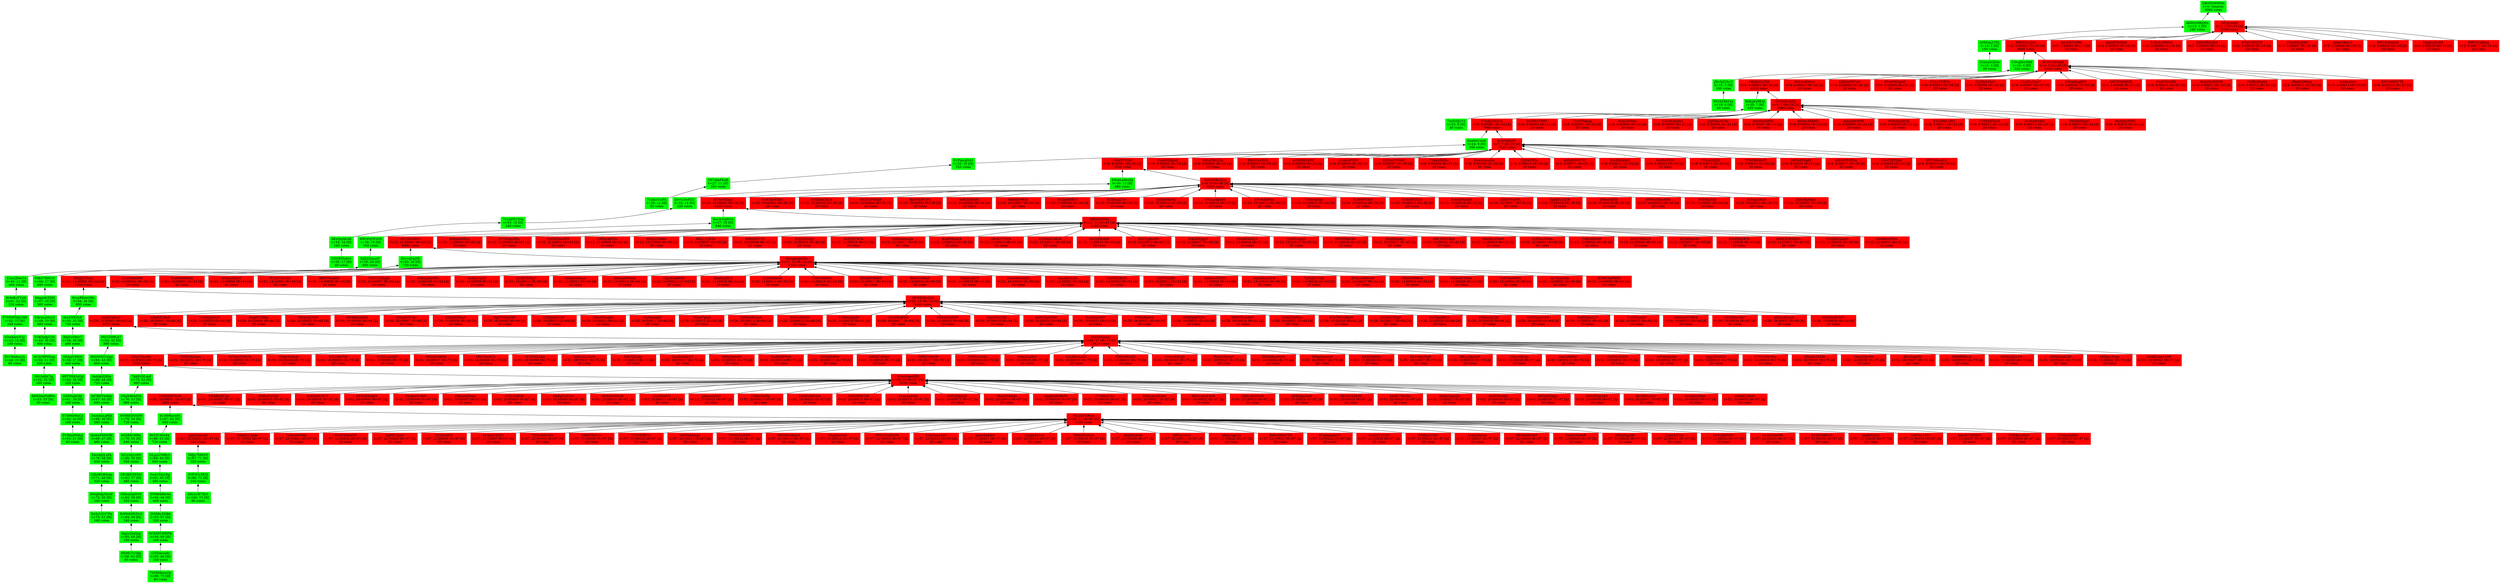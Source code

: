 digraph G {
  rankdir=BT;
  style=filled;
  color=lightgrey;
  node [shape=box,style=filled,color=white];

  blk_GBr6Dt8MMnBqKsogfHYMsVDxCwKx2SfyZGud5kNJkXRi [label="GBr6Dt8MMn\nt=0: Genesis\n9900 votes", color="green"];
  blk_9r3eKcTTuNGoiGTWyTCRxha7gvoMvRCQJCbTv3i2ENsH [label="9r3eKcTTuN\nt=41: 22 [H]\n320 votes", color="green"];
  blk_V97xkeFEaRTqPwQZPbmpux2u1kLzmETZbaavcEHSWYL [label="V97xkeFEaR\nt=27: 11 [H]\n160 votes", color="green"];
  blk_8kWDmPQBPaBWz5byLDJxjbGFc2Gkactrp5GUogFt9XvW [label="8kWDmPQBPa\nt=53: 33 [H]\n80 votes", color="green"];
  blk_GU5aKLhdFjjd4orYbX4ZpJ2ZuPk8sM6YGJkFB1SD3r7o [label="GU5aKLhdFj\nt=5: 5 tR=24 [A]\n7980 votes", color="red"];
  blk_BAtq4u9BAJSeyEmpXJBUKNqFhhsR9V4nCygmhgiKTPaz [label="BAtq4u9BAJ\nt=20: 7 [H]\n320 votes", color="green"];
  blk_GFcBJSXFKGhDdY9MvRyQtszfjjCa6BK8XnuVUq5yywhJ [label="GFcBJSXFKG\nt=81: 57 [H]\n480 votes", color="green"];
  blk_7c2kzzUnFhkcHZw4YUAXA8qcBHHRVeDRvWjzqxFUmBrz [label="7c2kzzUnFh\nt=28: 12 [H]\n80 votes", color="green"];
  blk_6C85FCMHFknaYYSYewGydK39aYwkmG1whoxW25ekMdyQ [label="6C85FCMHFk\nt=94: 68 [H]\n240 votes", color="green"];
  blk_Hx4wPXMYBt2v3s2BCdToqCRaEgNNEFa4q1pM3ybGWyAW [label="Hx4wPXMYBt\nt=69: 47 [H]\n480 votes", color="green"];
  blk_7UyhP51TrmQzu8wKyKE4ZyGEWqdYi65Tncx9D1M3tk5N [label="7UyhP51Trm\nt=33: 15 [H]\n240 votes", color="green"];
  blk_7ZWGHd7tuMWvcKZxaK5aysBpXvAAbyEWiNusstVpGShd [label="7ZWGHd7tuM\nt=51: 20-00001 tR=87 [A]\n1940 votes", color="red"];
  blk_CE4R6nR7pLeN4ov5yUQNGMqUYihKxeSRtct5rx1dPkm7 [label="CE4R6nR7pL\nt=51: 20-00002 tR=87 [A]\n20 votes", color="red"];
  blk_3iMLxGyNpJCqz9aVsUegJa9xJCbcA4uC1fogCvy55SAH [label="3iMLxGyNpJ\nt=51: 20-00003 tR=87 [A]\n20 votes", color="red"];
  blk_8yKSnPCN7PQMZofrNbBHkBqTVVS8ZGuJEdtWo7gpDPMW [label="8yKSnPCN7P\nt=51: 20-00004 tR=87 [A]\n20 votes", color="red"];
  blk_DEZVEPiqDY2uEa2rqjDrBSfa7hqJHWHWJzEn3BhwM6Kv [label="DEZVEPiqDY\nt=51: 20-00005 tR=87 [A]\n20 votes", color="red"];
  blk_FLehmW3kfAHVnJTqZtyZdv863YFxx6o7a9GeDf4ZQZvY [label="FLehmW3kfA\nt=51: 20-00006 tR=87 [A]\n20 votes", color="red"];
  blk_2fHroxNDmqAZW3mLNtciBx5WkwV7rNuDs6afHs1BEVx5 [label="2fHroxNDmq\nt=51: 20-00007 tR=87 [A]\n20 votes", color="red"];
  blk_AYELDzfQ3tUWSjXyMQfaunhb65zLgPXpw1CJeefjrekZ [label="AYELDzfQ3t\nt=51: 20-00008 tR=87 [A]\n20 votes", color="red"];
  blk_HeKpVs5UcoAEaqgjuJ2XxhaVUXLjoDV5zfnCeYZGTkf [label="HeKpVs5Uco\nt=51: 20-00009 tR=87 [A]\n20 votes", color="red"];
  blk_8t9nW58PoMqBUFYTiFNiegsD73F3sxcA8vzsANuVUP3o [label="8t9nW58PoM\nt=51: 20-00010 tR=87 [A]\n20 votes", color="red"];
  blk_CyiS2iaiUVFwz5LSghpfyZCumYMd75nBB4wpJ9i462Xi [label="CyiS2iaiUV\nt=51: 20-00011 tR=87 [A]\n20 votes", color="red"];
  blk_jAmoo1i6rGEKX2SyAg2t7de1NqXtwm9PT4PrAuuM6Av [label="jAmoo1i6rG\nt=51: 20-00012 tR=87 [A]\n20 votes", color="red"];
  blk_F2DxsXqT6jBv8EA1FQqkNR51yDWansD5HpkABoQxYYYc [label="F2DxsXqT6j\nt=51: 20-00013 tR=87 [A]\n20 votes", color="red"];
  blk_FqSKU6GvQAADrFoSZXNzSjxVuevuCdYJ75maU4TsMwaU [label="FqSKU6GvQA\nt=51: 20-00014 tR=87 [A]\n20 votes", color="red"];
  blk_E9ZrfHW13PhsqRuL2HUz4X53j1YNr7Uqz7Sf6hduEhUH [label="E9ZrfHW13P\nt=51: 20-00015 tR=87 [A]\n20 votes", color="red"];
  blk_E1zxaqdoDjUWHq3KUyS4KRZxngnZN6PnQp66RSkaWtXH [label="E1zxaqdoDj\nt=51: 20-00016 tR=87 [A]\n20 votes", color="red"];
  blk_GiPUJQJ4U8pa7YxPL47mneimeTMsH3tbegJCyTCDu6ZH [label="GiPUJQJ4U8\nt=51: 20-00017 tR=87 [A]\n20 votes", color="red"];
  blk_7BnzZNKKJujzVAjZ8Dht2wiLaNqVZLBeDSPVUSVV7deB [label="7BnzZNKKJu\nt=51: 20-00018 tR=87 [A]\n20 votes", color="red"];
  blk_CpqHuRHHrMVe9LnDvtd9Pgt7AGpUcD3zBJL8B3R8xSBn [label="CpqHuRHHrM\nt=51: 20-00019 tR=87 [A]\n20 votes", color="red"];
  blk_77cKiuo7Z2vb2Gfh5pPMcRoXCzXYzvNBJfTveitLwWwi [label="77cKiuo7Z2\nt=51: 20-00020 tR=87 [A]\n20 votes", color="red"];
  blk_DZmcmwZQzk7nhSyof3PQL1ceo2Ki2KhX11QNAnyTCj1L [label="DZmcmwZQzk\nt=51: 20-00021 tR=87 [A]\n20 votes", color="red"];
  blk_BENvpjwPmMKbvSjSmNWNrjMzAfixzp9zG8EEKY7YNhs4 [label="BENvpjwPmM\nt=51: 20-00022 tR=87 [A]\n20 votes", color="red"];
  blk_Gk9UdH4EwGx3GbjBsC7XV9d7TRN7W5iyL8m1sbSdTBue [label="Gk9UdH4EwG\nt=51: 20-00023 tR=87 [A]\n20 votes", color="red"];
  blk_4E9NJgcSaM4NaNhc8d4ECrJ4EiRHk6FupUdksm6JjgkM [label="4E9NJgcSaM\nt=51: 20-00024 tR=87 [A]\n20 votes", color="red"];
  blk_DECECSeEHZ1KV4Sy8hkNwNtfmJHP8TPYLByMbL17tfPY [label="DECECSeEHZ\nt=51: 20-00025 tR=87 [A]\n20 votes", color="red"];
  blk_2mBU76j3QoTV6CcSESHjTChvuZojSnepCFU3SZNeGzGv [label="2mBU76j3Qo\nt=51: 20-00026 tR=87 [A]\n20 votes", color="red"];
  blk_3iQmUazxZA1BDavyaKTLmacCvXskaMoLaRRb45z3BfuB [label="3iQmUazxZA\nt=51: 20-00027 tR=87 [A]\n20 votes", color="red"];
  blk_9jQTFksAELrSDuQ8ZUytrQD5ojPe4wpu3kBFKv9xMJcj [label="9jQTFksAEL\nt=51: 20-00028 tR=87 [A]\n20 votes", color="red"];
  blk_96Vyd4QpnyV7fUdyoSuFBVjxFxCzXJLkKGAvQ1MAT9r9 [label="96Vyd4Qpny\nt=51: 20-00029 tR=87 [A]\n20 votes", color="red"];
  blk_DhU6Thp33U5GoTv2XNpF6T7nVvCh47kfx4GTvFjW9BBF [label="DhU6Thp33U\nt=51: 20-00030 tR=87 [A]\n20 votes", color="red"];
  blk_6yvNKKa2zVZtXt4RRVn2jRyMcQLU5ttkRfZeVtjTcEs1 [label="6yvNKKa2zV\nt=51: 20-00031 tR=87 [A]\n20 votes", color="red"];
  blk_6x3whGt9mvLvsLaVgr9Zs3gtYAMqW5YGgvZThWe6x2HR [label="6x3whGt9mv\nt=51: 20-00032 tR=87 [A]\n20 votes", color="red"];
  blk_AKKkLU4niPkozDv6V9DFMZAAhUQFabUex6Bgagtjmdma [label="AKKkLU4niP\nt=51: 20-00033 tR=87 [A]\n20 votes", color="red"];
  blk_AqDiCnfzLd2G8gPKxhwFt2AG3JTictiqbyoaJkaz38mz [label="AqDiCnfzLd\nt=26: 16-00001 tR=64 [A]\n4320 votes", color="red"];
  blk_4J9xEE3AnBoasF4qPwGR3UMGHzeKCT551YwhN4bbCCSH [label="4J9xEE3AnB\nt=26: 16-00002 tR=64 [A]\n20 votes", color="red"];
  blk_7cLNyJNaCHaKkGBkWqdW3osWwMDseCfcTc2TERJxc3ae [label="7cLNyJNaCH\nt=26: 16-00003 tR=64 [A]\n20 votes", color="red"];
  blk_HngfSUB9ojiMcSH2t55wJGWfjPJRUwngfL3gUKXqP4JS [label="HngfSUB9oj\nt=26: 16-00004 tR=64 [A]\n20 votes", color="red"];
  blk_79CyzAUY4P6YvQ4zpJwzYdGmMERhsoX8QAo4psWtKvx3 [label="79CyzAUY4P\nt=26: 16-00005 tR=64 [A]\n20 votes", color="red"];
  blk_HE48hdzdFQrQKNGFEb7XzBuiW9V8opS1KwzbchhNqqv6 [label="HE48hdzdFQ\nt=26: 16-00006 tR=64 [A]\n20 votes", color="red"];
  blk_5NcgKYG7pyzsfvMjtRp4HtibPrr5couaw1UoDHXXQG1U [label="5NcgKYG7py\nt=26: 16-00007 tR=64 [A]\n20 votes", color="red"];
  blk_43hQHYEko5s1FJwSpuHrAFKd4Ch8VJjVqZ1xw965zW9V [label="43hQHYEko5\nt=26: 16-00008 tR=64 [A]\n20 votes", color="red"];
  blk_DpPTM4LFPYZ375Va6XkZhJLBkXKSaSaYdSKDUF7dFnVV [label="DpPTM4LFPY\nt=26: 16-00009 tR=64 [A]\n20 votes", color="red"];
  blk_G3YgwK3UzFwVhBmuA5zC4iqduvPhGs7snws97CNxUyGy [label="G3YgwK3UzF\nt=26: 16-00010 tR=64 [A]\n20 votes", color="red"];
  blk_2k6s9NhqbQkNjachXG6iSHVXHYSPHex9LNcXTPKbgG73 [label="2k6s9NhqbQ\nt=26: 16-00011 tR=64 [A]\n20 votes", color="red"];
  blk_VxjFaengXY9JuHZzaHMtYX5qK9wHKznTGyb4eMgSCZe [label="VxjFaengXY\nt=26: 16-00012 tR=64 [A]\n20 votes", color="red"];
  blk_7Psko7ptz8WeGXzm8JNSVBfwaKCrQqFR8j77zwSZvbAn [label="7Psko7ptz8\nt=26: 16-00013 tR=64 [A]\n20 votes", color="red"];
  blk_2QWSx9UusAHDA6d7c1Wex2FCtb6NFcU9eujzCeFcAHkE [label="2QWSx9UusA\nt=26: 16-00014 tR=64 [A]\n20 votes", color="red"];
  blk_BS61dE9cf96RSmnCjvXwhntEKUTrtmvuS62RTJitvrvx [label="BS61dE9cf9\nt=26: 16-00015 tR=64 [A]\n20 votes", color="red"];
  blk_FsRNGjEp35Pz3ps23CcGDoNMvAZ1NrD5xq5ExXK3mopM [label="FsRNGjEp35\nt=26: 16-00016 tR=64 [A]\n20 votes", color="red"];
  blk_Gic3364PD6EChMieongg7gidPgzVb4EDxVyLTVLgfkiP [label="Gic3364PD6\nt=26: 16-00017 tR=64 [A]\n20 votes", color="red"];
  blk_6XTrnE4dNWdDzGHtEkY7Qw7yGyFKoLmQZQjeZ3Jobxcm [label="6XTrnE4dNW\nt=26: 16-00018 tR=64 [A]\n20 votes", color="red"];
  blk_DgxUE1jYJDknY3R95LM7zoxzxGoVgnDo7dcBHNsNijYU [label="DgxUE1jYJD\nt=26: 16-00019 tR=64 [A]\n20 votes", color="red"];
  blk_4zW1TpS8N8mjWhSGdqRxZp4nyHmj5Z8DwzpZ9PqoSdhn [label="4zW1TpS8N8\nt=26: 16-00020 tR=64 [A]\n20 votes", color="red"];
  blk_FLhi4Qu5H7jjVBmuqsBNaUanyhYVkL9dRebibMQJdWNE [label="FLhi4Qu5H7\nt=26: 16-00021 tR=64 [A]\n20 votes", color="red"];
  blk_FYHLRedz5jj4wJaEXd1rDppdmRfJq1mngiSaYu9RCavp [label="FYHLRedz5j\nt=26: 16-00022 tR=64 [A]\n20 votes", color="red"];
  blk_ANXPpMFf2Gdgmj3Fqizz2xKzjVBmJVqeeFVwrS8MjPFN [label="ANXPpMFf2G\nt=26: 16-00023 tR=64 [A]\n20 votes", color="red"];
  blk_ENPYRLGdM7unperPXUVk4V7sgpyBggaAtfzNwLMjquRu [label="ENPYRLGdM7\nt=26: 16-00024 tR=64 [A]\n20 votes", color="red"];
  blk_219dZSdWrpmCQ2K2NWDGdHJNQUBovf5jaFFjkARk4kq2 [label="219dZSdWrp\nt=26: 16-00025 tR=64 [A]\n20 votes", color="red"];
  blk_47x7WUG9hMMq9TXbVhcaxrUyV3k4DSLfodpRAHe1AuyC [label="47x7WUG9hM\nt=26: 16-00026 tR=64 [A]\n20 votes", color="red"];
  blk_2iUsQU3QgPGzjviZnRFjzBqqyeFgj4xBsDJWwWikqfhz [label="2iUsQU3QgP\nt=26: 16-00027 tR=64 [A]\n20 votes", color="red"];
  blk_6u7DaxHFvnGUCJDF5NV8GTvy8JBTrzfRV6sdwJKYtmwM [label="6u7DaxHFvn\nt=26: 16-00028 tR=64 [A]\n20 votes", color="red"];
  blk_H9thnXqVJBdTNiKm2zDvRZhQneY15LxKTitVToxq48KB [label="H9thnXqVJB\nt=26: 16-00029 tR=64 [A]\n20 votes", color="red"];
  blk_GwYCpxxCEB3F4hN1jg6KrtHWh9yKws9gcif6D2sG8pCn [label="GwYCpxxCEB\nt=26: 16-00030 tR=64 [A]\n20 votes", color="red"];
  blk_GqdYDa1Lv7crdAHpADuWJuKih3NeooVgAojML62bZqGA [label="GqdYDa1Lv7\nt=26: 16-00031 tR=64 [A]\n20 votes", color="red"];
  blk_7vo3VscqZ5UX69sWeSKCsSaqLryCSSAvFrM6UAE4a3hT [label="7vo3VscqZ5\nt=26: 16-00032 tR=64 [A]\n20 votes", color="red"];
  blk_4dGhwN7HW46yuzRCvDE2CmG1CfGFZKdWsRd4tmgFKdFL [label="4dGhwN7HW4\nt=26: 16-00033 tR=64 [A]\n20 votes", color="red"];
  blk_GEFK3wvDi7brjdnboJ45fSBcYsuoZ6kCCexZmwWQ7oHV [label="GEFK3wvDi7\nt=26: 16-00034 tR=64 [A]\n20 votes", color="red"];
  blk_4R2miKVeyKNm6gfN79GC59EJoWoiEHRsp38jEVZwRRun [label="4R2miKVeyK\nt=26: 16-00035 tR=64 [A]\n20 votes", color="red"];
  blk_6MsMvRV5PTe3VKkrXK2LKzb52AkFXCMP6urgH3aZQTx5 [label="6MsMvRV5PT\nt=26: 16-00036 tR=64 [A]\n20 votes", color="red"];
  blk_12mCJVav24RJirL6gqsxh4GUZbfKR9Bao8xwPGz53Y2i [label="12mCJVav24\nt=40: 21 [H]\n400 votes", color="green"];
  blk_D61hdfA7iqTye3LeFSLVnUaqXiqZtXodaRW2unJ36Gv [label="D61hdfA7iq\nt=52: 32 [H]\n160 votes", color="green"];
  blk_BtSXU6tu94RawERP9HyZqqYysD6z45zVWe1r6vBkGqsK [label="BtSXU6tu94\nt=88: 63 [H]\n720 votes", color="green"];
  blk_HzugmabnDoJaYPzg5RV6V1yF6xD9VvDP4ShamDTbAc1d [label="HzugmabnDo\nt=17: 13 tR=54 [A]\n5340 votes", color="red"];
  blk_DyyvqVaJ5EbhHuQeWakshMVe7Rtcc4MzJ51HPPL99Mqt [label="DyyvqVaJ5E\nt=45: 26 [H]\n720 votes", color="green"];
  blk_5ZKNaJh5krVEVvDLKYfc2YB8c5ZK9azZWEfd7xqKuHZA [label="5ZKNaJh5kr\nt=61: 39 [H]\n240 votes", color="green"];
  blk_GZG835akvvnropcNR1YtZ7j3P1hbzVRrWTGZ8zJ2Zix5 [label="GZG835akvv\nt=35: 17 [H]\n80 votes", color="green"];
  blk_3qX2ZsnooY7ZdKGhvp29sRuixTypQLVWsAKH4BNrcSeb [label="3qX2ZsnooY\nt=39: 20 [H]\n480 votes", color="green"];
  blk_5YP3Cs3K3JqYkfCaRW94m9C5UfDTLTmkh3tN9Sirom7d [label="5YP3Cs3K3J\nt=98: 72 [H]\n240 votes", color="green"];
  blk_4FCH5rdfwYT3FRpXRjocLSXdxyUKf61iq4RE7pbH3v33 [label="4FCH5rdfwY\nt=12: 12-00001 tR=45 [A]\n6080 votes", color="red"];
  blk_BzSzkA55wp5eiNyuHpF6vB3fpt813PCoKheurZNLRXyg [label="BzSzkA55wp\nt=12: 12-00002 tR=45 [A]\n20 votes", color="red"];
  blk_3F7WzgpZPqk5aV3PrASrbbJUewWXGc685GS6ht5Rayp1 [label="3F7WzgpZPq\nt=12: 12-00003 tR=45 [A]\n20 votes", color="red"];
  blk_DpGM3pscWEsXVSyb9164uwMcatXijCBReZUHr7orNGrd [label="DpGM3pscWE\nt=12: 12-00004 tR=45 [A]\n20 votes", color="red"];
  blk_C6PqzaRYVc77NrbJzaR9U3Pxw2kdAVP2yiHT2KtvtDFd [label="C6PqzaRYVc\nt=12: 12-00005 tR=45 [A]\n20 votes", color="red"];
  blk_8Z6p2D89evTtbb3Qq5vM4vMVMkHZcUJzHLJJg7Y4MT8d [label="8Z6p2D89ev\nt=12: 12-00006 tR=45 [A]\n20 votes", color="red"];
  blk_Hk2L4Y3tTnwrT7eaW2ZYR1JDVMRxuyD9uK7WirvtjKXV [label="Hk2L4Y3tTn\nt=12: 12-00007 tR=45 [A]\n20 votes", color="red"];
  blk_AtfGhDS7TESb38h8xWHL2ZQhHY8WfvEFTgMn4sK6nvFU [label="AtfGhDS7TE\nt=12: 12-00008 tR=45 [A]\n20 votes", color="red"];
  blk_EQJVZrLbgJsEf2qfZahNWQ1ASgojmxuMt8jbViqFhKe8 [label="EQJVZrLbgJ\nt=12: 12-00009 tR=45 [A]\n20 votes", color="red"];
  blk_3uYyYS7a79PHkcByP2mAknZ4CAXzAZEtVQShLVRnCv98 [label="3uYyYS7a79\nt=12: 12-00010 tR=45 [A]\n20 votes", color="red"];
  blk_GdRckqmankSNix4QR58RBA4h9ATrobe6JoNL1WdSrfmf [label="GdRckqmank\nt=12: 12-00011 tR=45 [A]\n20 votes", color="red"];
  blk_8A8fMkioE8EveLSidcBrSAY5UNaNUk5NnjywK2SDRtzy [label="8A8fMkioE8\nt=12: 12-00012 tR=45 [A]\n20 votes", color="red"];
  blk_2KcKr7TYPkRXBpnk7BWAdNZCjicRbBdSSJ5UQMAT8MLY [label="2KcKr7TYPk\nt=12: 12-00013 tR=45 [A]\n20 votes", color="red"];
  blk_CZNmK15EaXNCLrKWrJXggB2RVLfGuPncrfi8RXzWezTL [label="CZNmK15EaX\nt=12: 12-00014 tR=45 [A]\n20 votes", color="red"];
  blk_HeT2R8zktB41gwpXpdQvbzeRBwe9VHeSt9TWaUiic3We [label="HeT2R8zktB\nt=12: 12-00015 tR=45 [A]\n20 votes", color="red"];
  blk_6E3TcgbwN5ZaBgWi8etZ2sRkn3Dv6zFgvgBwnX3ATDa7 [label="6E3TcgbwN5\nt=12: 12-00016 tR=45 [A]\n20 votes", color="red"];
  blk_7ZKH8EqjpTQemBV6iHWRjbPsxwn74PBcsrEXn4uiMV8k [label="7ZKH8EqjpT\nt=12: 12-00017 tR=45 [A]\n20 votes", color="red"];
  blk_EEu8ZXxS1vARxvtXSxKPhskr2nKkThP1HWcxLt5Sverz [label="EEu8ZXxS1v\nt=12: 12-00018 tR=45 [A]\n20 votes", color="red"];
  blk_7k4DVznjzGje59YiyH6xHJgPPuPTLV6qUgJcoQDtDb9e [label="7k4DVznjzG\nt=12: 12-00019 tR=45 [A]\n20 votes", color="red"];
  blk_9YNTPAbCknhh5iyswmjgbuR7vhJ9XkuKoVUWUDzy8FAo [label="9YNTPAbCkn\nt=12: 12-00020 tR=45 [A]\n20 votes", color="red"];
  blk_5SnDfnp4ojYL4tTgiENBc4y5NbbuRjcCCLDxB1uK4UNm [label="5SnDfnp4oj\nt=12: 12-00021 tR=45 [A]\n20 votes", color="red"];
  blk_A9C1WEG8gtm3DAteX89G7fUBpSdGte45fz4PoqQ66jU1 [label="A9C1WEG8gt\nt=12: 12-00022 tR=45 [A]\n20 votes", color="red"];
  blk_AduXhuZ5w8H6NSU1hLFnr7CyvKckL35NtRePRpdVm42H [label="AduXhuZ5w8\nt=12: 12-00023 tR=45 [A]\n20 votes", color="red"];
  blk_CyPDayE3dupXFKb2kpUKbyPkfJvbU7Kug1hW8hfLdhrF [label="CyPDayE3du\nt=12: 12-00024 tR=45 [A]\n20 votes", color="red"];
  blk_7cRbMhfc8FZhPiyjNDeV1rq2xSrHYrFnGCRmJfRjezhj [label="7cRbMhfc8F\nt=12: 12-00025 tR=45 [A]\n20 votes", color="red"];
  blk_Cd1J7H8AZSVsQy8GNmwkcY4EdAYaYAryRdcQ3CaiahhT [label="Cd1J7H8AZS\nt=12: 12-00026 tR=45 [A]\n20 votes", color="red"];
  blk_HCdtRAixXLXMp1j3f6RtYB2Q7HPX62gvDsnbQgARZ3pc [label="HCdtRAixXL\nt=12: 12-00027 tR=45 [A]\n20 votes", color="red"];
  blk_BScfM82BTkGmKrUtXy1hxi4pYHhWitPqQWRD86iC9CDN [label="BScfM82BTk\nt=12: 12-00028 tR=45 [A]\n20 votes", color="red"];
  blk_HcDUEWSM9L6SPELSeVNzpo2oV6ES65qt8wCewuPJidoY [label="HcDUEWSM9L\nt=12: 12-00029 tR=45 [A]\n20 votes", color="red"];
  blk_GT4XDZ2mqSDj4DgTH6UdURyTcWQDhphuceDakj8LCMF3 [label="GT4XDZ2mqS\nt=12: 12-00030 tR=45 [A]\n20 votes", color="red"];
  blk_G6d8eoz5Ww9eL2hC6bgEYfyGJk2vbJ3myNiEDPSGf6bD [label="G6d8eoz5Ww\nt=12: 12-00031 tR=45 [A]\n20 votes", color="red"];
  blk_681x1R75b3y8rVecQ39GdCccWjDninM22hbLt8yHDmTr [label="681x1R75b3\nt=100: 73 [H]\n80 votes", color="green"];
  blk_87SPADRnCzMtMgDQpXmuiMSHgKi3VeU8w4c5CxtsiRtw [label="87SPADRnCz\nt=62: 40 [H]\n160 votes", color="green"];
  blk_Ek7Wa9cx1hAbLe2uzDsLazA9YuVDH4eqp588J72DBp4Y [label="Ek7Wa9cx1h\nt=44: 25 [H]\n80 votes", color="green"];
  blk_E2rFMjhtFiH32SVd9gP9JMTm3BLTbrvjBrmfDCErPAKR [label="E2rFMjhtFi\nt=7: 7 tR=29 [A]\n7540 votes", color="red"];
  blk_Dze9nUnidffvK7LkT6oj6qaHia7P4rfUF3A2xbuozoaq [label="Dze9nUnidf\nt=24: 9 [H]\n400 votes", color="green"];
  blk_89gjn6rZDHTmiR4tjPbeKMYiVmYxRoj5xsBV8dB2iSFy [label="89gjn6rZDH\nt=47: 28 [H]\n560 votes", color="green"];
  blk_SjUyXq1z9NHFp9gfAB7Fg8di5jYBjhgHHWuSYrbm515 [label="SjUyXq1z9N\nt=80: 56 [H]\n560 votes", color="green"];
  blk_GiTGnvzufzxAEbDWpnGoguBNxjhHJxCnSs8kLcceSyF5 [label="GiTGnvzufz\nt=95: 69 [H]\n160 votes", color="green"];
  blk_4HT3HA3zGqLwcNfDpzJohPvWTSAHzJPTppmhy6Yyrfio [label="4HT3HA3zGq\nt=60: 38 [H]\n320 votes", color="green"];
  blk_4KuQzykhSK3inY3mshaGAC9xM2HpP41Gbn4VYEyVTM1d [label="4KuQzykhSK\nt=34: 16 [H]\n160 votes", color="green"];
  blk_Hz2oiUGRombfpjTgWD4rhT8ZgT9pjuzTMGAPFqUtvtwH [label="Hz2oiUGRom\nt=56: 21 tR=97 [A]\n1120 votes", color="red"];
  blk_4CcBMucnPzn31caEtb7MxNhxxDcCQ1QEZcTCKDSv8QEo [label="4CcBMucnPz\nt=87: 62 [H]\n800 votes", color="green"];
  blk_D6q5dKADNipns59yMSZhqfmk3x17nJcgUsxYLJhHQVvs [label="D6q5dKADNi\nt=76: 53 [H]\n880 votes", color="green"];
  blk_FUBtaHN6sJaL5jgGiYnxzUKTG1KHgEDMdnBBQ2vsn1Rk [label="FUBtaHN6sJ\nt=63: 41 [H]\n80 votes", color="green"];
  blk_EBraLaMcxYrjQR5zJFPChaa3Zii7vcZiwHhuHgR4r3BD [label="EBraLaMcxY\nt=48: 29 [H]\n480 votes", color="green"];
  blk_3PW9NSaZz9VqPKp7etu3Fh8k5mJp3Mmy5mhE7dwRvGeC [label="3PW9NSaZz9\nt=22: 15 tR=64 [A]\n4440 votes", color="red"];
  blk_8runRKmGWughFSudjWYMZMXuCFjYZuktkBhT6Z9p1dB9 [label="8runRKmGWu\nt=54: 34 [H]\n800 votes", color="green"];
  blk_BC5v1HUep9iKBdoUb7XaVz7cLLrqS2m7GKckPV1Wk3eY [label="BC5v1HUep9\nt=3: 3 tR=20 [A]\n8340 votes", color="red"];
  blk_CGvgDcrMbf6f37vTDmKYMsf28QA7fVcUppkWETf6wCMD [label="CGvgDcrMbf\nt=16: 4 [H]\n320 votes", color="green"];
  blk_5Jf62KBDXAkgxpHvz9fE92CtyureYAWSqTiaTFttzhNm [label="5Jf62KBDXA\nt=11: 11 tR=45 [A]\n6180 votes", color="red"];
  blk_Gcr3cYgWCukfNUoMYRwHf7itvy13qNti2xCArwr778wT [label="Gcr3cYgWCu\nt=37: 18 [H]\n640 votes", color="green"];
  blk_2mmknLqfKbCmahGEepm7NnU6tyv59UTzBWEYTguKxgQt [label="2mmknLqfKb\nt=68: 46 [H]\n560 votes", color="green"];
  blk_AiwZNf3ZiFDqMur7tHaGubgB4b5mWX6ddkp6umgySzen [label="AiwZNf3ZiF\nt=55: 35 [H]\n720 votes", color="green"];
  blk_Aa4ApSJ4fmNSMXfpZNJbzS8cthWVB3EUHSD3KrBmrgrh [label="Aa4ApSJ4fm\nt=66: 44 [H]\n720 votes", color="green"];
  blk_96DSMZUdgaHUy4H8NkdEX7diywSQgKkf6QqqLFp1J9HH [label="96DSMZUdga\nt=65: 43 [H]\n800 votes", color="green"];
  blk_G5yo7Sys8GxEe4672tbAJjdwHApDoUQvfhXoMBt8nqnN [label="G5yo7Sys8G\nt=31: 18-00001 tR=75 [A]\n3300 votes", color="red"];
  blk_7NWY4b2nuLy56N9gJYZtd3zCoGnmWoBnXVz26ZKrxYum [label="7NWY4b2nuL\nt=31: 18-00002 tR=75 [A]\n20 votes", color="red"];
  blk_2k7dmZUhUQFm55W4Vi4aU9Fxk4ppxvx17h4nYXXjGYko [label="2k7dmZUhUQ\nt=31: 18-00003 tR=75 [A]\n20 votes", color="red"];
  blk_DDgvSiweAr9HdbrbApAUuNgmxerp3aGFixzhJkLSYEmU [label="DDgvSiweAr\nt=31: 18-00004 tR=75 [A]\n20 votes", color="red"];
  blk_4SLeHk7YJJhrP3jP4qz9oq5smwfuPJxtPZRqG25AqZM8 [label="4SLeHk7YJJ\nt=31: 18-00005 tR=75 [A]\n20 votes", color="red"];
  blk_ELJULwo26S3XAkauM6FZM29RBUzJHjBkxyL8cE9GAKHG [label="ELJULwo26S\nt=31: 18-00006 tR=75 [A]\n20 votes", color="red"];
  blk_8MedN4kfDtApTSs34Pyj88wXyWBAmfFbUGkwcPmsXmEg [label="8MedN4kfDt\nt=31: 18-00007 tR=75 [A]\n20 votes", color="red"];
  blk_FBD7kniK7zaiVSjK3JQcEoCvj3Rk26QWBaQRBPbTNmMe [label="FBD7kniK7z\nt=31: 18-00008 tR=75 [A]\n20 votes", color="red"];
  blk_ACzF4fZSk43rFZ6u2ePNW6PPkccVm54cwAgPsD8Lgiju [label="ACzF4fZSk4\nt=31: 18-00009 tR=75 [A]\n20 votes", color="red"];
  blk_7gW1zLUZnMMw8iqYQHeY666rzCGSDwHrdngKmKRBNxXr [label="7gW1zLUZnM\nt=31: 18-00010 tR=75 [A]\n20 votes", color="red"];
  blk_GRCYJYuJkrGu5XZqyVnAXQr5X4Ke2rcqeWjSz2N3bcyn [label="GRCYJYuJkr\nt=31: 18-00011 tR=75 [A]\n20 votes", color="red"];
  blk_GauBAAbLEY64u8RHfka4WojvBHsaPoVgEK2XAcq2pLm2 [label="GauBAAbLEY\nt=31: 18-00012 tR=75 [A]\n20 votes", color="red"];
  blk_6DfnQjezzMNLbYrBerLtywGMzFueWvFDjabh6QzTcUB1 [label="6DfnQjezzM\nt=31: 18-00013 tR=75 [A]\n20 votes", color="red"];
  blk_2ccRkNPNsdQBdiuTftjv6HZxtTY3P5Qgf3hS4yh2XnHf [label="2ccRkNPNsd\nt=31: 18-00014 tR=75 [A]\n20 votes", color="red"];
  blk_8hNtkfM6XrqYvKD7oY11c5Uibp3zdQxFGkeP8LaM4G3C [label="8hNtkfM6Xr\nt=31: 18-00015 tR=75 [A]\n20 votes", color="red"];
  blk_jk83H7dGnQRUYTjBGLeUneDRSDuu4UL2YFCx2XgFaRD [label="jk83H7dGnQ\nt=31: 18-00016 tR=75 [A]\n20 votes", color="red"];
  blk_5fPPj7MuvW9xAHez772XpA5apnGoYsvSfKwE1fDPSumo [label="5fPPj7MuvW\nt=31: 18-00017 tR=75 [A]\n20 votes", color="red"];
  blk_7MTSzUA4Ljgv3fvEu5GrnX35RFmN63ZeejXTKK1gawm6 [label="7MTSzUA4Lj\nt=31: 18-00018 tR=75 [A]\n20 votes", color="red"];
  blk_D4nZZisRVJcaa3X5Y8patj3esc9SqDLEz6AG5DQeLfRq [label="D4nZZisRVJ\nt=31: 18-00019 tR=75 [A]\n20 votes", color="red"];
  blk_CcLH6oSuSTKRu13WE6yqYYFMr4zhwtTSB3raXo4T6ChK [label="CcLH6oSuST\nt=31: 18-00020 tR=75 [A]\n20 votes", color="red"];
  blk_53fSr6WpRSKX1GzXCZ1mPKooMUC8YRrp3CTFZxwm2zw2 [label="53fSr6WpRS\nt=31: 18-00021 tR=75 [A]\n20 votes", color="red"];
  blk_Grru1d9FgDJWnSpvNjirYoJUatdbKtP7RJJv5i5isNJL [label="Grru1d9FgD\nt=31: 18-00022 tR=75 [A]\n20 votes", color="red"];
  blk_FoQdC6xhgYwg1zXQEWXuJGeWvzfYGwoRSV8zniKci12b [label="FoQdC6xhgY\nt=31: 18-00023 tR=75 [A]\n20 votes", color="red"];
  blk_2HhMBunNwKpmyrecjThR1ZCVuFxqY3tWsN7HyLJbFCaH [label="2HhMBunNwK\nt=31: 18-00024 tR=75 [A]\n20 votes", color="red"];
  blk_FPkpLmznu6WYKJtYktjd8dxTzZXmyS5Xk5zFjnA7ybGS [label="FPkpLmznu6\nt=31: 18-00025 tR=75 [A]\n20 votes", color="red"];
  blk_B3JVMnbf3cgY3j7SmqppY9aLRiuG5q76uWKAppRiioLk [label="B3JVMnbf3c\nt=31: 18-00026 tR=75 [A]\n20 votes", color="red"];
  blk_DLFc6pzNqHCzzZB4eG7F3oHzcfGfs4arBsWucsUem289 [label="DLFc6pzNqH\nt=31: 18-00027 tR=75 [A]\n20 votes", color="red"];
  blk_HKLnQpz2jNbTTJ3WY7x1eiobAPTKFepE3YNihj7PZghc [label="HKLnQpz2jN\nt=31: 18-00028 tR=75 [A]\n20 votes", color="red"];
  blk_C2xcv6DaJaYzqdVAuSCtHmKmRgCEQ9p6STwoSs6WAB7Q [label="C2xcv6DaJa\nt=31: 18-00029 tR=75 [A]\n20 votes", color="red"];
  blk_Daii5W66k7SmBozZuXcrvK4geoeDUfDyoT7EtxJjh59H [label="Daii5W66k7\nt=31: 18-00030 tR=75 [A]\n20 votes", color="red"];
  blk_GgN4irZxDXzwdLUPmoDzKrtA941VF8HnsJQeRH2NcxPc [label="GgN4irZxDX\nt=31: 18-00031 tR=75 [A]\n20 votes", color="red"];
  blk_4dVd4eKo95Lvry8hbxsswyZXSAkGfPALnGojNADv2asD [label="4dVd4eKo95\nt=31: 18-00032 tR=75 [A]\n20 votes", color="red"];
  blk_9gjs5W2tGSUUJ5YjWye1qvAauixc5eWTn6cLRyzUFGUW [label="9gjs5W2tGS\nt=31: 18-00033 tR=75 [A]\n20 votes", color="red"];
  blk_27YvUYRvWgiRNq3Bi1EevwY2dbo17nujKWQqFitWigyU [label="27YvUYRvWg\nt=31: 18-00034 tR=75 [A]\n20 votes", color="red"];
  blk_2RLhbzTFPWLbp1yKHjFvfsQitFnrrbCy58SuQG6MQvYw [label="2RLhbzTFPW\nt=31: 18-00035 tR=75 [A]\n20 votes", color="red"];
  blk_7AnxZQvt5bbJeFX1f7SVBYS8NSHNmYQ5iMzGmXw7iU9K [label="7AnxZQvt5b\nt=31: 18-00036 tR=75 [A]\n20 votes", color="red"];
  blk_Bf1ShgkfRt9uMtGLx9wvuU8veXnaEoUbBZzewHohZjRX [label="Bf1ShgkfRt\nt=31: 18-00037 tR=75 [A]\n20 votes", color="red"];
  blk_DHRfHBhsJynynvGmMhB6i6zcMYKPdCzx9sbg1hhgPBR9 [label="DHRfHBhsJy\nt=31: 18-00038 tR=75 [A]\n20 votes", color="red"];
  blk_3KBKn2ZmP3BQ55M6bMXjeKG6aqUm9mScWQWSuvhDawYU [label="3KBKn2ZmP3\nt=31: 18-00039 tR=75 [A]\n20 votes", color="red"];
  blk_3MXo3oihCMEzwMLaWknqCuxnAd8pL6EFpGTJmGsonEda [label="3MXo3oihCM\nt=31: 18-00040 tR=75 [A]\n20 votes", color="red"];
  blk_MZfpzoTyaguoiyzkBZaxs3uRguSBS4LexiGF5qZxZxV [label="MZfpzoTyag\nt=31: 18-00041 tR=75 [A]\n20 votes", color="red"];
  blk_G64KUbmLMMkUtRBK9noj5FBGynes9rVaEjCGZ3HYE261 [label="G64KUbmLMM\nt=31: 18-00042 tR=75 [A]\n20 votes", color="red"];
  blk_F7DHWHqUH9ES6oeCWx67KcdfPcCrC2e1H2sCaXdEio4s [label="F7DHWHqUH9\nt=42: 23 [H]\n240 votes", color="green"];
  blk_Hq2z2teXsgLDiR2QoR5xkY3dYxr12UBYVa3v9PNVkwpB [label="Hq2z2teXsg\nt=85: 60 [H]\n160 votes", color="green"];
  blk_D2xso2GDiwmYwBm92eHHoPQWZEQZxvL3RANQip2MXn4X [label="D2xso2GDiw\nt=15: 3 [H]\n80 votes", color="green"];
  blk_5HJu759hV5fhWbqXpBPZKtYT88A6fXdhaQpecpQQ6Pvk [label="5HJu759hV5\nt=97: 71 [H]\n320 votes", color="green"];
  blk_A595qq1T5LtCGc2qnzYNzZ6Sorvr1SpzchwscoezhSpD [label="A595qq1T5L\nt=14: 2 [H]\n160 votes", color="green"];
  blk_6C6RXv9fRaRCWE1aNGh5kbujD9nCPN4wH4FKMDAz9vW4 [label="6C6RXv9fRa\nt=79: 55 [H]\n640 votes", color="green"];
  blk_8jCRHTw94pKyvVESaTiFVrozcv87qxcsQfQHCEr2n6mw [label="8jCRHTw94p\nt=67: 45 [H]\n640 votes", color="green"];
  blk_BJaEzSBrvT8inshe1KmXsHrwQcmrKCZKWVhjgZaaMYyi [label="BJaEzSBrvT\nt=58: 36 [H]\n480 votes", color="green"];
  blk_9LxD4QsjoGNXY2K2Uy4Vtd6akTSMDPFY8cEQs9q9Kbe9 [label="9LxD4QsjoG\nt=29: 17 tR=75 [A]\n3420 votes", color="red"];
  blk_96LVZ8BLk7QAp4sY9Fda7bnapq7LSTz7oWSMARAZdj9D [label="96LVZ8BLk7\nt=64: 42 [H]\n880 votes", color="green"];
  blk_7syf2DJ1Y261a6fdADiFjQVNizSjptobX76jVuRw3s5v [label="7syf2DJ1Y2\nt=23: 8 [H]\n80 votes", color="green"];
  blk_Mki8GCs7Hf8vVNcxYvWgGb6XnDRgCS6iiWtQDEYjD4t [label="Mki8GCs7Hf\nt=4: 4-00001 tR=20 [A]\n8320 votes", color="red"];
  blk_5GL5v8DhvpPnDUKZJy486W3pyKPw9XkrQaZeVtzQ4kUB [label="5GL5v8Dhvp\nt=4: 4-00002 tR=20 [A]\n20 votes", color="red"];
  blk_EJXGw3N7qGe1f3B8GLGxk45LYP4bZxW5SsU2qwXcDc6D [label="EJXGw3N7qG\nt=4: 4-00003 tR=20 [A]\n20 votes", color="red"];
  blk_8FwfrWSpGFMdUrRSoBkEEzK4tt9HKdRLVwPMr4fMRYBQ [label="8FwfrWSpGF\nt=4: 4-00004 tR=20 [A]\n20 votes", color="red"];
  blk_CLL2TFiEGrNFbr2WDEwDZ2WaKzTdiajGTQduW9omGj6G [label="CLL2TFiEGr\nt=4: 4-00005 tR=20 [A]\n20 votes", color="red"];
  blk_CJ1RhS16e7rf46TYp4CrZkyoW53hwpj8jHBwMFMD4MJK [label="CJ1RhS16e7\nt=4: 4-00006 tR=20 [A]\n20 votes", color="red"];
  blk_F1rK3c3zm731eMv9U9Q9hASzzbqQveRbPdWqkxDdWcib [label="F1rK3c3zm7\nt=4: 4-00007 tR=20 [A]\n20 votes", color="red"];
  blk_GAVaWsgBPFSXMXQS2VZNoEFhdGV4GAWKLy7yHCfEZjN9 [label="GAVaWsgBPF\nt=4: 4-00008 tR=20 [A]\n20 votes", color="red"];
  blk_AM7FYdH9ZKRNn5dE86WEeF2U29g5hqYWxeefjByDeFLF [label="AM7FYdH9ZK\nt=4: 4-00009 tR=20 [A]\n20 votes", color="red"];
  blk_64dUYeG8fLGmuo651KLe19U4Akah5ZueMcqnnG85gRxm [label="64dUYeG8fL\nt=4: 4-00010 tR=20 [A]\n20 votes", color="red"];
  blk_BnSZfwH2GWtfjfAAMhH2ZmAfMjSJhKqEKmSbNwuErkw4 [label="BnSZfwH2GW\nt=4: 4-00011 tR=20 [A]\n20 votes", color="red"];
  blk_3YdBnJNaA3B2eSzxqZS1sSWZiMH1eTVEfE8KewvmoPzR [label="3YdBnJNaA3\nt=4: 4-00012 tR=20 [A]\n20 votes", color="red"];
  blk_HkdGhN6xrjLiiNJFyDY8W4Xy9Z4TdfU2WPNML6uKxYqg [label="HkdGhN6xrj\nt=4: 4-00013 tR=20 [A]\n20 votes", color="red"];
  blk_7a18se2riofwoDJepvyZSxocamGy241ipewNQoHCrixT [label="7a18se2rio\nt=4: 4-00014 tR=20 [A]\n20 votes", color="red"];
  blk_8S7vMW27TET64FEa7owozRsaCvQE4S43muZGWkYURA9x [label="8S7vMW27TE\nt=4: 4-00015 tR=20 [A]\n20 votes", color="red"];
  blk_6R4pJV88tNocCeE7x7wej6zLBCuJnqKzErQouvYYtyrJ [label="6R4pJV88tN\nt=59: 37 [H]\n400 votes", color="green"];
  blk_GLja2ZMByhK74w1u1teSSdapQe3cwVXEaBy8jD6hUVMs [label="GLja2ZMByh\nt=89: 64 [H]\n640 votes", color="green"];
  blk_E8ubLeHuH4pRUd7RcTSNoYFP3H7XFVBLPMEz9NUsYewY [label="E8ubLeHuH4\nt=30: 13 [H]\n480 votes", color="green"];
  blk_D2xYNBLZUqy9WEdFufaa4AL2gGpDh3Kdpta21uJ1BBBj [label="D2xYNBLZUq\nt=9: 9 tR=36 [A]\n6940 votes", color="red"];
  blk_JDc3jZ2hvZhTiA5xtx3j7hCAkbbqTeADbPUvr5tqL3SJ [label="JDc3jZ2hvZ\nt=18: 5 [H]\n160 votes", color="green"];
  blk_DNqNdpYhwPQgJWoFrgvvtjRAw7vYY2NQRQnF37xrAw4r [label="DNqNdpYhwP\nt=72: 50 [H]\n240 votes", color="green"];
  blk_8j74wYDejuZbkBeCYwuHbtVLcuKF2UJkqkk25aEFBAFp [label="8j74wYDeju\nt=10: 10-00001 tR=36 [A]\n6920 votes", color="red"];
  blk_CoA3XkWX6yf3CpA7e7QpqfP8ynVgdmizEzc77dYvWRBR [label="CoA3XkWX6y\nt=10: 10-00002 tR=36 [A]\n20 votes", color="red"];
  blk_HrDa9aGB249ZRXhAqDKrkEEVwGgn3VY563rS1XpmtPam [label="HrDa9aGB24\nt=10: 10-00003 tR=36 [A]\n20 votes", color="red"];
  blk_BXXVyP8KAEr71hW6MNTnkdy6jshTNA3UHptFbSyEFAhZ [label="BXXVyP8KAE\nt=10: 10-00004 tR=36 [A]\n20 votes", color="red"];
  blk_8pbtM59UPKz74868HfRtJxEb2uCEVD8GQW7PWSky5Ksq [label="8pbtM59UPK\nt=10: 10-00005 tR=36 [A]\n20 votes", color="red"];
  blk_4efSXGNzP2tMY38H6tPWjq1CZZRCfk9tm2fffPX95SkS [label="4efSXGNzP2\nt=10: 10-00006 tR=36 [A]\n20 votes", color="red"];
  blk_6ekXDy9RXym1SCowtkFWEcSLvneD9CgD5HUb2arc3hj7 [label="6ekXDy9RXy\nt=10: 10-00007 tR=36 [A]\n20 votes", color="red"];
  blk_Dz2p946XV3xfghqwyKTZuiSm7ahu63nTzfdvpkVFC2x6 [label="Dz2p946XV3\nt=10: 10-00008 tR=36 [A]\n20 votes", color="red"];
  blk_B2XDug27rvYnACYtRynpZ12vA48p7wyscaYCSeQcEMki [label="B2XDug27rv\nt=10: 10-00009 tR=36 [A]\n20 votes", color="red"];
  blk_BXfxM4aVajNGdLZa9HxMdbr1EBRWvAcUpc2DRUxM4X8q [label="BXfxM4aVaj\nt=10: 10-00010 tR=36 [A]\n20 votes", color="red"];
  blk_C5vLw6pb8SyJoHfy4Z7qo2eBo2Sa6b9C4ij7bkrjYgqS [label="C5vLw6pb8S\nt=10: 10-00011 tR=36 [A]\n20 votes", color="red"];
  blk_FPx6obfWpzFtznDoAKSyZWKt8F1x9KVe8yqrBDMbX45A [label="FPx6obfWpz\nt=10: 10-00012 tR=36 [A]\n20 votes", color="red"];
  blk_739zrvpSgc7uD1u9qZrydXN9A96XnFkEP5m4CR3P1JDy [label="739zrvpSgc\nt=10: 10-00013 tR=36 [A]\n20 votes", color="red"];
  blk_FLi8WFVFyte2QEAGZvZj5q9xo5SLG9SfomewX4fZzSUK [label="FLi8WFVFyt\nt=10: 10-00014 tR=36 [A]\n20 votes", color="red"];
  blk_CsXrEVCCrz2V9GB5ZxW21TmM5oCxMzHig8k2bpxe91e1 [label="CsXrEVCCrz\nt=10: 10-00015 tR=36 [A]\n20 votes", color="red"];
  blk_5u6sQMaAzbRpvsGWWx2nq5h7wubugLCnFYzjsATnBNpN [label="5u6sQMaAzb\nt=10: 10-00016 tR=36 [A]\n20 votes", color="red"];
  blk_3d49Z5vxWLdhNh3UVYhPbYHBLZ7PK1nHj4Ge5N7QdyaM [label="3d49Z5vxWL\nt=10: 10-00017 tR=36 [A]\n20 votes", color="red"];
  blk_GpJ4D11qTBrgg8AtziHwHq6n68B2URBRCa5jKuCQHhMe [label="GpJ4D11qTB\nt=10: 10-00018 tR=36 [A]\n20 votes", color="red"];
  blk_J99rer6JNEepik6FivoGBiRKBnEvqK7aVRF4PUSwv76C [label="J99rer6JNE\nt=10: 10-00019 tR=36 [A]\n20 votes", color="red"];
  blk_EWXwNEw4BB9zN1i3NRzCCtdPxHF5aPE1GndeFdAWBLvD [label="EWXwNEw4BB\nt=10: 10-00020 tR=36 [A]\n20 votes", color="red"];
  blk_BY5WjsiVjhZU3UGNKf7qQUc4R4dUEZ4btzNwAKXdaH1U [label="BY5WjsiVjh\nt=10: 10-00021 tR=36 [A]\n20 votes", color="red"];
  blk_FoZeJuQSg3judcnfz2AiM7TnGF6beXMPhzDcbpcWYorP [label="FoZeJuQSg3\nt=10: 10-00022 tR=36 [A]\n20 votes", color="red"];
  blk_2QeSBpHgjnPEcgSfAZbG92vtpooTMgoweQLKzpqtwhHk [label="2QeSBpHgjn\nt=10: 10-00023 tR=36 [A]\n20 votes", color="red"];
  blk_AVH8KDt5DWYyoRLWBjJ9RF4BV1VdMspSKi3tUA3YkvEe [label="AVH8KDt5DW\nt=78: 54 [H]\n720 votes", color="green"];
  blk_Ee3yUG37PaSkaPTiTjQU9zNXH6im4rzEY1BtaGvgyuUT [label="Ee3yUG37Pa\nt=73: 51 [H]\n160 votes", color="green"];
  blk_2hHi8yZHB6zdkZrBAcNW3eJSWKhQj4puouozG71JfzAS [label="2hHi8yZHB6\nt=93: 67 [H]\n320 votes", color="green"];
  blk_8R5XSXzZnx8wk5eRi1KasumPsHgoyvkHJnuiwhbB2EYy [label="8R5XSXzZnx\nt=2: 2-00001 tR=16 [A]\n8680 votes", color="red"];
  blk_4nvUK7zYR6qN3Cj96Da76aS7vTP9BVazwkhHMejtr7mY [label="4nvUK7zYR6\nt=2: 2-00002 tR=16 [A]\n20 votes", color="red"];
  blk_AtpQFNeRAPEVxZ2xGcdRwAvNNrpxHnwbgmBjG6C8yQDa [label="AtpQFNeRAP\nt=2: 2-00003 tR=16 [A]\n20 votes", color="red"];
  blk_51BxSuRWGUp7CNEiREJL7M88PG8SDonSUxuYyfg1tyo4 [label="51BxSuRWGU\nt=2: 2-00004 tR=16 [A]\n20 votes", color="red"];
  blk_QMDzRZhNj6kkQBGZn7KUiGsaXVG4fSby3D83TjarYLa [label="QMDzRZhNj6\nt=2: 2-00005 tR=16 [A]\n20 votes", color="red"];
  blk_FSkU36ZjYD6HrT4cbhaUnG4WLuyYY2r6GnwNtmFAf6nP [label="FSkU36ZjYD\nt=2: 2-00006 tR=16 [A]\n20 votes", color="red"];
  blk_CSx4MzyDEC4p7EKegq74YbUF3toFbrdP3ETBA2EzW6zL [label="CSx4MzyDEC\nt=2: 2-00007 tR=16 [A]\n20 votes", color="red"];
  blk_AHgvVffz1UAZbLjXuiqWn3JoBR72kJBBxm3ndi7z23qt [label="AHgvVffz1U\nt=2: 2-00008 tR=16 [A]\n20 votes", color="red"];
  blk_9W13N9ahA5ChkdmhjrmBPNsejgk5riJpuEJjF97wZeBT [label="9W13N9ahA5\nt=2: 2-00009 tR=16 [A]\n20 votes", color="red"];
  blk_GbJduskGBRKQR9a2etMxnpb8Y1VtQeWJwDRwaY81kUdq [label="GbJduskGBR\nt=2: 2-00010 tR=16 [A]\n20 votes", color="red"];
  blk_596YvUbBmaEXP7DsUTMPK8oNrGGdnLdhwFdKUEX9zirS [label="596YvUbBma\nt=2: 2-00011 tR=16 [A]\n20 votes", color="red"];
  blk_69h579DCrYbDbwBgzGVgyzHiyLSj5vTurFtBTRjveaV2 [label="69h579DCrY\nt=46: 27 [H]\n640 votes", color="green"];
  blk_61FtqvgG43fNNpj91X8UmwTZZEMNayDRBkwxVjGer9L [label="61FtqvgG43\nt=25: 10 [H]\n320 votes", color="green"];
  blk_C9fn5VVGpf5R34VqAVFZEV8duKeKWaWNxSrqqjUMZzis [label="C9fn5VVGpf\nt=8: 8-00001 tR=29 [A]\n7520 votes", color="red"];
  blk_CumWDjkxdJ7ou8PDEW2jHvQjMtXDBx8XNyAUQmJVofbB [label="CumWDjkxdJ\nt=8: 8-00002 tR=29 [A]\n20 votes", color="red"];
  blk_4k5uDBcEZamYDp5emTy8nogViwtSjwdS9DJrywqyzgAf [label="4k5uDBcEZa\nt=8: 8-00003 tR=29 [A]\n20 votes", color="red"];
  blk_EKuGSnNtRjcKQgAZaggKU6DP481UVwAZKMp8jPQjb9M [label="EKuGSnNtRj\nt=8: 8-00004 tR=29 [A]\n20 votes", color="red"];
  blk_AURzMiUeYCDvTadM27m5gfAvgDXCyw5nYLzV2A2DEyRW [label="AURzMiUeYC\nt=8: 8-00005 tR=29 [A]\n20 votes", color="red"];
  blk_A1AzrvPCR1hHk6mFAqSAn6XJYovWHwuB3W1FTWMY6L1G [label="A1AzrvPCR1\nt=8: 8-00006 tR=29 [A]\n20 votes", color="red"];
  blk_GZQwyTGVeVZKLzpjzXjXW7tkkAcYiTzxNAewrGQWirD8 [label="GZQwyTGVeV\nt=8: 8-00007 tR=29 [A]\n20 votes", color="red"];
  blk_71kk4fh8RuDeuRLX9cvACftyn43UQVCLBvtRxex6eis8 [label="71kk4fh8Ru\nt=8: 8-00008 tR=29 [A]\n20 votes", color="red"];
  blk_EewnypcoQnXrhvDks94kNX9sUhJBRFh695qadhvdSTAF [label="EewnypcoQn\nt=8: 8-00009 tR=29 [A]\n20 votes", color="red"];
  blk_J2J3wYStbjBgcnGdgEjrpqwJK7H319BizncStrhTr7pY [label="J2J3wYStbj\nt=8: 8-00010 tR=29 [A]\n20 votes", color="red"];
  blk_44SqW9M73TiVQmuaFSWvSHUsp5JTfvH9BSCCtCr9ie8B [label="44SqW9M73T\nt=8: 8-00011 tR=29 [A]\n20 votes", color="red"];
  blk_B3c8XcbdcGFAtb4XfNmGdSg9CFu29jcDmNBChmSj8gYo [label="B3c8XcbdcG\nt=8: 8-00012 tR=29 [A]\n20 votes", color="red"];
  blk_6u9ftv9Vh6cX5Ey7bHKwJUnneLqtGLdshWsXZv9ums8a [label="6u9ftv9Vh6\nt=8: 8-00013 tR=29 [A]\n20 votes", color="red"];
  blk_7Ttcja2QGBuioTo9R9VbDrC5Pb7naa1roFf3epBUrNH [label="7Ttcja2QGB\nt=8: 8-00014 tR=29 [A]\n20 votes", color="red"];
  blk_7P5G86AhNPRuGf8z4RVN6cmQsyhdo1UrTB1zJEtM8a8g [label="7P5G86AhNP\nt=8: 8-00015 tR=29 [A]\n20 votes", color="red"];
  blk_3QF44VXqd5bJyCE4fvXwxZHPRu7y84HV6se6ix5DrgZq [label="3QF44VXqd5\nt=8: 8-00016 tR=29 [A]\n20 votes", color="red"];
  blk_6M4eVEQZhx3aZcEEhvkpfetn6gi2ctaaZo39Rwd8Kqe [label="6M4eVEQZhx\nt=8: 8-00017 tR=29 [A]\n20 votes", color="red"];
  blk_GVrC3RYYg4c9b7NsoAvECjp1yRuTTgiQx6sdWmc9HpyB [label="GVrC3RYYg4\nt=8: 8-00018 tR=29 [A]\n20 votes", color="red"];
  blk_HYYDAcuuL2hbK7SbWKizTw5fEhbRA2DGpHQ95WaE9b1t [label="HYYDAcuuL2\nt=8: 8-00019 tR=29 [A]\n20 votes", color="red"];
  blk_4CSrNPHSop549iAPssbYMdwgmHXj9jVCB5TMEizWX54H [label="4CSrNPHSop\nt=50: 31 [H]\n320 votes", color="green"];
  blk_2yvCs3oPZUiHrANqgjoRobXocHjwYcBDpkfwRY1Wmfp2 [label="2yvCs3oPZU\nt=32: 14 [H]\n320 votes", color="green"];
  blk_E3K5pfpUYe1WTAfiRFtgwVAaz7R2nF5KPPpGBsXvQK2N [label="E3K5pfpUYe\nt=49: 30 [H]\n400 votes", color="green"];
  blk_CjEeRGB3umHkr4PDRqBsJxM93srFsHWhqRkd9p1P7yRZ [label="CjEeRGB3um\nt=71: 49 [H]\n320 votes", color="green"];
  blk_63wXeiwF2yQRfzkGpSVSpxLxCK6zSYZ7Rw1SdErJpAxP [label="63wXeiwF2y\nt=43: 24 [H]\n160 votes", color="green"];
  blk_33koMpedXMsS53jdLoDsBanCB1DEMUCKg5iousQ2f8au [label="33koMpedXM\nt=36: 19 tR=87 [A]\n2320 votes", color="red"];
  blk_7phEcNLqofQE538GLJYq2j6yHKCyPJnQt29BpNaNHd9s [label="7phEcNLqof\nt=75: 52 [H]\n960 votes", color="green"];
  blk_AKBGy9BqMuTjEfKwA2m9jmUbZQ8fh1RBnbz9uwWgyXpn [label="AKBGy9BqMu\nt=13: 1 [H]\n240 votes", color="green"];
  blk_DfrJyuta4faCGyYTngFecJxaPUJCqJtVwiMFacUhcm7T [label="DfrJyuta4f\nt=1: 1 tR=16 [A]\n8700 votes", color="red"];
  blk_GHsuiQxNVFrmBPqdtPZxNKFEeLE7gw7rUNeTMNp3uhCq [label="GHsuiQxNVF\nt=83: 58 [H]\n320 votes", color="green"];
  blk_9zWbDHVDvZuK2gHyE5RaqS7kMdwL9KGAkrBWmuZTJgpo [label="9zWbDHVDvZ\nt=84: 59 [H]\n240 votes", color="green"];
  blk_Gs4uTdorXgXtGUM3Xyg9rKsSRMrp89zqQMHvuEpisQPR [label="Gs4uTdorXg\nt=91: 65 [H]\n480 votes", color="green"];
  blk_67m8jLSQCwtnnm9RMtPW7ddvL8fnRQu9aYrLUUVVBGdU [label="67m8jLSQCw\nt=6: 6-00001 tR=24 [A]\n7960 votes", color="red"];
  blk_BnT86cT8MVATcFa4K92ns7ap4E9Aie5P7GbzKLFPCkjW [label="BnT86cT8MV\nt=6: 6-00002 tR=24 [A]\n20 votes", color="red"];
  blk_7SsYWbkogjbtzQ8eDm6CHoFdrrQ8L2LM5dzbBagGrHKT [label="7SsYWbkogj\nt=6: 6-00003 tR=24 [A]\n20 votes", color="red"];
  blk_8y4oTib4dn9fuq9Tz2euKV6VV3ZrvGZ1BGxz4rWRVxwi [label="8y4oTib4dn\nt=6: 6-00004 tR=24 [A]\n20 votes", color="red"];
  blk_C2GWiqaXysuNmjA3geS7tWqGm9eu7F4M2aKa7DSczKoA [label="C2GWiqaXys\nt=6: 6-00005 tR=24 [A]\n20 votes", color="red"];
  blk_CgVSkCm7hjK4rgMgGrNoDZ6r9MZE2pD9Yss9Jpp9ynzL [label="CgVSkCm7hj\nt=6: 6-00006 tR=24 [A]\n20 votes", color="red"];
  blk_AoSzwuXRSC4neEp5U2RqVrPvEfCNjML17DEVDMWKvM2R [label="AoSzwuXRSC\nt=6: 6-00007 tR=24 [A]\n20 votes", color="red"];
  blk_6zVpu4XbM1x7e8GnCdwuV2nQPUm2yndWBon5tBKysXzv [label="6zVpu4XbM1\nt=6: 6-00008 tR=24 [A]\n20 votes", color="red"];
  blk_4eyxjMcW98JTgGDRaYP4UNKGS3qsU4yqM5k21HYby2Fs [label="4eyxjMcW98\nt=6: 6-00009 tR=24 [A]\n20 votes", color="red"];
  blk_6tDuQxxBGEnzSfeybbbtpdNQn5JkW9UzEqRPCct9csSX [label="6tDuQxxBGE\nt=6: 6-00010 tR=24 [A]\n20 votes", color="red"];
  blk_E1UD9pyD83R3GxSjFSHuuK88KQF6A9DtwzGzFq1zk3X3 [label="E1UD9pyD83\nt=6: 6-00011 tR=24 [A]\n20 votes", color="red"];
  blk_2UFbANVgs9gLtJiFbaKSrGBwjrJT1VDkdbXh3tdvcYp8 [label="2UFbANVgs9\nt=6: 6-00012 tR=24 [A]\n20 votes", color="red"];
  blk_81HueXz4t9xbt9D5noWP8YcfB3oRxS4xs5GVy2ffxEiy [label="81HueXz4t9\nt=6: 6-00013 tR=24 [A]\n20 votes", color="red"];
  blk_FbYHjVqQp78EWsecpqyT11LJzFUx54CWT1CWHEAXJE86 [label="FbYHjVqQp7\nt=6: 6-00014 tR=24 [A]\n20 votes", color="red"];
  blk_BertgSyH4HQv4FtP2VGoZX2numi7TugBk4tw2BqdiwGx [label="BertgSyH4H\nt=6: 6-00015 tR=24 [A]\n20 votes", color="red"];
  blk_4WGFqVFzGRCrMfzQHtfXjg9MrnmUyDbiTuvSrVdGCZr6 [label="4WGFqVFzGR\nt=38: 19 [H]\n560 votes", color="green"];
  blk_7S5RMmiuDy9HY984MESYnSpcDfW4GiqcAWFAjBXbdaXs [label="7S5RMmiuDy\nt=96: 70 [H]\n80 votes", color="green"];
  blk_DYH94R6r6ekzyPHmiSwMXDixTPj3xLkj9JUaVH19i3nC [label="DYH94R6r6e\nt=92: 66 [H]\n400 votes", color="green"];
  blk_8KML7r1hbjL3EqoDobS6KpnDMqbk3zEtEGMRWrNLerSg [label="8KML7r1hbj\nt=86: 61 [H]\n80 votes", color="green"];
  blk_Ewrdg2LzPaSKQv1HuFLhHNPZoEZYKLL1hJxNY11F4XCk [label="Ewrdg2LzPa\nt=70: 48 [H]\n400 votes", color="green"];
  blk_AJSyTzzwoSAy54Bew4BYL7dQv61ZRLWCw8gUYQrXrmAh [label="AJSyTzzwoS\nt=57: 22-00001 tR=97 [A]\n340 votes", color="red"];
  blk_BXbdUJ7bAww7mHxngLdsXYvF6sw7frrHwVewM8dNPFwu [label="BXbdUJ7bAw\nt=57: 22-00002 tR=97 [A]\n20 votes", color="red"];
  blk_7jMcryKNHpqwN9zUsC94PjwWAxncNzHL3QCPXdbG5BDp [label="7jMcryKNHp\nt=57: 22-00003 tR=97 [A]\n20 votes", color="red"];
  blk_GYDGZ9x6GDRBjnxEXfzZdqT3EHcK4L4Gkxb41mQz5kmg [label="GYDGZ9x6GD\nt=57: 22-00004 tR=97 [A]\n20 votes", color="red"];
  blk_DpPfYvKjyCFw4ZiY1xdGVbPXYd7gF4i9d5514w6doPv8 [label="DpPfYvKjyC\nt=57: 22-00005 tR=97 [A]\n20 votes", color="red"];
  blk_522XesfJrKCjePpd17yhPRvxwf4tNmwgdNaDjXJ8iGpY [label="522XesfJrK\nt=57: 22-00006 tR=97 [A]\n20 votes", color="red"];
  blk_6CAxxUWjYCnFVi6LbP4DnoKR1Ex21eKmsQdxVfu72ZZh [label="6CAxxUWjYC\nt=57: 22-00007 tR=97 [A]\n20 votes", color="red"];
  blk_7D5a3hhGHb1RXn8cvzDWvPXeVN8GBKZ5mVf2AVWXHTp6 [label="7D5a3hhGHb\nt=57: 22-00008 tR=97 [A]\n20 votes", color="red"];
  blk_GHEFPi31JvAN3WhFVKB7HRPwNepSQhjkWG7WUEgLyYUD [label="GHEFPi31Jv\nt=57: 22-00009 tR=97 [A]\n20 votes", color="red"];
  blk_7J7jVZHB7w3PYdWYj9bQYxsjqJZksGUK1deXReyBw6uG [label="7J7jVZHB7w\nt=57: 22-00010 tR=97 [A]\n20 votes", color="red"];
  blk_GeVtzXAGgSFdjumRo6GZVMHYHSGwmV1UW1PjAkteRbZx [label="GeVtzXAGgS\nt=57: 22-00011 tR=97 [A]\n20 votes", color="red"];
  blk_7FvDSXuSWPQoV6VhZZ9Cayjgeg6krpDH3FUWw1Yq96VZ [label="7FvDSXuSWP\nt=57: 22-00012 tR=97 [A]\n20 votes", color="red"];
  blk_HfsHMcMmLZLHsghcW6KPFfgVj889zjkeSG5irdSEMgaw [label="HfsHMcMmLZ\nt=57: 22-00013 tR=97 [A]\n20 votes", color="red"];
  blk_5kojPbc5SSfAiiWiPmwFEba9et8wTEMtbX9nfmrddVbs [label="5kojPbc5SS\nt=57: 22-00014 tR=97 [A]\n20 votes", color="red"];
  blk_FMLwTmKhVB14g7F4TBtQFDuAgJDxeXeA45Rw3eiomRyU [label="FMLwTmKhVB\nt=57: 22-00015 tR=97 [A]\n20 votes", color="red"];
  blk_CQLGepLPsXjJSZGMjdsbKCFu23oLDFMTfxFGnsuCXouC [label="CQLGepLPsX\nt=57: 22-00016 tR=97 [A]\n20 votes", color="red"];
  blk_pnjw8p8dsVnuWAajt2noiud8CUzALcanzyfpYBu4WFw [label="pnjw8p8dsV\nt=57: 22-00017 tR=97 [A]\n20 votes", color="red"];
  blk_GgQjn8s34qZqqkG7BX8NfW9bf6HJzBmgj641cM4VkNzA [label="GgQjn8s34q\nt=57: 22-00018 tR=97 [A]\n20 votes", color="red"];
  blk_DK9QP3DojzJBTqviEy1besi3vKN5hna2rqD6hfR5iuT7 [label="DK9QP3Dojz\nt=57: 22-00019 tR=97 [A]\n20 votes", color="red"];
  blk_HhJ8Ppby6jF7m61i492Yw4b2CffB3pnJZn6XKLSTFpT1 [label="HhJ8Ppby6j\nt=57: 22-00020 tR=97 [A]\n20 votes", color="red"];
  blk_RfFzJcrvcGogVBbPbyYJHWiFRPzuwvVzJ3oipr2frtD [label="RfFzJcrvcG\nt=57: 22-00021 tR=97 [A]\n20 votes", color="red"];
  blk_3fQoyhgc2SLtmcph7Vzwr7QhEUkYfmxgJwdvzw6p889Y [label="3fQoyhgc2S\nt=57: 22-00022 tR=97 [A]\n20 votes", color="red"];
  blk_BoE4QWnVTNh742Rbo6omeyVReoQJDkKeHsbbv4mHbhUU [label="BoE4QWnVTN\nt=57: 22-00023 tR=97 [A]\n20 votes", color="red"];
  blk_B7qAemzbUVFLTLNsVxZXQwDwxDVPGAMbQnRrfsqtjKGU [label="B7qAemzbUV\nt=57: 22-00024 tR=97 [A]\n20 votes", color="red"];
  blk_5wQ3jY1UhK8V2hdqtVuiEJaLJpApanMeEoXpRYcmiBdZ [label="5wQ3jY1UhK\nt=57: 22-00025 tR=97 [A]\n20 votes", color="red"];
  blk_GDKjn2tY8SAhHZCrcPY7tYcxPUZEZFkyDvhXLEodyWbN [label="GDKjn2tY8S\nt=57: 22-00026 tR=97 [A]\n20 votes", color="red"];
  blk_Cr9a29tusunAdpnB4TYxk431gFvrUXMLuaAgP1rWnACH [label="Cr9a29tusu\nt=57: 22-00027 tR=97 [A]\n20 votes", color="red"];
  blk_6EN8HEr9cTbp6dbcm6jCuxBfhpbbKfMAt72HEGjg7BPm [label="6EN8HEr9cT\nt=57: 22-00028 tR=97 [A]\n20 votes", color="red"];
  blk_CzkhST44hRtnJz71oDAFXcZsxbuELbU32Wn1spGxc56D [label="CzkhST44hR\nt=57: 22-00029 tR=97 [A]\n20 votes", color="red"];
  blk_DR5pYpgtBrZnMqxU4wZfB8mAqwpJfRJc5HFSgtn8BfXu [label="DR5pYpgtBr\nt=57: 22-00030 tR=97 [A]\n20 votes", color="red"];
  blk_Gamt5iFxJazSQnbhiD3mXhs6aTQXnP7CkGYdgAekQkYN [label="Gamt5iFxJa\nt=57: 22-00031 tR=97 [A]\n20 votes", color="red"];
  blk_CSVLR9TdXYca5ZdyM7qnTjbVHA2fiQyz56yoZywNwqEN [label="CSVLR9TdXY\nt=57: 22-00032 tR=97 [A]\n20 votes", color="red"];
  blk_Gv3KT9oGfNcrv7M9155hbgQ8FyCfgnejdwV4pdhG2YXW [label="Gv3KT9oGfN\nt=57: 22-00033 tR=97 [A]\n20 votes", color="red"];
  blk_81Qb7eBPwhb1f8bi7qu5aKuoCWvygBWUGAwHBXdzXfFW [label="81Qb7eBPwh\nt=57: 22-00034 tR=97 [A]\n20 votes", color="red"];
  blk_6Jx96Vp2trfFK7Y4PXKsWiN35izqBnZKfYg2cQgLaMx7 [label="6Jx96Vp2tr\nt=57: 22-00035 tR=97 [A]\n20 votes", color="red"];
  blk_3ai5Tax1MUqw7DjScMKNNrA6ifrkRXWySq1rEfMWfx5F [label="3ai5Tax1MU\nt=57: 22-00036 tR=97 [A]\n20 votes", color="red"];
  blk_DqvdUMEMvYKV5PLq7tNLhH3cmv41N5VLFN85F7otcDCJ [label="DqvdUMEMvY\nt=57: 22-00037 tR=97 [A]\n20 votes", color="red"];
  blk_N5EByozRL9RfSxqFf1pSYaVWkwBkUx7cfUnBJQBskyT [label="N5EByozRL9\nt=57: 22-00038 tR=97 [A]\n20 votes", color="red"];
  blk_G3AkwfuJN8jsGUns27CBmhFjGV3QcqNGobyMUGvQSNwJ [label="G3AkwfuJN8\nt=57: 22-00039 tR=97 [A]\n20 votes", color="red"];
  blk_8DykjTGhLeZ5knQs75XmLGY6JerxKnTwuPYjeebrp6Wh [label="8DykjTGhLe\nt=21: 14-00001 tR=54 [A]\n5260 votes", color="red"];
  blk_EL9z4j4G8WsPDku7fuinhXpTj77jU5EQ4j6SQoBHsb7J [label="EL9z4j4G8W\nt=21: 14-00002 tR=54 [A]\n20 votes", color="red"];
  blk_EmRHb9ZkzX9Pv7uUdDg6dSnt99UKsbh9LzGWXBzpMv9X [label="EmRHb9ZkzX\nt=21: 14-00003 tR=54 [A]\n20 votes", color="red"];
  blk_3cGsmVJnUfcbxK7MoxrCoQp2Qe4LKM3hqVuiBLFiGNXq [label="3cGsmVJnUf\nt=21: 14-00004 tR=54 [A]\n20 votes", color="red"];
  blk_F1QL7DvL8zzgKbKpHNtv3T2KwuxuA3wCh58f9paH6nk6 [label="F1QL7DvL8z\nt=21: 14-00005 tR=54 [A]\n20 votes", color="red"];
  blk_BDCFKoqHttJsYxYHmNsNNyJdyTcEiRQvU58k1PJLnJYx [label="BDCFKoqHtt\nt=21: 14-00006 tR=54 [A]\n20 votes", color="red"];
  blk_7AUC1yRhgBYoBTqwqX93XjHtPnh9a9vQdfR77CrEv1y1 [label="7AUC1yRhgB\nt=21: 14-00007 tR=54 [A]\n20 votes", color="red"];
  blk_3D6mgKyoWucvRPxGAHYbFYaSP4JvEjJWtEK3fSt4TQZa [label="3D6mgKyoWu\nt=21: 14-00008 tR=54 [A]\n20 votes", color="red"];
  blk_5seZj1Gp2ruhAt9Die6N9LbjSF2hgJkugqi9QS2PYguR [label="5seZj1Gp2r\nt=21: 14-00009 tR=54 [A]\n20 votes", color="red"];
  blk_2zcQCS5Kq7Me89ty3DBRJz3U2o6H4Td6qmLsB9fcVwVT [label="2zcQCS5Kq7\nt=21: 14-00010 tR=54 [A]\n20 votes", color="red"];
  blk_5aTae3K6ma81Tg8722aAqja51vZdeBLw7SmEoBgteHK2 [label="5aTae3K6ma\nt=21: 14-00011 tR=54 [A]\n20 votes", color="red"];
  blk_DbraaeNWuQjTrFKRgK9TksVP3L8o6s5uzi1SmX3kBN7V [label="DbraaeNWuQ\nt=21: 14-00012 tR=54 [A]\n20 votes", color="red"];
  blk_CqLzGek8SWmLmgDbDau5NCiza2g5UbNVb3YrkYaZBL1U [label="CqLzGek8SW\nt=21: 14-00013 tR=54 [A]\n20 votes", color="red"];
  blk_5anfenyKULX7UYakomoQqcYEz1mZ7uF1euYNk6wTNyM5 [label="5anfenyKUL\nt=21: 14-00014 tR=54 [A]\n20 votes", color="red"];
  blk_J1Qo2xfwA6CM16Jk74rSPKpBimkBRGE53jL2EGymjCq3 [label="J1Qo2xfwA6\nt=21: 14-00015 tR=54 [A]\n20 votes", color="red"];
  blk_7YMCcAb83L8xh6r2eTh4xeRNDS3ukgVgAbLmHJSzXvqK [label="7YMCcAb83L\nt=21: 14-00016 tR=54 [A]\n20 votes", color="red"];
  blk_HGAgPoRdK5Jh9yaFP4S64hrdPnt2kMax8hJjzqMJU9Ut [label="HGAgPoRdK5\nt=21: 14-00017 tR=54 [A]\n20 votes", color="red"];
  blk_8mf4UkiXaRZhsz9PJo8yNeZnXEgJbpuYJy3ke7n6zkZJ [label="8mf4UkiXaR\nt=21: 14-00018 tR=54 [A]\n20 votes", color="red"];
  blk_7nhJnyugUTmzjx4Tj3SdBXy2UtvRapypHJQASY1heBJr [label="7nhJnyugUT\nt=21: 14-00019 tR=54 [A]\n20 votes", color="red"];
  blk_31owwwrmKQViaXVwyyydLv4Sd9p7UzdPhLod7dCWDFgL [label="31owwwrmKQ\nt=21: 14-00020 tR=54 [A]\n20 votes", color="red"];
  blk_AajuKkYLHeKHfi89osHvxYEwVYXKUjAVKyWvptLUudkr [label="AajuKkYLHe\nt=21: 14-00021 tR=54 [A]\n20 votes", color="red"];
  blk_CnM25cKiCLjPVsNuQXqyV6N29uMyzmMCh2Phav5Fdqgq [label="CnM25cKiCL\nt=21: 14-00022 tR=54 [A]\n20 votes", color="red"];
  blk_GjQ7XxkiBv81QPLq62hVtHHqPNrhHCiLge6dPPapqbrq [label="GjQ7XxkiBv\nt=21: 14-00023 tR=54 [A]\n20 votes", color="red"];
  blk_AyRewdDKV2Peg4578fkneioAz8VDM1nH3jTEKKE2iMuP [label="AyRewdDKV2\nt=21: 14-00024 tR=54 [A]\n20 votes", color="red"];
  blk_4qLPoLwCUBctdFebBTWopU73CmkruSPsGaLG6NbHDtWZ [label="4qLPoLwCUB\nt=21: 14-00025 tR=54 [A]\n20 votes", color="red"];
  blk_7z2VJzGUbQTsTy7vdocyg1uqNpvvWh1QND3NFXvYtD8M [label="7z2VJzGUbQ\nt=21: 14-00026 tR=54 [A]\n20 votes", color="red"];
  blk_BVmnwRNSxbpBDkWfQrLmskHeKseoP8Ta12jH73U4ggfr [label="BVmnwRNSxb\nt=21: 14-00027 tR=54 [A]\n20 votes", color="red"];
  blk_vDbZGN68vhyYGiE7XeuT3QL6wsR3V7HaKuoEe3u23QQ [label="vDbZGN68vh\nt=21: 14-00028 tR=54 [A]\n20 votes", color="red"];
  blk_6GwzGrT3hwUnCGuibXLN1xhivq4mYiUii6x94Eb2dZ8n [label="6GwzGrT3hw\nt=21: 14-00029 tR=54 [A]\n20 votes", color="red"];
  blk_7c47Gm9NZCjDTxX8sviqedDRhsEqhV1MZxUWAyRAysEj [label="7c47Gm9NZC\nt=21: 14-00030 tR=54 [A]\n20 votes", color="red"];
  blk_AL78QxoxfytnLVR2TC8LSQ7gHcv7wYdtp67AjwUJYuKJ [label="AL78Qxoxfy\nt=21: 14-00031 tR=54 [A]\n20 votes", color="red"];
  blk_2CWG3qFR9HSad5SbuJq95LjXc9nUpmZzbq4cmDChnugW [label="2CWG3qFR9H\nt=21: 14-00032 tR=54 [A]\n20 votes", color="red"];
  blk_9YySZ8bFkxoi87stCHRhWDDnrZ8Ew4oTB4A1MWhDb7Uf [label="9YySZ8bFkx\nt=19: 6 [H]\n80 votes", color="green"];

  blk_9r3eKcTTuNGoiGTWyTCRxha7gvoMvRCQJCbTv3i2ENsH -> blk_12mCJVav24RJirL6gqsxh4GUZbfKR9Bao8xwPGz53Y2i;
  blk_V97xkeFEaRTqPwQZPbmpux2u1kLzmETZbaavcEHSWYL -> blk_61FtqvgG43fNNpj91X8UmwTZZEMNayDRBkwxVjGer9L;
  blk_8kWDmPQBPaBWz5byLDJxjbGFc2Gkactrp5GUogFt9XvW -> blk_D61hdfA7iqTye3LeFSLVnUaqXiqZtXodaRW2unJ36Gv;
  blk_GU5aKLhdFjjd4orYbX4ZpJ2ZuPk8sM6YGJkFB1SD3r7o -> blk_Mki8GCs7Hf8vVNcxYvWgGb6XnDRgCS6iiWtQDEYjD4t;
  blk_BAtq4u9BAJSeyEmpXJBUKNqFhhsR9V4nCygmhgiKTPaz -> blk_Mki8GCs7Hf8vVNcxYvWgGb6XnDRgCS6iiWtQDEYjD4t;
  blk_GFcBJSXFKGhDdY9MvRyQtszfjjCa6BK8XnuVUq5yywhJ -> blk_SjUyXq1z9NHFp9gfAB7Fg8di5jYBjhgHHWuSYrbm515;
  blk_7c2kzzUnFhkcHZw4YUAXA8qcBHHRVeDRvWjzqxFUmBrz -> blk_V97xkeFEaRTqPwQZPbmpux2u1kLzmETZbaavcEHSWYL;
  blk_6C85FCMHFknaYYSYewGydK39aYwkmG1whoxW25ekMdyQ -> blk_2hHi8yZHB6zdkZrBAcNW3eJSWKhQj4puouozG71JfzAS;
  blk_Hx4wPXMYBt2v3s2BCdToqCRaEgNNEFa4q1pM3ybGWyAW -> blk_2mmknLqfKbCmahGEepm7NnU6tyv59UTzBWEYTguKxgQt;
  blk_7UyhP51TrmQzu8wKyKE4ZyGEWqdYi65Tncx9D1M3tk5N -> blk_2yvCs3oPZUiHrANqgjoRobXocHjwYcBDpkfwRY1Wmfp2;
  blk_7ZWGHd7tuMWvcKZxaK5aysBpXvAAbyEWiNusstVpGShd -> blk_33koMpedXMsS53jdLoDsBanCB1DEMUCKg5iousQ2f8au;
  blk_CE4R6nR7pLeN4ov5yUQNGMqUYihKxeSRtct5rx1dPkm7 -> blk_33koMpedXMsS53jdLoDsBanCB1DEMUCKg5iousQ2f8au;
  blk_3iMLxGyNpJCqz9aVsUegJa9xJCbcA4uC1fogCvy55SAH -> blk_33koMpedXMsS53jdLoDsBanCB1DEMUCKg5iousQ2f8au;
  blk_8yKSnPCN7PQMZofrNbBHkBqTVVS8ZGuJEdtWo7gpDPMW -> blk_33koMpedXMsS53jdLoDsBanCB1DEMUCKg5iousQ2f8au;
  blk_DEZVEPiqDY2uEa2rqjDrBSfa7hqJHWHWJzEn3BhwM6Kv -> blk_33koMpedXMsS53jdLoDsBanCB1DEMUCKg5iousQ2f8au;
  blk_FLehmW3kfAHVnJTqZtyZdv863YFxx6o7a9GeDf4ZQZvY -> blk_33koMpedXMsS53jdLoDsBanCB1DEMUCKg5iousQ2f8au;
  blk_2fHroxNDmqAZW3mLNtciBx5WkwV7rNuDs6afHs1BEVx5 -> blk_33koMpedXMsS53jdLoDsBanCB1DEMUCKg5iousQ2f8au;
  blk_AYELDzfQ3tUWSjXyMQfaunhb65zLgPXpw1CJeefjrekZ -> blk_33koMpedXMsS53jdLoDsBanCB1DEMUCKg5iousQ2f8au;
  blk_HeKpVs5UcoAEaqgjuJ2XxhaVUXLjoDV5zfnCeYZGTkf -> blk_33koMpedXMsS53jdLoDsBanCB1DEMUCKg5iousQ2f8au;
  blk_8t9nW58PoMqBUFYTiFNiegsD73F3sxcA8vzsANuVUP3o -> blk_33koMpedXMsS53jdLoDsBanCB1DEMUCKg5iousQ2f8au;
  blk_CyiS2iaiUVFwz5LSghpfyZCumYMd75nBB4wpJ9i462Xi -> blk_33koMpedXMsS53jdLoDsBanCB1DEMUCKg5iousQ2f8au;
  blk_jAmoo1i6rGEKX2SyAg2t7de1NqXtwm9PT4PrAuuM6Av -> blk_33koMpedXMsS53jdLoDsBanCB1DEMUCKg5iousQ2f8au;
  blk_F2DxsXqT6jBv8EA1FQqkNR51yDWansD5HpkABoQxYYYc -> blk_33koMpedXMsS53jdLoDsBanCB1DEMUCKg5iousQ2f8au;
  blk_FqSKU6GvQAADrFoSZXNzSjxVuevuCdYJ75maU4TsMwaU -> blk_33koMpedXMsS53jdLoDsBanCB1DEMUCKg5iousQ2f8au;
  blk_E9ZrfHW13PhsqRuL2HUz4X53j1YNr7Uqz7Sf6hduEhUH -> blk_33koMpedXMsS53jdLoDsBanCB1DEMUCKg5iousQ2f8au;
  blk_E1zxaqdoDjUWHq3KUyS4KRZxngnZN6PnQp66RSkaWtXH -> blk_33koMpedXMsS53jdLoDsBanCB1DEMUCKg5iousQ2f8au;
  blk_GiPUJQJ4U8pa7YxPL47mneimeTMsH3tbegJCyTCDu6ZH -> blk_33koMpedXMsS53jdLoDsBanCB1DEMUCKg5iousQ2f8au;
  blk_7BnzZNKKJujzVAjZ8Dht2wiLaNqVZLBeDSPVUSVV7deB -> blk_33koMpedXMsS53jdLoDsBanCB1DEMUCKg5iousQ2f8au;
  blk_CpqHuRHHrMVe9LnDvtd9Pgt7AGpUcD3zBJL8B3R8xSBn -> blk_33koMpedXMsS53jdLoDsBanCB1DEMUCKg5iousQ2f8au;
  blk_77cKiuo7Z2vb2Gfh5pPMcRoXCzXYzvNBJfTveitLwWwi -> blk_33koMpedXMsS53jdLoDsBanCB1DEMUCKg5iousQ2f8au;
  blk_DZmcmwZQzk7nhSyof3PQL1ceo2Ki2KhX11QNAnyTCj1L -> blk_33koMpedXMsS53jdLoDsBanCB1DEMUCKg5iousQ2f8au;
  blk_BENvpjwPmMKbvSjSmNWNrjMzAfixzp9zG8EEKY7YNhs4 -> blk_33koMpedXMsS53jdLoDsBanCB1DEMUCKg5iousQ2f8au;
  blk_Gk9UdH4EwGx3GbjBsC7XV9d7TRN7W5iyL8m1sbSdTBue -> blk_33koMpedXMsS53jdLoDsBanCB1DEMUCKg5iousQ2f8au;
  blk_4E9NJgcSaM4NaNhc8d4ECrJ4EiRHk6FupUdksm6JjgkM -> blk_33koMpedXMsS53jdLoDsBanCB1DEMUCKg5iousQ2f8au;
  blk_DECECSeEHZ1KV4Sy8hkNwNtfmJHP8TPYLByMbL17tfPY -> blk_33koMpedXMsS53jdLoDsBanCB1DEMUCKg5iousQ2f8au;
  blk_2mBU76j3QoTV6CcSESHjTChvuZojSnepCFU3SZNeGzGv -> blk_33koMpedXMsS53jdLoDsBanCB1DEMUCKg5iousQ2f8au;
  blk_3iQmUazxZA1BDavyaKTLmacCvXskaMoLaRRb45z3BfuB -> blk_33koMpedXMsS53jdLoDsBanCB1DEMUCKg5iousQ2f8au;
  blk_9jQTFksAELrSDuQ8ZUytrQD5ojPe4wpu3kBFKv9xMJcj -> blk_33koMpedXMsS53jdLoDsBanCB1DEMUCKg5iousQ2f8au;
  blk_96Vyd4QpnyV7fUdyoSuFBVjxFxCzXJLkKGAvQ1MAT9r9 -> blk_33koMpedXMsS53jdLoDsBanCB1DEMUCKg5iousQ2f8au;
  blk_DhU6Thp33U5GoTv2XNpF6T7nVvCh47kfx4GTvFjW9BBF -> blk_33koMpedXMsS53jdLoDsBanCB1DEMUCKg5iousQ2f8au;
  blk_6yvNKKa2zVZtXt4RRVn2jRyMcQLU5ttkRfZeVtjTcEs1 -> blk_33koMpedXMsS53jdLoDsBanCB1DEMUCKg5iousQ2f8au;
  blk_6x3whGt9mvLvsLaVgr9Zs3gtYAMqW5YGgvZThWe6x2HR -> blk_33koMpedXMsS53jdLoDsBanCB1DEMUCKg5iousQ2f8au;
  blk_AKKkLU4niPkozDv6V9DFMZAAhUQFabUex6Bgagtjmdma -> blk_33koMpedXMsS53jdLoDsBanCB1DEMUCKg5iousQ2f8au;
  blk_AqDiCnfzLd2G8gPKxhwFt2AG3JTictiqbyoaJkaz38mz -> blk_3PW9NSaZz9VqPKp7etu3Fh8k5mJp3Mmy5mhE7dwRvGeC;
  blk_4J9xEE3AnBoasF4qPwGR3UMGHzeKCT551YwhN4bbCCSH -> blk_3PW9NSaZz9VqPKp7etu3Fh8k5mJp3Mmy5mhE7dwRvGeC;
  blk_7cLNyJNaCHaKkGBkWqdW3osWwMDseCfcTc2TERJxc3ae -> blk_3PW9NSaZz9VqPKp7etu3Fh8k5mJp3Mmy5mhE7dwRvGeC;
  blk_HngfSUB9ojiMcSH2t55wJGWfjPJRUwngfL3gUKXqP4JS -> blk_3PW9NSaZz9VqPKp7etu3Fh8k5mJp3Mmy5mhE7dwRvGeC;
  blk_79CyzAUY4P6YvQ4zpJwzYdGmMERhsoX8QAo4psWtKvx3 -> blk_3PW9NSaZz9VqPKp7etu3Fh8k5mJp3Mmy5mhE7dwRvGeC;
  blk_HE48hdzdFQrQKNGFEb7XzBuiW9V8opS1KwzbchhNqqv6 -> blk_3PW9NSaZz9VqPKp7etu3Fh8k5mJp3Mmy5mhE7dwRvGeC;
  blk_5NcgKYG7pyzsfvMjtRp4HtibPrr5couaw1UoDHXXQG1U -> blk_3PW9NSaZz9VqPKp7etu3Fh8k5mJp3Mmy5mhE7dwRvGeC;
  blk_43hQHYEko5s1FJwSpuHrAFKd4Ch8VJjVqZ1xw965zW9V -> blk_3PW9NSaZz9VqPKp7etu3Fh8k5mJp3Mmy5mhE7dwRvGeC;
  blk_DpPTM4LFPYZ375Va6XkZhJLBkXKSaSaYdSKDUF7dFnVV -> blk_3PW9NSaZz9VqPKp7etu3Fh8k5mJp3Mmy5mhE7dwRvGeC;
  blk_G3YgwK3UzFwVhBmuA5zC4iqduvPhGs7snws97CNxUyGy -> blk_3PW9NSaZz9VqPKp7etu3Fh8k5mJp3Mmy5mhE7dwRvGeC;
  blk_2k6s9NhqbQkNjachXG6iSHVXHYSPHex9LNcXTPKbgG73 -> blk_3PW9NSaZz9VqPKp7etu3Fh8k5mJp3Mmy5mhE7dwRvGeC;
  blk_VxjFaengXY9JuHZzaHMtYX5qK9wHKznTGyb4eMgSCZe -> blk_3PW9NSaZz9VqPKp7etu3Fh8k5mJp3Mmy5mhE7dwRvGeC;
  blk_7Psko7ptz8WeGXzm8JNSVBfwaKCrQqFR8j77zwSZvbAn -> blk_3PW9NSaZz9VqPKp7etu3Fh8k5mJp3Mmy5mhE7dwRvGeC;
  blk_2QWSx9UusAHDA6d7c1Wex2FCtb6NFcU9eujzCeFcAHkE -> blk_3PW9NSaZz9VqPKp7etu3Fh8k5mJp3Mmy5mhE7dwRvGeC;
  blk_BS61dE9cf96RSmnCjvXwhntEKUTrtmvuS62RTJitvrvx -> blk_3PW9NSaZz9VqPKp7etu3Fh8k5mJp3Mmy5mhE7dwRvGeC;
  blk_FsRNGjEp35Pz3ps23CcGDoNMvAZ1NrD5xq5ExXK3mopM -> blk_3PW9NSaZz9VqPKp7etu3Fh8k5mJp3Mmy5mhE7dwRvGeC;
  blk_Gic3364PD6EChMieongg7gidPgzVb4EDxVyLTVLgfkiP -> blk_3PW9NSaZz9VqPKp7etu3Fh8k5mJp3Mmy5mhE7dwRvGeC;
  blk_6XTrnE4dNWdDzGHtEkY7Qw7yGyFKoLmQZQjeZ3Jobxcm -> blk_3PW9NSaZz9VqPKp7etu3Fh8k5mJp3Mmy5mhE7dwRvGeC;
  blk_DgxUE1jYJDknY3R95LM7zoxzxGoVgnDo7dcBHNsNijYU -> blk_3PW9NSaZz9VqPKp7etu3Fh8k5mJp3Mmy5mhE7dwRvGeC;
  blk_4zW1TpS8N8mjWhSGdqRxZp4nyHmj5Z8DwzpZ9PqoSdhn -> blk_3PW9NSaZz9VqPKp7etu3Fh8k5mJp3Mmy5mhE7dwRvGeC;
  blk_FLhi4Qu5H7jjVBmuqsBNaUanyhYVkL9dRebibMQJdWNE -> blk_3PW9NSaZz9VqPKp7etu3Fh8k5mJp3Mmy5mhE7dwRvGeC;
  blk_FYHLRedz5jj4wJaEXd1rDppdmRfJq1mngiSaYu9RCavp -> blk_3PW9NSaZz9VqPKp7etu3Fh8k5mJp3Mmy5mhE7dwRvGeC;
  blk_ANXPpMFf2Gdgmj3Fqizz2xKzjVBmJVqeeFVwrS8MjPFN -> blk_3PW9NSaZz9VqPKp7etu3Fh8k5mJp3Mmy5mhE7dwRvGeC;
  blk_ENPYRLGdM7unperPXUVk4V7sgpyBggaAtfzNwLMjquRu -> blk_3PW9NSaZz9VqPKp7etu3Fh8k5mJp3Mmy5mhE7dwRvGeC;
  blk_219dZSdWrpmCQ2K2NWDGdHJNQUBovf5jaFFjkARk4kq2 -> blk_3PW9NSaZz9VqPKp7etu3Fh8k5mJp3Mmy5mhE7dwRvGeC;
  blk_47x7WUG9hMMq9TXbVhcaxrUyV3k4DSLfodpRAHe1AuyC -> blk_3PW9NSaZz9VqPKp7etu3Fh8k5mJp3Mmy5mhE7dwRvGeC;
  blk_2iUsQU3QgPGzjviZnRFjzBqqyeFgj4xBsDJWwWikqfhz -> blk_3PW9NSaZz9VqPKp7etu3Fh8k5mJp3Mmy5mhE7dwRvGeC;
  blk_6u7DaxHFvnGUCJDF5NV8GTvy8JBTrzfRV6sdwJKYtmwM -> blk_3PW9NSaZz9VqPKp7etu3Fh8k5mJp3Mmy5mhE7dwRvGeC;
  blk_H9thnXqVJBdTNiKm2zDvRZhQneY15LxKTitVToxq48KB -> blk_3PW9NSaZz9VqPKp7etu3Fh8k5mJp3Mmy5mhE7dwRvGeC;
  blk_GwYCpxxCEB3F4hN1jg6KrtHWh9yKws9gcif6D2sG8pCn -> blk_3PW9NSaZz9VqPKp7etu3Fh8k5mJp3Mmy5mhE7dwRvGeC;
  blk_GqdYDa1Lv7crdAHpADuWJuKih3NeooVgAojML62bZqGA -> blk_3PW9NSaZz9VqPKp7etu3Fh8k5mJp3Mmy5mhE7dwRvGeC;
  blk_7vo3VscqZ5UX69sWeSKCsSaqLryCSSAvFrM6UAE4a3hT -> blk_3PW9NSaZz9VqPKp7etu3Fh8k5mJp3Mmy5mhE7dwRvGeC;
  blk_4dGhwN7HW46yuzRCvDE2CmG1CfGFZKdWsRd4tmgFKdFL -> blk_3PW9NSaZz9VqPKp7etu3Fh8k5mJp3Mmy5mhE7dwRvGeC;
  blk_GEFK3wvDi7brjdnboJ45fSBcYsuoZ6kCCexZmwWQ7oHV -> blk_3PW9NSaZz9VqPKp7etu3Fh8k5mJp3Mmy5mhE7dwRvGeC;
  blk_4R2miKVeyKNm6gfN79GC59EJoWoiEHRsp38jEVZwRRun -> blk_3PW9NSaZz9VqPKp7etu3Fh8k5mJp3Mmy5mhE7dwRvGeC;
  blk_6MsMvRV5PTe3VKkrXK2LKzb52AkFXCMP6urgH3aZQTx5 -> blk_3PW9NSaZz9VqPKp7etu3Fh8k5mJp3Mmy5mhE7dwRvGeC;
  blk_12mCJVav24RJirL6gqsxh4GUZbfKR9Bao8xwPGz53Y2i -> blk_3qX2ZsnooY7ZdKGhvp29sRuixTypQLVWsAKH4BNrcSeb;
  blk_D61hdfA7iqTye3LeFSLVnUaqXiqZtXodaRW2unJ36Gv -> blk_4CSrNPHSop549iAPssbYMdwgmHXj9jVCB5TMEizWX54H;
  blk_BtSXU6tu94RawERP9HyZqqYysD6z45zVWe1r6vBkGqsK -> blk_4CcBMucnPzn31caEtb7MxNhxxDcCQ1QEZcTCKDSv8QEo;
  blk_HzugmabnDoJaYPzg5RV6V1yF6xD9VvDP4ShamDTbAc1d -> blk_4FCH5rdfwYT3FRpXRjocLSXdxyUKf61iq4RE7pbH3v33;
  blk_DyyvqVaJ5EbhHuQeWakshMVe7Rtcc4MzJ51HPPL99Mqt -> blk_4FCH5rdfwYT3FRpXRjocLSXdxyUKf61iq4RE7pbH3v33;
  blk_5ZKNaJh5krVEVvDLKYfc2YB8c5ZK9azZWEfd7xqKuHZA -> blk_4HT3HA3zGqLwcNfDpzJohPvWTSAHzJPTppmhy6Yyrfio;
  blk_GZG835akvvnropcNR1YtZ7j3P1hbzVRrWTGZ8zJ2Zix5 -> blk_4KuQzykhSK3inY3mshaGAC9xM2HpP41Gbn4VYEyVTM1d;
  blk_3qX2ZsnooY7ZdKGhvp29sRuixTypQLVWsAKH4BNrcSeb -> blk_4WGFqVFzGRCrMfzQHtfXjg9MrnmUyDbiTuvSrVdGCZr6;
  blk_5YP3Cs3K3JqYkfCaRW94m9C5UfDTLTmkh3tN9Sirom7d -> blk_5HJu759hV5fhWbqXpBPZKtYT88A6fXdhaQpecpQQ6Pvk;
  blk_4FCH5rdfwYT3FRpXRjocLSXdxyUKf61iq4RE7pbH3v33 -> blk_5Jf62KBDXAkgxpHvz9fE92CtyureYAWSqTiaTFttzhNm;
  blk_BzSzkA55wp5eiNyuHpF6vB3fpt813PCoKheurZNLRXyg -> blk_5Jf62KBDXAkgxpHvz9fE92CtyureYAWSqTiaTFttzhNm;
  blk_3F7WzgpZPqk5aV3PrASrbbJUewWXGc685GS6ht5Rayp1 -> blk_5Jf62KBDXAkgxpHvz9fE92CtyureYAWSqTiaTFttzhNm;
  blk_DpGM3pscWEsXVSyb9164uwMcatXijCBReZUHr7orNGrd -> blk_5Jf62KBDXAkgxpHvz9fE92CtyureYAWSqTiaTFttzhNm;
  blk_C6PqzaRYVc77NrbJzaR9U3Pxw2kdAVP2yiHT2KtvtDFd -> blk_5Jf62KBDXAkgxpHvz9fE92CtyureYAWSqTiaTFttzhNm;
  blk_8Z6p2D89evTtbb3Qq5vM4vMVMkHZcUJzHLJJg7Y4MT8d -> blk_5Jf62KBDXAkgxpHvz9fE92CtyureYAWSqTiaTFttzhNm;
  blk_Hk2L4Y3tTnwrT7eaW2ZYR1JDVMRxuyD9uK7WirvtjKXV -> blk_5Jf62KBDXAkgxpHvz9fE92CtyureYAWSqTiaTFttzhNm;
  blk_AtfGhDS7TESb38h8xWHL2ZQhHY8WfvEFTgMn4sK6nvFU -> blk_5Jf62KBDXAkgxpHvz9fE92CtyureYAWSqTiaTFttzhNm;
  blk_EQJVZrLbgJsEf2qfZahNWQ1ASgojmxuMt8jbViqFhKe8 -> blk_5Jf62KBDXAkgxpHvz9fE92CtyureYAWSqTiaTFttzhNm;
  blk_3uYyYS7a79PHkcByP2mAknZ4CAXzAZEtVQShLVRnCv98 -> blk_5Jf62KBDXAkgxpHvz9fE92CtyureYAWSqTiaTFttzhNm;
  blk_GdRckqmankSNix4QR58RBA4h9ATrobe6JoNL1WdSrfmf -> blk_5Jf62KBDXAkgxpHvz9fE92CtyureYAWSqTiaTFttzhNm;
  blk_8A8fMkioE8EveLSidcBrSAY5UNaNUk5NnjywK2SDRtzy -> blk_5Jf62KBDXAkgxpHvz9fE92CtyureYAWSqTiaTFttzhNm;
  blk_2KcKr7TYPkRXBpnk7BWAdNZCjicRbBdSSJ5UQMAT8MLY -> blk_5Jf62KBDXAkgxpHvz9fE92CtyureYAWSqTiaTFttzhNm;
  blk_CZNmK15EaXNCLrKWrJXggB2RVLfGuPncrfi8RXzWezTL -> blk_5Jf62KBDXAkgxpHvz9fE92CtyureYAWSqTiaTFttzhNm;
  blk_HeT2R8zktB41gwpXpdQvbzeRBwe9VHeSt9TWaUiic3We -> blk_5Jf62KBDXAkgxpHvz9fE92CtyureYAWSqTiaTFttzhNm;
  blk_6E3TcgbwN5ZaBgWi8etZ2sRkn3Dv6zFgvgBwnX3ATDa7 -> blk_5Jf62KBDXAkgxpHvz9fE92CtyureYAWSqTiaTFttzhNm;
  blk_7ZKH8EqjpTQemBV6iHWRjbPsxwn74PBcsrEXn4uiMV8k -> blk_5Jf62KBDXAkgxpHvz9fE92CtyureYAWSqTiaTFttzhNm;
  blk_EEu8ZXxS1vARxvtXSxKPhskr2nKkThP1HWcxLt5Sverz -> blk_5Jf62KBDXAkgxpHvz9fE92CtyureYAWSqTiaTFttzhNm;
  blk_7k4DVznjzGje59YiyH6xHJgPPuPTLV6qUgJcoQDtDb9e -> blk_5Jf62KBDXAkgxpHvz9fE92CtyureYAWSqTiaTFttzhNm;
  blk_9YNTPAbCknhh5iyswmjgbuR7vhJ9XkuKoVUWUDzy8FAo -> blk_5Jf62KBDXAkgxpHvz9fE92CtyureYAWSqTiaTFttzhNm;
  blk_5SnDfnp4ojYL4tTgiENBc4y5NbbuRjcCCLDxB1uK4UNm -> blk_5Jf62KBDXAkgxpHvz9fE92CtyureYAWSqTiaTFttzhNm;
  blk_A9C1WEG8gtm3DAteX89G7fUBpSdGte45fz4PoqQ66jU1 -> blk_5Jf62KBDXAkgxpHvz9fE92CtyureYAWSqTiaTFttzhNm;
  blk_AduXhuZ5w8H6NSU1hLFnr7CyvKckL35NtRePRpdVm42H -> blk_5Jf62KBDXAkgxpHvz9fE92CtyureYAWSqTiaTFttzhNm;
  blk_CyPDayE3dupXFKb2kpUKbyPkfJvbU7Kug1hW8hfLdhrF -> blk_5Jf62KBDXAkgxpHvz9fE92CtyureYAWSqTiaTFttzhNm;
  blk_7cRbMhfc8FZhPiyjNDeV1rq2xSrHYrFnGCRmJfRjezhj -> blk_5Jf62KBDXAkgxpHvz9fE92CtyureYAWSqTiaTFttzhNm;
  blk_Cd1J7H8AZSVsQy8GNmwkcY4EdAYaYAryRdcQ3CaiahhT -> blk_5Jf62KBDXAkgxpHvz9fE92CtyureYAWSqTiaTFttzhNm;
  blk_HCdtRAixXLXMp1j3f6RtYB2Q7HPX62gvDsnbQgARZ3pc -> blk_5Jf62KBDXAkgxpHvz9fE92CtyureYAWSqTiaTFttzhNm;
  blk_BScfM82BTkGmKrUtXy1hxi4pYHhWitPqQWRD86iC9CDN -> blk_5Jf62KBDXAkgxpHvz9fE92CtyureYAWSqTiaTFttzhNm;
  blk_HcDUEWSM9L6SPELSeVNzpo2oV6ES65qt8wCewuPJidoY -> blk_5Jf62KBDXAkgxpHvz9fE92CtyureYAWSqTiaTFttzhNm;
  blk_GT4XDZ2mqSDj4DgTH6UdURyTcWQDhphuceDakj8LCMF3 -> blk_5Jf62KBDXAkgxpHvz9fE92CtyureYAWSqTiaTFttzhNm;
  blk_G6d8eoz5Ww9eL2hC6bgEYfyGJk2vbJ3myNiEDPSGf6bD -> blk_5Jf62KBDXAkgxpHvz9fE92CtyureYAWSqTiaTFttzhNm;
  blk_681x1R75b3y8rVecQ39GdCccWjDninM22hbLt8yHDmTr -> blk_5YP3Cs3K3JqYkfCaRW94m9C5UfDTLTmkh3tN9Sirom7d;
  blk_87SPADRnCzMtMgDQpXmuiMSHgKi3VeU8w4c5CxtsiRtw -> blk_5ZKNaJh5krVEVvDLKYfc2YB8c5ZK9azZWEfd7xqKuHZA;
  blk_Ek7Wa9cx1hAbLe2uzDsLazA9YuVDH4eqp588J72DBp4Y -> blk_63wXeiwF2yQRfzkGpSVSpxLxCK6zSYZ7Rw1SdErJpAxP;
  blk_E2rFMjhtFiH32SVd9gP9JMTm3BLTbrvjBrmfDCErPAKR -> blk_67m8jLSQCwtnnm9RMtPW7ddvL8fnRQu9aYrLUUVVBGdU;
  blk_Dze9nUnidffvK7LkT6oj6qaHia7P4rfUF3A2xbuozoaq -> blk_67m8jLSQCwtnnm9RMtPW7ddvL8fnRQu9aYrLUUVVBGdU;
  blk_89gjn6rZDHTmiR4tjPbeKMYiVmYxRoj5xsBV8dB2iSFy -> blk_69h579DCrYbDbwBgzGVgyzHiyLSj5vTurFtBTRjveaV2;
  blk_SjUyXq1z9NHFp9gfAB7Fg8di5jYBjhgHHWuSYrbm515 -> blk_6C6RXv9fRaRCWE1aNGh5kbujD9nCPN4wH4FKMDAz9vW4;
  blk_GiTGnvzufzxAEbDWpnGoguBNxjhHJxCnSs8kLcceSyF5 -> blk_6C85FCMHFknaYYSYewGydK39aYwkmG1whoxW25ekMdyQ;
  blk_4HT3HA3zGqLwcNfDpzJohPvWTSAHzJPTppmhy6Yyrfio -> blk_6R4pJV88tNocCeE7x7wej6zLBCuJnqKzErQouvYYtyrJ;
  blk_4KuQzykhSK3inY3mshaGAC9xM2HpP41Gbn4VYEyVTM1d -> blk_7UyhP51TrmQzu8wKyKE4ZyGEWqdYi65Tncx9D1M3tk5N;
  blk_Hz2oiUGRombfpjTgWD4rhT8ZgT9pjuzTMGAPFqUtvtwH -> blk_7ZWGHd7tuMWvcKZxaK5aysBpXvAAbyEWiNusstVpGShd;
  blk_4CcBMucnPzn31caEtb7MxNhxxDcCQ1QEZcTCKDSv8QEo -> blk_7ZWGHd7tuMWvcKZxaK5aysBpXvAAbyEWiNusstVpGShd;
  blk_D6q5dKADNipns59yMSZhqfmk3x17nJcgUsxYLJhHQVvs -> blk_7phEcNLqofQE538GLJYq2j6yHKCyPJnQt29BpNaNHd9s;
  blk_FUBtaHN6sJaL5jgGiYnxzUKTG1KHgEDMdnBBQ2vsn1Rk -> blk_87SPADRnCzMtMgDQpXmuiMSHgKi3VeU8w4c5CxtsiRtw;
  blk_EBraLaMcxYrjQR5zJFPChaa3Zii7vcZiwHhuHgR4r3BD -> blk_89gjn6rZDHTmiR4tjPbeKMYiVmYxRoj5xsBV8dB2iSFy;
  blk_3PW9NSaZz9VqPKp7etu3Fh8k5mJp3Mmy5mhE7dwRvGeC -> blk_8DykjTGhLeZ5knQs75XmLGY6JerxKnTwuPYjeebrp6Wh;
  blk_8runRKmGWughFSudjWYMZMXuCFjYZuktkBhT6Z9p1dB9 -> blk_8DykjTGhLeZ5knQs75XmLGY6JerxKnTwuPYjeebrp6Wh;
  blk_BC5v1HUep9iKBdoUb7XaVz7cLLrqS2m7GKckPV1Wk3eY -> blk_8R5XSXzZnx8wk5eRi1KasumPsHgoyvkHJnuiwhbB2EYy;
  blk_CGvgDcrMbf6f37vTDmKYMsf28QA7fVcUppkWETf6wCMD -> blk_8R5XSXzZnx8wk5eRi1KasumPsHgoyvkHJnuiwhbB2EYy;
  blk_5Jf62KBDXAkgxpHvz9fE92CtyureYAWSqTiaTFttzhNm -> blk_8j74wYDejuZbkBeCYwuHbtVLcuKF2UJkqkk25aEFBAFp;
  blk_Gcr3cYgWCukfNUoMYRwHf7itvy13qNti2xCArwr778wT -> blk_8j74wYDejuZbkBeCYwuHbtVLcuKF2UJkqkk25aEFBAFp;
  blk_2mmknLqfKbCmahGEepm7NnU6tyv59UTzBWEYTguKxgQt -> blk_8jCRHTw94pKyvVESaTiFVrozcv87qxcsQfQHCEr2n6mw;
  blk_AiwZNf3ZiFDqMur7tHaGubgB4b5mWX6ddkp6umgySzen -> blk_8runRKmGWughFSudjWYMZMXuCFjYZuktkBhT6Z9p1dB9;
  blk_Aa4ApSJ4fmNSMXfpZNJbzS8cthWVB3EUHSD3KrBmrgrh -> blk_96DSMZUdgaHUy4H8NkdEX7diywSQgKkf6QqqLFp1J9HH;
  blk_96DSMZUdgaHUy4H8NkdEX7diywSQgKkf6QqqLFp1J9HH -> blk_96LVZ8BLk7QAp4sY9Fda7bnapq7LSTz7oWSMARAZdj9D;
  blk_G5yo7Sys8GxEe4672tbAJjdwHApDoUQvfhXoMBt8nqnN -> blk_9LxD4QsjoGNXY2K2Uy4Vtd6akTSMDPFY8cEQs9q9Kbe9;
  blk_7NWY4b2nuLy56N9gJYZtd3zCoGnmWoBnXVz26ZKrxYum -> blk_9LxD4QsjoGNXY2K2Uy4Vtd6akTSMDPFY8cEQs9q9Kbe9;
  blk_2k7dmZUhUQFm55W4Vi4aU9Fxk4ppxvx17h4nYXXjGYko -> blk_9LxD4QsjoGNXY2K2Uy4Vtd6akTSMDPFY8cEQs9q9Kbe9;
  blk_DDgvSiweAr9HdbrbApAUuNgmxerp3aGFixzhJkLSYEmU -> blk_9LxD4QsjoGNXY2K2Uy4Vtd6akTSMDPFY8cEQs9q9Kbe9;
  blk_4SLeHk7YJJhrP3jP4qz9oq5smwfuPJxtPZRqG25AqZM8 -> blk_9LxD4QsjoGNXY2K2Uy4Vtd6akTSMDPFY8cEQs9q9Kbe9;
  blk_ELJULwo26S3XAkauM6FZM29RBUzJHjBkxyL8cE9GAKHG -> blk_9LxD4QsjoGNXY2K2Uy4Vtd6akTSMDPFY8cEQs9q9Kbe9;
  blk_8MedN4kfDtApTSs34Pyj88wXyWBAmfFbUGkwcPmsXmEg -> blk_9LxD4QsjoGNXY2K2Uy4Vtd6akTSMDPFY8cEQs9q9Kbe9;
  blk_FBD7kniK7zaiVSjK3JQcEoCvj3Rk26QWBaQRBPbTNmMe -> blk_9LxD4QsjoGNXY2K2Uy4Vtd6akTSMDPFY8cEQs9q9Kbe9;
  blk_ACzF4fZSk43rFZ6u2ePNW6PPkccVm54cwAgPsD8Lgiju -> blk_9LxD4QsjoGNXY2K2Uy4Vtd6akTSMDPFY8cEQs9q9Kbe9;
  blk_7gW1zLUZnMMw8iqYQHeY666rzCGSDwHrdngKmKRBNxXr -> blk_9LxD4QsjoGNXY2K2Uy4Vtd6akTSMDPFY8cEQs9q9Kbe9;
  blk_GRCYJYuJkrGu5XZqyVnAXQr5X4Ke2rcqeWjSz2N3bcyn -> blk_9LxD4QsjoGNXY2K2Uy4Vtd6akTSMDPFY8cEQs9q9Kbe9;
  blk_GauBAAbLEY64u8RHfka4WojvBHsaPoVgEK2XAcq2pLm2 -> blk_9LxD4QsjoGNXY2K2Uy4Vtd6akTSMDPFY8cEQs9q9Kbe9;
  blk_6DfnQjezzMNLbYrBerLtywGMzFueWvFDjabh6QzTcUB1 -> blk_9LxD4QsjoGNXY2K2Uy4Vtd6akTSMDPFY8cEQs9q9Kbe9;
  blk_2ccRkNPNsdQBdiuTftjv6HZxtTY3P5Qgf3hS4yh2XnHf -> blk_9LxD4QsjoGNXY2K2Uy4Vtd6akTSMDPFY8cEQs9q9Kbe9;
  blk_8hNtkfM6XrqYvKD7oY11c5Uibp3zdQxFGkeP8LaM4G3C -> blk_9LxD4QsjoGNXY2K2Uy4Vtd6akTSMDPFY8cEQs9q9Kbe9;
  blk_jk83H7dGnQRUYTjBGLeUneDRSDuu4UL2YFCx2XgFaRD -> blk_9LxD4QsjoGNXY2K2Uy4Vtd6akTSMDPFY8cEQs9q9Kbe9;
  blk_5fPPj7MuvW9xAHez772XpA5apnGoYsvSfKwE1fDPSumo -> blk_9LxD4QsjoGNXY2K2Uy4Vtd6akTSMDPFY8cEQs9q9Kbe9;
  blk_7MTSzUA4Ljgv3fvEu5GrnX35RFmN63ZeejXTKK1gawm6 -> blk_9LxD4QsjoGNXY2K2Uy4Vtd6akTSMDPFY8cEQs9q9Kbe9;
  blk_D4nZZisRVJcaa3X5Y8patj3esc9SqDLEz6AG5DQeLfRq -> blk_9LxD4QsjoGNXY2K2Uy4Vtd6akTSMDPFY8cEQs9q9Kbe9;
  blk_CcLH6oSuSTKRu13WE6yqYYFMr4zhwtTSB3raXo4T6ChK -> blk_9LxD4QsjoGNXY2K2Uy4Vtd6akTSMDPFY8cEQs9q9Kbe9;
  blk_53fSr6WpRSKX1GzXCZ1mPKooMUC8YRrp3CTFZxwm2zw2 -> blk_9LxD4QsjoGNXY2K2Uy4Vtd6akTSMDPFY8cEQs9q9Kbe9;
  blk_Grru1d9FgDJWnSpvNjirYoJUatdbKtP7RJJv5i5isNJL -> blk_9LxD4QsjoGNXY2K2Uy4Vtd6akTSMDPFY8cEQs9q9Kbe9;
  blk_FoQdC6xhgYwg1zXQEWXuJGeWvzfYGwoRSV8zniKci12b -> blk_9LxD4QsjoGNXY2K2Uy4Vtd6akTSMDPFY8cEQs9q9Kbe9;
  blk_2HhMBunNwKpmyrecjThR1ZCVuFxqY3tWsN7HyLJbFCaH -> blk_9LxD4QsjoGNXY2K2Uy4Vtd6akTSMDPFY8cEQs9q9Kbe9;
  blk_FPkpLmznu6WYKJtYktjd8dxTzZXmyS5Xk5zFjnA7ybGS -> blk_9LxD4QsjoGNXY2K2Uy4Vtd6akTSMDPFY8cEQs9q9Kbe9;
  blk_B3JVMnbf3cgY3j7SmqppY9aLRiuG5q76uWKAppRiioLk -> blk_9LxD4QsjoGNXY2K2Uy4Vtd6akTSMDPFY8cEQs9q9Kbe9;
  blk_DLFc6pzNqHCzzZB4eG7F3oHzcfGfs4arBsWucsUem289 -> blk_9LxD4QsjoGNXY2K2Uy4Vtd6akTSMDPFY8cEQs9q9Kbe9;
  blk_HKLnQpz2jNbTTJ3WY7x1eiobAPTKFepE3YNihj7PZghc -> blk_9LxD4QsjoGNXY2K2Uy4Vtd6akTSMDPFY8cEQs9q9Kbe9;
  blk_C2xcv6DaJaYzqdVAuSCtHmKmRgCEQ9p6STwoSs6WAB7Q -> blk_9LxD4QsjoGNXY2K2Uy4Vtd6akTSMDPFY8cEQs9q9Kbe9;
  blk_Daii5W66k7SmBozZuXcrvK4geoeDUfDyoT7EtxJjh59H -> blk_9LxD4QsjoGNXY2K2Uy4Vtd6akTSMDPFY8cEQs9q9Kbe9;
  blk_GgN4irZxDXzwdLUPmoDzKrtA941VF8HnsJQeRH2NcxPc -> blk_9LxD4QsjoGNXY2K2Uy4Vtd6akTSMDPFY8cEQs9q9Kbe9;
  blk_4dVd4eKo95Lvry8hbxsswyZXSAkGfPALnGojNADv2asD -> blk_9LxD4QsjoGNXY2K2Uy4Vtd6akTSMDPFY8cEQs9q9Kbe9;
  blk_9gjs5W2tGSUUJ5YjWye1qvAauixc5eWTn6cLRyzUFGUW -> blk_9LxD4QsjoGNXY2K2Uy4Vtd6akTSMDPFY8cEQs9q9Kbe9;
  blk_27YvUYRvWgiRNq3Bi1EevwY2dbo17nujKWQqFitWigyU -> blk_9LxD4QsjoGNXY2K2Uy4Vtd6akTSMDPFY8cEQs9q9Kbe9;
  blk_2RLhbzTFPWLbp1yKHjFvfsQitFnrrbCy58SuQG6MQvYw -> blk_9LxD4QsjoGNXY2K2Uy4Vtd6akTSMDPFY8cEQs9q9Kbe9;
  blk_7AnxZQvt5bbJeFX1f7SVBYS8NSHNmYQ5iMzGmXw7iU9K -> blk_9LxD4QsjoGNXY2K2Uy4Vtd6akTSMDPFY8cEQs9q9Kbe9;
  blk_Bf1ShgkfRt9uMtGLx9wvuU8veXnaEoUbBZzewHohZjRX -> blk_9LxD4QsjoGNXY2K2Uy4Vtd6akTSMDPFY8cEQs9q9Kbe9;
  blk_DHRfHBhsJynynvGmMhB6i6zcMYKPdCzx9sbg1hhgPBR9 -> blk_9LxD4QsjoGNXY2K2Uy4Vtd6akTSMDPFY8cEQs9q9Kbe9;
  blk_3KBKn2ZmP3BQ55M6bMXjeKG6aqUm9mScWQWSuvhDawYU -> blk_9LxD4QsjoGNXY2K2Uy4Vtd6akTSMDPFY8cEQs9q9Kbe9;
  blk_3MXo3oihCMEzwMLaWknqCuxnAd8pL6EFpGTJmGsonEda -> blk_9LxD4QsjoGNXY2K2Uy4Vtd6akTSMDPFY8cEQs9q9Kbe9;
  blk_MZfpzoTyaguoiyzkBZaxs3uRguSBS4LexiGF5qZxZxV -> blk_9LxD4QsjoGNXY2K2Uy4Vtd6akTSMDPFY8cEQs9q9Kbe9;
  blk_G64KUbmLMMkUtRBK9noj5FBGynes9rVaEjCGZ3HYE261 -> blk_9LxD4QsjoGNXY2K2Uy4Vtd6akTSMDPFY8cEQs9q9Kbe9;
  blk_F7DHWHqUH9ES6oeCWx67KcdfPcCrC2e1H2sCaXdEio4s -> blk_9r3eKcTTuNGoiGTWyTCRxha7gvoMvRCQJCbTv3i2ENsH;
  blk_Hq2z2teXsgLDiR2QoR5xkY3dYxr12UBYVa3v9PNVkwpB -> blk_9zWbDHVDvZuK2gHyE5RaqS7kMdwL9KGAkrBWmuZTJgpo;
  blk_D2xso2GDiwmYwBm92eHHoPQWZEQZxvL3RANQip2MXn4X -> blk_A595qq1T5LtCGc2qnzYNzZ6Sorvr1SpzchwscoezhSpD;
  blk_5HJu759hV5fhWbqXpBPZKtYT88A6fXdhaQpecpQQ6Pvk -> blk_AJSyTzzwoSAy54Bew4BYL7dQv61ZRLWCw8gUYQrXrmAh;
  blk_A595qq1T5LtCGc2qnzYNzZ6Sorvr1SpzchwscoezhSpD -> blk_AKBGy9BqMuTjEfKwA2m9jmUbZQ8fh1RBnbz9uwWgyXpn;
  blk_6C6RXv9fRaRCWE1aNGh5kbujD9nCPN4wH4FKMDAz9vW4 -> blk_AVH8KDt5DWYyoRLWBjJ9RF4BV1VdMspSKi3tUA3YkvEe;
  blk_8jCRHTw94pKyvVESaTiFVrozcv87qxcsQfQHCEr2n6mw -> blk_Aa4ApSJ4fmNSMXfpZNJbzS8cthWVB3EUHSD3KrBmrgrh;
  blk_BJaEzSBrvT8inshe1KmXsHrwQcmrKCZKWVhjgZaaMYyi -> blk_AiwZNf3ZiFDqMur7tHaGubgB4b5mWX6ddkp6umgySzen;
  blk_9LxD4QsjoGNXY2K2Uy4Vtd6akTSMDPFY8cEQs9q9Kbe9 -> blk_AqDiCnfzLd2G8gPKxhwFt2AG3JTictiqbyoaJkaz38mz;
  blk_96LVZ8BLk7QAp4sY9Fda7bnapq7LSTz7oWSMARAZdj9D -> blk_AqDiCnfzLd2G8gPKxhwFt2AG3JTictiqbyoaJkaz38mz;
  blk_7syf2DJ1Y261a6fdADiFjQVNizSjptobX76jVuRw3s5v -> blk_BAtq4u9BAJSeyEmpXJBUKNqFhhsR9V4nCygmhgiKTPaz;
  blk_Mki8GCs7Hf8vVNcxYvWgGb6XnDRgCS6iiWtQDEYjD4t -> blk_BC5v1HUep9iKBdoUb7XaVz7cLLrqS2m7GKckPV1Wk3eY;
  blk_5GL5v8DhvpPnDUKZJy486W3pyKPw9XkrQaZeVtzQ4kUB -> blk_BC5v1HUep9iKBdoUb7XaVz7cLLrqS2m7GKckPV1Wk3eY;
  blk_EJXGw3N7qGe1f3B8GLGxk45LYP4bZxW5SsU2qwXcDc6D -> blk_BC5v1HUep9iKBdoUb7XaVz7cLLrqS2m7GKckPV1Wk3eY;
  blk_8FwfrWSpGFMdUrRSoBkEEzK4tt9HKdRLVwPMr4fMRYBQ -> blk_BC5v1HUep9iKBdoUb7XaVz7cLLrqS2m7GKckPV1Wk3eY;
  blk_CLL2TFiEGrNFbr2WDEwDZ2WaKzTdiajGTQduW9omGj6G -> blk_BC5v1HUep9iKBdoUb7XaVz7cLLrqS2m7GKckPV1Wk3eY;
  blk_CJ1RhS16e7rf46TYp4CrZkyoW53hwpj8jHBwMFMD4MJK -> blk_BC5v1HUep9iKBdoUb7XaVz7cLLrqS2m7GKckPV1Wk3eY;
  blk_F1rK3c3zm731eMv9U9Q9hASzzbqQveRbPdWqkxDdWcib -> blk_BC5v1HUep9iKBdoUb7XaVz7cLLrqS2m7GKckPV1Wk3eY;
  blk_GAVaWsgBPFSXMXQS2VZNoEFhdGV4GAWKLy7yHCfEZjN9 -> blk_BC5v1HUep9iKBdoUb7XaVz7cLLrqS2m7GKckPV1Wk3eY;
  blk_AM7FYdH9ZKRNn5dE86WEeF2U29g5hqYWxeefjByDeFLF -> blk_BC5v1HUep9iKBdoUb7XaVz7cLLrqS2m7GKckPV1Wk3eY;
  blk_64dUYeG8fLGmuo651KLe19U4Akah5ZueMcqnnG85gRxm -> blk_BC5v1HUep9iKBdoUb7XaVz7cLLrqS2m7GKckPV1Wk3eY;
  blk_BnSZfwH2GWtfjfAAMhH2ZmAfMjSJhKqEKmSbNwuErkw4 -> blk_BC5v1HUep9iKBdoUb7XaVz7cLLrqS2m7GKckPV1Wk3eY;
  blk_3YdBnJNaA3B2eSzxqZS1sSWZiMH1eTVEfE8KewvmoPzR -> blk_BC5v1HUep9iKBdoUb7XaVz7cLLrqS2m7GKckPV1Wk3eY;
  blk_HkdGhN6xrjLiiNJFyDY8W4Xy9Z4TdfU2WPNML6uKxYqg -> blk_BC5v1HUep9iKBdoUb7XaVz7cLLrqS2m7GKckPV1Wk3eY;
  blk_7a18se2riofwoDJepvyZSxocamGy241ipewNQoHCrixT -> blk_BC5v1HUep9iKBdoUb7XaVz7cLLrqS2m7GKckPV1Wk3eY;
  blk_8S7vMW27TET64FEa7owozRsaCvQE4S43muZGWkYURA9x -> blk_BC5v1HUep9iKBdoUb7XaVz7cLLrqS2m7GKckPV1Wk3eY;
  blk_6R4pJV88tNocCeE7x7wej6zLBCuJnqKzErQouvYYtyrJ -> blk_BJaEzSBrvT8inshe1KmXsHrwQcmrKCZKWVhjgZaaMYyi;
  blk_GLja2ZMByhK74w1u1teSSdapQe3cwVXEaBy8jD6hUVMs -> blk_BtSXU6tu94RawERP9HyZqqYysD6z45zVWe1r6vBkGqsK;
  blk_E8ubLeHuH4pRUd7RcTSNoYFP3H7XFVBLPMEz9NUsYewY -> blk_C9fn5VVGpf5R34VqAVFZEV8duKeKWaWNxSrqqjUMZzis;
  blk_D2xYNBLZUqy9WEdFufaa4AL2gGpDh3Kdpta21uJ1BBBj -> blk_C9fn5VVGpf5R34VqAVFZEV8duKeKWaWNxSrqqjUMZzis;
  blk_JDc3jZ2hvZhTiA5xtx3j7hCAkbbqTeADbPUvr5tqL3SJ -> blk_CGvgDcrMbf6f37vTDmKYMsf28QA7fVcUppkWETf6wCMD;
  blk_DNqNdpYhwPQgJWoFrgvvtjRAw7vYY2NQRQnF37xrAw4r -> blk_CjEeRGB3umHkr4PDRqBsJxM93srFsHWhqRkd9p1P7yRZ;
  blk_8j74wYDejuZbkBeCYwuHbtVLcuKF2UJkqkk25aEFBAFp -> blk_D2xYNBLZUqy9WEdFufaa4AL2gGpDh3Kdpta21uJ1BBBj;
  blk_CoA3XkWX6yf3CpA7e7QpqfP8ynVgdmizEzc77dYvWRBR -> blk_D2xYNBLZUqy9WEdFufaa4AL2gGpDh3Kdpta21uJ1BBBj;
  blk_HrDa9aGB249ZRXhAqDKrkEEVwGgn3VY563rS1XpmtPam -> blk_D2xYNBLZUqy9WEdFufaa4AL2gGpDh3Kdpta21uJ1BBBj;
  blk_BXXVyP8KAEr71hW6MNTnkdy6jshTNA3UHptFbSyEFAhZ -> blk_D2xYNBLZUqy9WEdFufaa4AL2gGpDh3Kdpta21uJ1BBBj;
  blk_8pbtM59UPKz74868HfRtJxEb2uCEVD8GQW7PWSky5Ksq -> blk_D2xYNBLZUqy9WEdFufaa4AL2gGpDh3Kdpta21uJ1BBBj;
  blk_4efSXGNzP2tMY38H6tPWjq1CZZRCfk9tm2fffPX95SkS -> blk_D2xYNBLZUqy9WEdFufaa4AL2gGpDh3Kdpta21uJ1BBBj;
  blk_6ekXDy9RXym1SCowtkFWEcSLvneD9CgD5HUb2arc3hj7 -> blk_D2xYNBLZUqy9WEdFufaa4AL2gGpDh3Kdpta21uJ1BBBj;
  blk_Dz2p946XV3xfghqwyKTZuiSm7ahu63nTzfdvpkVFC2x6 -> blk_D2xYNBLZUqy9WEdFufaa4AL2gGpDh3Kdpta21uJ1BBBj;
  blk_B2XDug27rvYnACYtRynpZ12vA48p7wyscaYCSeQcEMki -> blk_D2xYNBLZUqy9WEdFufaa4AL2gGpDh3Kdpta21uJ1BBBj;
  blk_BXfxM4aVajNGdLZa9HxMdbr1EBRWvAcUpc2DRUxM4X8q -> blk_D2xYNBLZUqy9WEdFufaa4AL2gGpDh3Kdpta21uJ1BBBj;
  blk_C5vLw6pb8SyJoHfy4Z7qo2eBo2Sa6b9C4ij7bkrjYgqS -> blk_D2xYNBLZUqy9WEdFufaa4AL2gGpDh3Kdpta21uJ1BBBj;
  blk_FPx6obfWpzFtznDoAKSyZWKt8F1x9KVe8yqrBDMbX45A -> blk_D2xYNBLZUqy9WEdFufaa4AL2gGpDh3Kdpta21uJ1BBBj;
  blk_739zrvpSgc7uD1u9qZrydXN9A96XnFkEP5m4CR3P1JDy -> blk_D2xYNBLZUqy9WEdFufaa4AL2gGpDh3Kdpta21uJ1BBBj;
  blk_FLi8WFVFyte2QEAGZvZj5q9xo5SLG9SfomewX4fZzSUK -> blk_D2xYNBLZUqy9WEdFufaa4AL2gGpDh3Kdpta21uJ1BBBj;
  blk_CsXrEVCCrz2V9GB5ZxW21TmM5oCxMzHig8k2bpxe91e1 -> blk_D2xYNBLZUqy9WEdFufaa4AL2gGpDh3Kdpta21uJ1BBBj;
  blk_5u6sQMaAzbRpvsGWWx2nq5h7wubugLCnFYzjsATnBNpN -> blk_D2xYNBLZUqy9WEdFufaa4AL2gGpDh3Kdpta21uJ1BBBj;
  blk_3d49Z5vxWLdhNh3UVYhPbYHBLZ7PK1nHj4Ge5N7QdyaM -> blk_D2xYNBLZUqy9WEdFufaa4AL2gGpDh3Kdpta21uJ1BBBj;
  blk_GpJ4D11qTBrgg8AtziHwHq6n68B2URBRCa5jKuCQHhMe -> blk_D2xYNBLZUqy9WEdFufaa4AL2gGpDh3Kdpta21uJ1BBBj;
  blk_J99rer6JNEepik6FivoGBiRKBnEvqK7aVRF4PUSwv76C -> blk_D2xYNBLZUqy9WEdFufaa4AL2gGpDh3Kdpta21uJ1BBBj;
  blk_EWXwNEw4BB9zN1i3NRzCCtdPxHF5aPE1GndeFdAWBLvD -> blk_D2xYNBLZUqy9WEdFufaa4AL2gGpDh3Kdpta21uJ1BBBj;
  blk_BY5WjsiVjhZU3UGNKf7qQUc4R4dUEZ4btzNwAKXdaH1U -> blk_D2xYNBLZUqy9WEdFufaa4AL2gGpDh3Kdpta21uJ1BBBj;
  blk_FoZeJuQSg3judcnfz2AiM7TnGF6beXMPhzDcbpcWYorP -> blk_D2xYNBLZUqy9WEdFufaa4AL2gGpDh3Kdpta21uJ1BBBj;
  blk_2QeSBpHgjnPEcgSfAZbG92vtpooTMgoweQLKzpqtwhHk -> blk_D2xYNBLZUqy9WEdFufaa4AL2gGpDh3Kdpta21uJ1BBBj;
  blk_AVH8KDt5DWYyoRLWBjJ9RF4BV1VdMspSKi3tUA3YkvEe -> blk_D6q5dKADNipns59yMSZhqfmk3x17nJcgUsxYLJhHQVvs;
  blk_Ee3yUG37PaSkaPTiTjQU9zNXH6im4rzEY1BtaGvgyuUT -> blk_DNqNdpYhwPQgJWoFrgvvtjRAw7vYY2NQRQnF37xrAw4r;
  blk_2hHi8yZHB6zdkZrBAcNW3eJSWKhQj4puouozG71JfzAS -> blk_DYH94R6r6ekzyPHmiSwMXDixTPj3xLkj9JUaVH19i3nC;
  blk_8R5XSXzZnx8wk5eRi1KasumPsHgoyvkHJnuiwhbB2EYy -> blk_DfrJyuta4faCGyYTngFecJxaPUJCqJtVwiMFacUhcm7T;
  blk_4nvUK7zYR6qN3Cj96Da76aS7vTP9BVazwkhHMejtr7mY -> blk_DfrJyuta4faCGyYTngFecJxaPUJCqJtVwiMFacUhcm7T;
  blk_AtpQFNeRAPEVxZ2xGcdRwAvNNrpxHnwbgmBjG6C8yQDa -> blk_DfrJyuta4faCGyYTngFecJxaPUJCqJtVwiMFacUhcm7T;
  blk_51BxSuRWGUp7CNEiREJL7M88PG8SDonSUxuYyfg1tyo4 -> blk_DfrJyuta4faCGyYTngFecJxaPUJCqJtVwiMFacUhcm7T;
  blk_QMDzRZhNj6kkQBGZn7KUiGsaXVG4fSby3D83TjarYLa -> blk_DfrJyuta4faCGyYTngFecJxaPUJCqJtVwiMFacUhcm7T;
  blk_FSkU36ZjYD6HrT4cbhaUnG4WLuyYY2r6GnwNtmFAf6nP -> blk_DfrJyuta4faCGyYTngFecJxaPUJCqJtVwiMFacUhcm7T;
  blk_CSx4MzyDEC4p7EKegq74YbUF3toFbrdP3ETBA2EzW6zL -> blk_DfrJyuta4faCGyYTngFecJxaPUJCqJtVwiMFacUhcm7T;
  blk_AHgvVffz1UAZbLjXuiqWn3JoBR72kJBBxm3ndi7z23qt -> blk_DfrJyuta4faCGyYTngFecJxaPUJCqJtVwiMFacUhcm7T;
  blk_9W13N9ahA5ChkdmhjrmBPNsejgk5riJpuEJjF97wZeBT -> blk_DfrJyuta4faCGyYTngFecJxaPUJCqJtVwiMFacUhcm7T;
  blk_GbJduskGBRKQR9a2etMxnpb8Y1VtQeWJwDRwaY81kUdq -> blk_DfrJyuta4faCGyYTngFecJxaPUJCqJtVwiMFacUhcm7T;
  blk_596YvUbBmaEXP7DsUTMPK8oNrGGdnLdhwFdKUEX9zirS -> blk_DfrJyuta4faCGyYTngFecJxaPUJCqJtVwiMFacUhcm7T;
  blk_69h579DCrYbDbwBgzGVgyzHiyLSj5vTurFtBTRjveaV2 -> blk_DyyvqVaJ5EbhHuQeWakshMVe7Rtcc4MzJ51HPPL99Mqt;
  blk_61FtqvgG43fNNpj91X8UmwTZZEMNayDRBkwxVjGer9L -> blk_Dze9nUnidffvK7LkT6oj6qaHia7P4rfUF3A2xbuozoaq;
  blk_C9fn5VVGpf5R34VqAVFZEV8duKeKWaWNxSrqqjUMZzis -> blk_E2rFMjhtFiH32SVd9gP9JMTm3BLTbrvjBrmfDCErPAKR;
  blk_CumWDjkxdJ7ou8PDEW2jHvQjMtXDBx8XNyAUQmJVofbB -> blk_E2rFMjhtFiH32SVd9gP9JMTm3BLTbrvjBrmfDCErPAKR;
  blk_4k5uDBcEZamYDp5emTy8nogViwtSjwdS9DJrywqyzgAf -> blk_E2rFMjhtFiH32SVd9gP9JMTm3BLTbrvjBrmfDCErPAKR;
  blk_EKuGSnNtRjcKQgAZaggKU6DP481UVwAZKMp8jPQjb9M -> blk_E2rFMjhtFiH32SVd9gP9JMTm3BLTbrvjBrmfDCErPAKR;
  blk_AURzMiUeYCDvTadM27m5gfAvgDXCyw5nYLzV2A2DEyRW -> blk_E2rFMjhtFiH32SVd9gP9JMTm3BLTbrvjBrmfDCErPAKR;
  blk_A1AzrvPCR1hHk6mFAqSAn6XJYovWHwuB3W1FTWMY6L1G -> blk_E2rFMjhtFiH32SVd9gP9JMTm3BLTbrvjBrmfDCErPAKR;
  blk_GZQwyTGVeVZKLzpjzXjXW7tkkAcYiTzxNAewrGQWirD8 -> blk_E2rFMjhtFiH32SVd9gP9JMTm3BLTbrvjBrmfDCErPAKR;
  blk_71kk4fh8RuDeuRLX9cvACftyn43UQVCLBvtRxex6eis8 -> blk_E2rFMjhtFiH32SVd9gP9JMTm3BLTbrvjBrmfDCErPAKR;
  blk_EewnypcoQnXrhvDks94kNX9sUhJBRFh695qadhvdSTAF -> blk_E2rFMjhtFiH32SVd9gP9JMTm3BLTbrvjBrmfDCErPAKR;
  blk_J2J3wYStbjBgcnGdgEjrpqwJK7H319BizncStrhTr7pY -> blk_E2rFMjhtFiH32SVd9gP9JMTm3BLTbrvjBrmfDCErPAKR;
  blk_44SqW9M73TiVQmuaFSWvSHUsp5JTfvH9BSCCtCr9ie8B -> blk_E2rFMjhtFiH32SVd9gP9JMTm3BLTbrvjBrmfDCErPAKR;
  blk_B3c8XcbdcGFAtb4XfNmGdSg9CFu29jcDmNBChmSj8gYo -> blk_E2rFMjhtFiH32SVd9gP9JMTm3BLTbrvjBrmfDCErPAKR;
  blk_6u9ftv9Vh6cX5Ey7bHKwJUnneLqtGLdshWsXZv9ums8a -> blk_E2rFMjhtFiH32SVd9gP9JMTm3BLTbrvjBrmfDCErPAKR;
  blk_7Ttcja2QGBuioTo9R9VbDrC5Pb7naa1roFf3epBUrNH -> blk_E2rFMjhtFiH32SVd9gP9JMTm3BLTbrvjBrmfDCErPAKR;
  blk_7P5G86AhNPRuGf8z4RVN6cmQsyhdo1UrTB1zJEtM8a8g -> blk_E2rFMjhtFiH32SVd9gP9JMTm3BLTbrvjBrmfDCErPAKR;
  blk_3QF44VXqd5bJyCE4fvXwxZHPRu7y84HV6se6ix5DrgZq -> blk_E2rFMjhtFiH32SVd9gP9JMTm3BLTbrvjBrmfDCErPAKR;
  blk_6M4eVEQZhx3aZcEEhvkpfetn6gi2ctaaZo39Rwd8Kqe -> blk_E2rFMjhtFiH32SVd9gP9JMTm3BLTbrvjBrmfDCErPAKR;
  blk_GVrC3RYYg4c9b7NsoAvECjp1yRuTTgiQx6sdWmc9HpyB -> blk_E2rFMjhtFiH32SVd9gP9JMTm3BLTbrvjBrmfDCErPAKR;
  blk_HYYDAcuuL2hbK7SbWKizTw5fEhbRA2DGpHQ95WaE9b1t -> blk_E2rFMjhtFiH32SVd9gP9JMTm3BLTbrvjBrmfDCErPAKR;
  blk_4CSrNPHSop549iAPssbYMdwgmHXj9jVCB5TMEizWX54H -> blk_E3K5pfpUYe1WTAfiRFtgwVAaz7R2nF5KPPpGBsXvQK2N;
  blk_2yvCs3oPZUiHrANqgjoRobXocHjwYcBDpkfwRY1Wmfp2 -> blk_E8ubLeHuH4pRUd7RcTSNoYFP3H7XFVBLPMEz9NUsYewY;
  blk_E3K5pfpUYe1WTAfiRFtgwVAaz7R2nF5KPPpGBsXvQK2N -> blk_EBraLaMcxYrjQR5zJFPChaa3Zii7vcZiwHhuHgR4r3BD;
  blk_CjEeRGB3umHkr4PDRqBsJxM93srFsHWhqRkd9p1P7yRZ -> blk_Ewrdg2LzPaSKQv1HuFLhHNPZoEZYKLL1hJxNY11F4XCk;
  blk_63wXeiwF2yQRfzkGpSVSpxLxCK6zSYZ7Rw1SdErJpAxP -> blk_F7DHWHqUH9ES6oeCWx67KcdfPcCrC2e1H2sCaXdEio4s;
  blk_33koMpedXMsS53jdLoDsBanCB1DEMUCKg5iousQ2f8au -> blk_G5yo7Sys8GxEe4672tbAJjdwHApDoUQvfhXoMBt8nqnN;
  blk_7phEcNLqofQE538GLJYq2j6yHKCyPJnQt29BpNaNHd9s -> blk_G5yo7Sys8GxEe4672tbAJjdwHApDoUQvfhXoMBt8nqnN;
  blk_AKBGy9BqMuTjEfKwA2m9jmUbZQ8fh1RBnbz9uwWgyXpn -> blk_GBr6Dt8MMnBqKsogfHYMsVDxCwKx2SfyZGud5kNJkXRi;
  blk_DfrJyuta4faCGyYTngFecJxaPUJCqJtVwiMFacUhcm7T -> blk_GBr6Dt8MMnBqKsogfHYMsVDxCwKx2SfyZGud5kNJkXRi;
  blk_GHsuiQxNVFrmBPqdtPZxNKFEeLE7gw7rUNeTMNp3uhCq -> blk_GFcBJSXFKGhDdY9MvRyQtszfjjCa6BK8XnuVUq5yywhJ;
  blk_9zWbDHVDvZuK2gHyE5RaqS7kMdwL9KGAkrBWmuZTJgpo -> blk_GHsuiQxNVFrmBPqdtPZxNKFEeLE7gw7rUNeTMNp3uhCq;
  blk_Gs4uTdorXgXtGUM3Xyg9rKsSRMrp89zqQMHvuEpisQPR -> blk_GLja2ZMByhK74w1u1teSSdapQe3cwVXEaBy8jD6hUVMs;
  blk_67m8jLSQCwtnnm9RMtPW7ddvL8fnRQu9aYrLUUVVBGdU -> blk_GU5aKLhdFjjd4orYbX4ZpJ2ZuPk8sM6YGJkFB1SD3r7o;
  blk_BnT86cT8MVATcFa4K92ns7ap4E9Aie5P7GbzKLFPCkjW -> blk_GU5aKLhdFjjd4orYbX4ZpJ2ZuPk8sM6YGJkFB1SD3r7o;
  blk_7SsYWbkogjbtzQ8eDm6CHoFdrrQ8L2LM5dzbBagGrHKT -> blk_GU5aKLhdFjjd4orYbX4ZpJ2ZuPk8sM6YGJkFB1SD3r7o;
  blk_8y4oTib4dn9fuq9Tz2euKV6VV3ZrvGZ1BGxz4rWRVxwi -> blk_GU5aKLhdFjjd4orYbX4ZpJ2ZuPk8sM6YGJkFB1SD3r7o;
  blk_C2GWiqaXysuNmjA3geS7tWqGm9eu7F4M2aKa7DSczKoA -> blk_GU5aKLhdFjjd4orYbX4ZpJ2ZuPk8sM6YGJkFB1SD3r7o;
  blk_CgVSkCm7hjK4rgMgGrNoDZ6r9MZE2pD9Yss9Jpp9ynzL -> blk_GU5aKLhdFjjd4orYbX4ZpJ2ZuPk8sM6YGJkFB1SD3r7o;
  blk_AoSzwuXRSC4neEp5U2RqVrPvEfCNjML17DEVDMWKvM2R -> blk_GU5aKLhdFjjd4orYbX4ZpJ2ZuPk8sM6YGJkFB1SD3r7o;
  blk_6zVpu4XbM1x7e8GnCdwuV2nQPUm2yndWBon5tBKysXzv -> blk_GU5aKLhdFjjd4orYbX4ZpJ2ZuPk8sM6YGJkFB1SD3r7o;
  blk_4eyxjMcW98JTgGDRaYP4UNKGS3qsU4yqM5k21HYby2Fs -> blk_GU5aKLhdFjjd4orYbX4ZpJ2ZuPk8sM6YGJkFB1SD3r7o;
  blk_6tDuQxxBGEnzSfeybbbtpdNQn5JkW9UzEqRPCct9csSX -> blk_GU5aKLhdFjjd4orYbX4ZpJ2ZuPk8sM6YGJkFB1SD3r7o;
  blk_E1UD9pyD83R3GxSjFSHuuK88KQF6A9DtwzGzFq1zk3X3 -> blk_GU5aKLhdFjjd4orYbX4ZpJ2ZuPk8sM6YGJkFB1SD3r7o;
  blk_2UFbANVgs9gLtJiFbaKSrGBwjrJT1VDkdbXh3tdvcYp8 -> blk_GU5aKLhdFjjd4orYbX4ZpJ2ZuPk8sM6YGJkFB1SD3r7o;
  blk_81HueXz4t9xbt9D5noWP8YcfB3oRxS4xs5GVy2ffxEiy -> blk_GU5aKLhdFjjd4orYbX4ZpJ2ZuPk8sM6YGJkFB1SD3r7o;
  blk_FbYHjVqQp78EWsecpqyT11LJzFUx54CWT1CWHEAXJE86 -> blk_GU5aKLhdFjjd4orYbX4ZpJ2ZuPk8sM6YGJkFB1SD3r7o;
  blk_BertgSyH4HQv4FtP2VGoZX2numi7TugBk4tw2BqdiwGx -> blk_GU5aKLhdFjjd4orYbX4ZpJ2ZuPk8sM6YGJkFB1SD3r7o;
  blk_4WGFqVFzGRCrMfzQHtfXjg9MrnmUyDbiTuvSrVdGCZr6 -> blk_Gcr3cYgWCukfNUoMYRwHf7itvy13qNti2xCArwr778wT;
  blk_7S5RMmiuDy9HY984MESYnSpcDfW4GiqcAWFAjBXbdaXs -> blk_GiTGnvzufzxAEbDWpnGoguBNxjhHJxCnSs8kLcceSyF5;
  blk_DYH94R6r6ekzyPHmiSwMXDixTPj3xLkj9JUaVH19i3nC -> blk_Gs4uTdorXgXtGUM3Xyg9rKsSRMrp89zqQMHvuEpisQPR;
  blk_8KML7r1hbjL3EqoDobS6KpnDMqbk3zEtEGMRWrNLerSg -> blk_Hq2z2teXsgLDiR2QoR5xkY3dYxr12UBYVa3v9PNVkwpB;
  blk_Ewrdg2LzPaSKQv1HuFLhHNPZoEZYKLL1hJxNY11F4XCk -> blk_Hx4wPXMYBt2v3s2BCdToqCRaEgNNEFa4q1pM3ybGWyAW;
  blk_AJSyTzzwoSAy54Bew4BYL7dQv61ZRLWCw8gUYQrXrmAh -> blk_Hz2oiUGRombfpjTgWD4rhT8ZgT9pjuzTMGAPFqUtvtwH;
  blk_BXbdUJ7bAww7mHxngLdsXYvF6sw7frrHwVewM8dNPFwu -> blk_Hz2oiUGRombfpjTgWD4rhT8ZgT9pjuzTMGAPFqUtvtwH;
  blk_7jMcryKNHpqwN9zUsC94PjwWAxncNzHL3QCPXdbG5BDp -> blk_Hz2oiUGRombfpjTgWD4rhT8ZgT9pjuzTMGAPFqUtvtwH;
  blk_GYDGZ9x6GDRBjnxEXfzZdqT3EHcK4L4Gkxb41mQz5kmg -> blk_Hz2oiUGRombfpjTgWD4rhT8ZgT9pjuzTMGAPFqUtvtwH;
  blk_DpPfYvKjyCFw4ZiY1xdGVbPXYd7gF4i9d5514w6doPv8 -> blk_Hz2oiUGRombfpjTgWD4rhT8ZgT9pjuzTMGAPFqUtvtwH;
  blk_522XesfJrKCjePpd17yhPRvxwf4tNmwgdNaDjXJ8iGpY -> blk_Hz2oiUGRombfpjTgWD4rhT8ZgT9pjuzTMGAPFqUtvtwH;
  blk_6CAxxUWjYCnFVi6LbP4DnoKR1Ex21eKmsQdxVfu72ZZh -> blk_Hz2oiUGRombfpjTgWD4rhT8ZgT9pjuzTMGAPFqUtvtwH;
  blk_7D5a3hhGHb1RXn8cvzDWvPXeVN8GBKZ5mVf2AVWXHTp6 -> blk_Hz2oiUGRombfpjTgWD4rhT8ZgT9pjuzTMGAPFqUtvtwH;
  blk_GHEFPi31JvAN3WhFVKB7HRPwNepSQhjkWG7WUEgLyYUD -> blk_Hz2oiUGRombfpjTgWD4rhT8ZgT9pjuzTMGAPFqUtvtwH;
  blk_7J7jVZHB7w3PYdWYj9bQYxsjqJZksGUK1deXReyBw6uG -> blk_Hz2oiUGRombfpjTgWD4rhT8ZgT9pjuzTMGAPFqUtvtwH;
  blk_GeVtzXAGgSFdjumRo6GZVMHYHSGwmV1UW1PjAkteRbZx -> blk_Hz2oiUGRombfpjTgWD4rhT8ZgT9pjuzTMGAPFqUtvtwH;
  blk_7FvDSXuSWPQoV6VhZZ9Cayjgeg6krpDH3FUWw1Yq96VZ -> blk_Hz2oiUGRombfpjTgWD4rhT8ZgT9pjuzTMGAPFqUtvtwH;
  blk_HfsHMcMmLZLHsghcW6KPFfgVj889zjkeSG5irdSEMgaw -> blk_Hz2oiUGRombfpjTgWD4rhT8ZgT9pjuzTMGAPFqUtvtwH;
  blk_5kojPbc5SSfAiiWiPmwFEba9et8wTEMtbX9nfmrddVbs -> blk_Hz2oiUGRombfpjTgWD4rhT8ZgT9pjuzTMGAPFqUtvtwH;
  blk_FMLwTmKhVB14g7F4TBtQFDuAgJDxeXeA45Rw3eiomRyU -> blk_Hz2oiUGRombfpjTgWD4rhT8ZgT9pjuzTMGAPFqUtvtwH;
  blk_CQLGepLPsXjJSZGMjdsbKCFu23oLDFMTfxFGnsuCXouC -> blk_Hz2oiUGRombfpjTgWD4rhT8ZgT9pjuzTMGAPFqUtvtwH;
  blk_pnjw8p8dsVnuWAajt2noiud8CUzALcanzyfpYBu4WFw -> blk_Hz2oiUGRombfpjTgWD4rhT8ZgT9pjuzTMGAPFqUtvtwH;
  blk_GgQjn8s34qZqqkG7BX8NfW9bf6HJzBmgj641cM4VkNzA -> blk_Hz2oiUGRombfpjTgWD4rhT8ZgT9pjuzTMGAPFqUtvtwH;
  blk_DK9QP3DojzJBTqviEy1besi3vKN5hna2rqD6hfR5iuT7 -> blk_Hz2oiUGRombfpjTgWD4rhT8ZgT9pjuzTMGAPFqUtvtwH;
  blk_HhJ8Ppby6jF7m61i492Yw4b2CffB3pnJZn6XKLSTFpT1 -> blk_Hz2oiUGRombfpjTgWD4rhT8ZgT9pjuzTMGAPFqUtvtwH;
  blk_RfFzJcrvcGogVBbPbyYJHWiFRPzuwvVzJ3oipr2frtD -> blk_Hz2oiUGRombfpjTgWD4rhT8ZgT9pjuzTMGAPFqUtvtwH;
  blk_3fQoyhgc2SLtmcph7Vzwr7QhEUkYfmxgJwdvzw6p889Y -> blk_Hz2oiUGRombfpjTgWD4rhT8ZgT9pjuzTMGAPFqUtvtwH;
  blk_BoE4QWnVTNh742Rbo6omeyVReoQJDkKeHsbbv4mHbhUU -> blk_Hz2oiUGRombfpjTgWD4rhT8ZgT9pjuzTMGAPFqUtvtwH;
  blk_B7qAemzbUVFLTLNsVxZXQwDwxDVPGAMbQnRrfsqtjKGU -> blk_Hz2oiUGRombfpjTgWD4rhT8ZgT9pjuzTMGAPFqUtvtwH;
  blk_5wQ3jY1UhK8V2hdqtVuiEJaLJpApanMeEoXpRYcmiBdZ -> blk_Hz2oiUGRombfpjTgWD4rhT8ZgT9pjuzTMGAPFqUtvtwH;
  blk_GDKjn2tY8SAhHZCrcPY7tYcxPUZEZFkyDvhXLEodyWbN -> blk_Hz2oiUGRombfpjTgWD4rhT8ZgT9pjuzTMGAPFqUtvtwH;
  blk_Cr9a29tusunAdpnB4TYxk431gFvrUXMLuaAgP1rWnACH -> blk_Hz2oiUGRombfpjTgWD4rhT8ZgT9pjuzTMGAPFqUtvtwH;
  blk_6EN8HEr9cTbp6dbcm6jCuxBfhpbbKfMAt72HEGjg7BPm -> blk_Hz2oiUGRombfpjTgWD4rhT8ZgT9pjuzTMGAPFqUtvtwH;
  blk_CzkhST44hRtnJz71oDAFXcZsxbuELbU32Wn1spGxc56D -> blk_Hz2oiUGRombfpjTgWD4rhT8ZgT9pjuzTMGAPFqUtvtwH;
  blk_DR5pYpgtBrZnMqxU4wZfB8mAqwpJfRJc5HFSgtn8BfXu -> blk_Hz2oiUGRombfpjTgWD4rhT8ZgT9pjuzTMGAPFqUtvtwH;
  blk_Gamt5iFxJazSQnbhiD3mXhs6aTQXnP7CkGYdgAekQkYN -> blk_Hz2oiUGRombfpjTgWD4rhT8ZgT9pjuzTMGAPFqUtvtwH;
  blk_CSVLR9TdXYca5ZdyM7qnTjbVHA2fiQyz56yoZywNwqEN -> blk_Hz2oiUGRombfpjTgWD4rhT8ZgT9pjuzTMGAPFqUtvtwH;
  blk_Gv3KT9oGfNcrv7M9155hbgQ8FyCfgnejdwV4pdhG2YXW -> blk_Hz2oiUGRombfpjTgWD4rhT8ZgT9pjuzTMGAPFqUtvtwH;
  blk_81Qb7eBPwhb1f8bi7qu5aKuoCWvygBWUGAwHBXdzXfFW -> blk_Hz2oiUGRombfpjTgWD4rhT8ZgT9pjuzTMGAPFqUtvtwH;
  blk_6Jx96Vp2trfFK7Y4PXKsWiN35izqBnZKfYg2cQgLaMx7 -> blk_Hz2oiUGRombfpjTgWD4rhT8ZgT9pjuzTMGAPFqUtvtwH;
  blk_3ai5Tax1MUqw7DjScMKNNrA6ifrkRXWySq1rEfMWfx5F -> blk_Hz2oiUGRombfpjTgWD4rhT8ZgT9pjuzTMGAPFqUtvtwH;
  blk_DqvdUMEMvYKV5PLq7tNLhH3cmv41N5VLFN85F7otcDCJ -> blk_Hz2oiUGRombfpjTgWD4rhT8ZgT9pjuzTMGAPFqUtvtwH;
  blk_N5EByozRL9RfSxqFf1pSYaVWkwBkUx7cfUnBJQBskyT -> blk_Hz2oiUGRombfpjTgWD4rhT8ZgT9pjuzTMGAPFqUtvtwH;
  blk_G3AkwfuJN8jsGUns27CBmhFjGV3QcqNGobyMUGvQSNwJ -> blk_Hz2oiUGRombfpjTgWD4rhT8ZgT9pjuzTMGAPFqUtvtwH;
  blk_8DykjTGhLeZ5knQs75XmLGY6JerxKnTwuPYjeebrp6Wh -> blk_HzugmabnDoJaYPzg5RV6V1yF6xD9VvDP4ShamDTbAc1d;
  blk_EL9z4j4G8WsPDku7fuinhXpTj77jU5EQ4j6SQoBHsb7J -> blk_HzugmabnDoJaYPzg5RV6V1yF6xD9VvDP4ShamDTbAc1d;
  blk_EmRHb9ZkzX9Pv7uUdDg6dSnt99UKsbh9LzGWXBzpMv9X -> blk_HzugmabnDoJaYPzg5RV6V1yF6xD9VvDP4ShamDTbAc1d;
  blk_3cGsmVJnUfcbxK7MoxrCoQp2Qe4LKM3hqVuiBLFiGNXq -> blk_HzugmabnDoJaYPzg5RV6V1yF6xD9VvDP4ShamDTbAc1d;
  blk_F1QL7DvL8zzgKbKpHNtv3T2KwuxuA3wCh58f9paH6nk6 -> blk_HzugmabnDoJaYPzg5RV6V1yF6xD9VvDP4ShamDTbAc1d;
  blk_BDCFKoqHttJsYxYHmNsNNyJdyTcEiRQvU58k1PJLnJYx -> blk_HzugmabnDoJaYPzg5RV6V1yF6xD9VvDP4ShamDTbAc1d;
  blk_7AUC1yRhgBYoBTqwqX93XjHtPnh9a9vQdfR77CrEv1y1 -> blk_HzugmabnDoJaYPzg5RV6V1yF6xD9VvDP4ShamDTbAc1d;
  blk_3D6mgKyoWucvRPxGAHYbFYaSP4JvEjJWtEK3fSt4TQZa -> blk_HzugmabnDoJaYPzg5RV6V1yF6xD9VvDP4ShamDTbAc1d;
  blk_5seZj1Gp2ruhAt9Die6N9LbjSF2hgJkugqi9QS2PYguR -> blk_HzugmabnDoJaYPzg5RV6V1yF6xD9VvDP4ShamDTbAc1d;
  blk_2zcQCS5Kq7Me89ty3DBRJz3U2o6H4Td6qmLsB9fcVwVT -> blk_HzugmabnDoJaYPzg5RV6V1yF6xD9VvDP4ShamDTbAc1d;
  blk_5aTae3K6ma81Tg8722aAqja51vZdeBLw7SmEoBgteHK2 -> blk_HzugmabnDoJaYPzg5RV6V1yF6xD9VvDP4ShamDTbAc1d;
  blk_DbraaeNWuQjTrFKRgK9TksVP3L8o6s5uzi1SmX3kBN7V -> blk_HzugmabnDoJaYPzg5RV6V1yF6xD9VvDP4ShamDTbAc1d;
  blk_CqLzGek8SWmLmgDbDau5NCiza2g5UbNVb3YrkYaZBL1U -> blk_HzugmabnDoJaYPzg5RV6V1yF6xD9VvDP4ShamDTbAc1d;
  blk_5anfenyKULX7UYakomoQqcYEz1mZ7uF1euYNk6wTNyM5 -> blk_HzugmabnDoJaYPzg5RV6V1yF6xD9VvDP4ShamDTbAc1d;
  blk_J1Qo2xfwA6CM16Jk74rSPKpBimkBRGE53jL2EGymjCq3 -> blk_HzugmabnDoJaYPzg5RV6V1yF6xD9VvDP4ShamDTbAc1d;
  blk_7YMCcAb83L8xh6r2eTh4xeRNDS3ukgVgAbLmHJSzXvqK -> blk_HzugmabnDoJaYPzg5RV6V1yF6xD9VvDP4ShamDTbAc1d;
  blk_HGAgPoRdK5Jh9yaFP4S64hrdPnt2kMax8hJjzqMJU9Ut -> blk_HzugmabnDoJaYPzg5RV6V1yF6xD9VvDP4ShamDTbAc1d;
  blk_8mf4UkiXaRZhsz9PJo8yNeZnXEgJbpuYJy3ke7n6zkZJ -> blk_HzugmabnDoJaYPzg5RV6V1yF6xD9VvDP4ShamDTbAc1d;
  blk_7nhJnyugUTmzjx4Tj3SdBXy2UtvRapypHJQASY1heBJr -> blk_HzugmabnDoJaYPzg5RV6V1yF6xD9VvDP4ShamDTbAc1d;
  blk_31owwwrmKQViaXVwyyydLv4Sd9p7UzdPhLod7dCWDFgL -> blk_HzugmabnDoJaYPzg5RV6V1yF6xD9VvDP4ShamDTbAc1d;
  blk_AajuKkYLHeKHfi89osHvxYEwVYXKUjAVKyWvptLUudkr -> blk_HzugmabnDoJaYPzg5RV6V1yF6xD9VvDP4ShamDTbAc1d;
  blk_CnM25cKiCLjPVsNuQXqyV6N29uMyzmMCh2Phav5Fdqgq -> blk_HzugmabnDoJaYPzg5RV6V1yF6xD9VvDP4ShamDTbAc1d;
  blk_GjQ7XxkiBv81QPLq62hVtHHqPNrhHCiLge6dPPapqbrq -> blk_HzugmabnDoJaYPzg5RV6V1yF6xD9VvDP4ShamDTbAc1d;
  blk_AyRewdDKV2Peg4578fkneioAz8VDM1nH3jTEKKE2iMuP -> blk_HzugmabnDoJaYPzg5RV6V1yF6xD9VvDP4ShamDTbAc1d;
  blk_4qLPoLwCUBctdFebBTWopU73CmkruSPsGaLG6NbHDtWZ -> blk_HzugmabnDoJaYPzg5RV6V1yF6xD9VvDP4ShamDTbAc1d;
  blk_7z2VJzGUbQTsTy7vdocyg1uqNpvvWh1QND3NFXvYtD8M -> blk_HzugmabnDoJaYPzg5RV6V1yF6xD9VvDP4ShamDTbAc1d;
  blk_BVmnwRNSxbpBDkWfQrLmskHeKseoP8Ta12jH73U4ggfr -> blk_HzugmabnDoJaYPzg5RV6V1yF6xD9VvDP4ShamDTbAc1d;
  blk_vDbZGN68vhyYGiE7XeuT3QL6wsR3V7HaKuoEe3u23QQ -> blk_HzugmabnDoJaYPzg5RV6V1yF6xD9VvDP4ShamDTbAc1d;
  blk_6GwzGrT3hwUnCGuibXLN1xhivq4mYiUii6x94Eb2dZ8n -> blk_HzugmabnDoJaYPzg5RV6V1yF6xD9VvDP4ShamDTbAc1d;
  blk_7c47Gm9NZCjDTxX8sviqedDRhsEqhV1MZxUWAyRAysEj -> blk_HzugmabnDoJaYPzg5RV6V1yF6xD9VvDP4ShamDTbAc1d;
  blk_AL78QxoxfytnLVR2TC8LSQ7gHcv7wYdtp67AjwUJYuKJ -> blk_HzugmabnDoJaYPzg5RV6V1yF6xD9VvDP4ShamDTbAc1d;
  blk_2CWG3qFR9HSad5SbuJq95LjXc9nUpmZzbq4cmDChnugW -> blk_HzugmabnDoJaYPzg5RV6V1yF6xD9VvDP4ShamDTbAc1d;
  blk_9YySZ8bFkxoi87stCHRhWDDnrZ8Ew4oTB4A1MWhDb7Uf -> blk_JDc3jZ2hvZhTiA5xtx3j7hCAkbbqTeADbPUvr5tqL3SJ;

  { rank = same; rankdir = LR; edge [style=invis];
    blk_AKBGy9BqMuTjEfKwA2m9jmUbZQ8fh1RBnbz9uwWgyXpn -> blk_DfrJyuta4faCGyYTngFecJxaPUJCqJtVwiMFacUhcm7T; }

  { rank = same; rankdir = LR; edge [style=invis];
    blk_8R5XSXzZnx8wk5eRi1KasumPsHgoyvkHJnuiwhbB2EYy -> blk_4nvUK7zYR6qN3Cj96Da76aS7vTP9BVazwkhHMejtr7mY -> blk_AtpQFNeRAPEVxZ2xGcdRwAvNNrpxHnwbgmBjG6C8yQDa -> blk_51BxSuRWGUp7CNEiREJL7M88PG8SDonSUxuYyfg1tyo4 -> blk_QMDzRZhNj6kkQBGZn7KUiGsaXVG4fSby3D83TjarYLa -> blk_FSkU36ZjYD6HrT4cbhaUnG4WLuyYY2r6GnwNtmFAf6nP -> blk_CSx4MzyDEC4p7EKegq74YbUF3toFbrdP3ETBA2EzW6zL -> blk_AHgvVffz1UAZbLjXuiqWn3JoBR72kJBBxm3ndi7z23qt -> blk_9W13N9ahA5ChkdmhjrmBPNsejgk5riJpuEJjF97wZeBT -> blk_GbJduskGBRKQR9a2etMxnpb8Y1VtQeWJwDRwaY81kUdq -> blk_596YvUbBmaEXP7DsUTMPK8oNrGGdnLdhwFdKUEX9zirS; }

  { rank = same; rankdir = LR; edge [style=invis];
    blk_CGvgDcrMbf6f37vTDmKYMsf28QA7fVcUppkWETf6wCMD -> blk_BC5v1HUep9iKBdoUb7XaVz7cLLrqS2m7GKckPV1Wk3eY; }

  { rank = same; rankdir = LR; edge [style=invis];
    blk_Mki8GCs7Hf8vVNcxYvWgGb6XnDRgCS6iiWtQDEYjD4t -> blk_5GL5v8DhvpPnDUKZJy486W3pyKPw9XkrQaZeVtzQ4kUB -> blk_EJXGw3N7qGe1f3B8GLGxk45LYP4bZxW5SsU2qwXcDc6D -> blk_8FwfrWSpGFMdUrRSoBkEEzK4tt9HKdRLVwPMr4fMRYBQ -> blk_CLL2TFiEGrNFbr2WDEwDZ2WaKzTdiajGTQduW9omGj6G -> blk_CJ1RhS16e7rf46TYp4CrZkyoW53hwpj8jHBwMFMD4MJK -> blk_F1rK3c3zm731eMv9U9Q9hASzzbqQveRbPdWqkxDdWcib -> blk_GAVaWsgBPFSXMXQS2VZNoEFhdGV4GAWKLy7yHCfEZjN9 -> blk_AM7FYdH9ZKRNn5dE86WEeF2U29g5hqYWxeefjByDeFLF -> blk_64dUYeG8fLGmuo651KLe19U4Akah5ZueMcqnnG85gRxm -> blk_BnSZfwH2GWtfjfAAMhH2ZmAfMjSJhKqEKmSbNwuErkw4 -> blk_3YdBnJNaA3B2eSzxqZS1sSWZiMH1eTVEfE8KewvmoPzR -> blk_HkdGhN6xrjLiiNJFyDY8W4Xy9Z4TdfU2WPNML6uKxYqg -> blk_7a18se2riofwoDJepvyZSxocamGy241ipewNQoHCrixT -> blk_8S7vMW27TET64FEa7owozRsaCvQE4S43muZGWkYURA9x; }

  { rank = same; rankdir = LR; edge [style=invis];
    blk_BAtq4u9BAJSeyEmpXJBUKNqFhhsR9V4nCygmhgiKTPaz -> blk_GU5aKLhdFjjd4orYbX4ZpJ2ZuPk8sM6YGJkFB1SD3r7o; }

  { rank = same; rankdir = LR; edge [style=invis];
    blk_67m8jLSQCwtnnm9RMtPW7ddvL8fnRQu9aYrLUUVVBGdU -> blk_BnT86cT8MVATcFa4K92ns7ap4E9Aie5P7GbzKLFPCkjW -> blk_7SsYWbkogjbtzQ8eDm6CHoFdrrQ8L2LM5dzbBagGrHKT -> blk_8y4oTib4dn9fuq9Tz2euKV6VV3ZrvGZ1BGxz4rWRVxwi -> blk_C2GWiqaXysuNmjA3geS7tWqGm9eu7F4M2aKa7DSczKoA -> blk_CgVSkCm7hjK4rgMgGrNoDZ6r9MZE2pD9Yss9Jpp9ynzL -> blk_AoSzwuXRSC4neEp5U2RqVrPvEfCNjML17DEVDMWKvM2R -> blk_6zVpu4XbM1x7e8GnCdwuV2nQPUm2yndWBon5tBKysXzv -> blk_4eyxjMcW98JTgGDRaYP4UNKGS3qsU4yqM5k21HYby2Fs -> blk_6tDuQxxBGEnzSfeybbbtpdNQn5JkW9UzEqRPCct9csSX -> blk_E1UD9pyD83R3GxSjFSHuuK88KQF6A9DtwzGzFq1zk3X3 -> blk_2UFbANVgs9gLtJiFbaKSrGBwjrJT1VDkdbXh3tdvcYp8 -> blk_81HueXz4t9xbt9D5noWP8YcfB3oRxS4xs5GVy2ffxEiy -> blk_FbYHjVqQp78EWsecpqyT11LJzFUx54CWT1CWHEAXJE86 -> blk_BertgSyH4HQv4FtP2VGoZX2numi7TugBk4tw2BqdiwGx; }

  { rank = same; rankdir = LR; edge [style=invis];
    blk_Dze9nUnidffvK7LkT6oj6qaHia7P4rfUF3A2xbuozoaq -> blk_E2rFMjhtFiH32SVd9gP9JMTm3BLTbrvjBrmfDCErPAKR; }

  { rank = same; rankdir = LR; edge [style=invis];
    blk_C9fn5VVGpf5R34VqAVFZEV8duKeKWaWNxSrqqjUMZzis -> blk_CumWDjkxdJ7ou8PDEW2jHvQjMtXDBx8XNyAUQmJVofbB -> blk_4k5uDBcEZamYDp5emTy8nogViwtSjwdS9DJrywqyzgAf -> blk_EKuGSnNtRjcKQgAZaggKU6DP481UVwAZKMp8jPQjb9M -> blk_AURzMiUeYCDvTadM27m5gfAvgDXCyw5nYLzV2A2DEyRW -> blk_A1AzrvPCR1hHk6mFAqSAn6XJYovWHwuB3W1FTWMY6L1G -> blk_GZQwyTGVeVZKLzpjzXjXW7tkkAcYiTzxNAewrGQWirD8 -> blk_71kk4fh8RuDeuRLX9cvACftyn43UQVCLBvtRxex6eis8 -> blk_EewnypcoQnXrhvDks94kNX9sUhJBRFh695qadhvdSTAF -> blk_J2J3wYStbjBgcnGdgEjrpqwJK7H319BizncStrhTr7pY -> blk_44SqW9M73TiVQmuaFSWvSHUsp5JTfvH9BSCCtCr9ie8B -> blk_B3c8XcbdcGFAtb4XfNmGdSg9CFu29jcDmNBChmSj8gYo -> blk_6u9ftv9Vh6cX5Ey7bHKwJUnneLqtGLdshWsXZv9ums8a -> blk_7Ttcja2QGBuioTo9R9VbDrC5Pb7naa1roFf3epBUrNH -> blk_7P5G86AhNPRuGf8z4RVN6cmQsyhdo1UrTB1zJEtM8a8g -> blk_3QF44VXqd5bJyCE4fvXwxZHPRu7y84HV6se6ix5DrgZq -> blk_6M4eVEQZhx3aZcEEhvkpfetn6gi2ctaaZo39Rwd8Kqe -> blk_GVrC3RYYg4c9b7NsoAvECjp1yRuTTgiQx6sdWmc9HpyB -> blk_HYYDAcuuL2hbK7SbWKizTw5fEhbRA2DGpHQ95WaE9b1t; }

  { rank = same; rankdir = LR; edge [style=invis];
    blk_E8ubLeHuH4pRUd7RcTSNoYFP3H7XFVBLPMEz9NUsYewY -> blk_D2xYNBLZUqy9WEdFufaa4AL2gGpDh3Kdpta21uJ1BBBj; }

  { rank = same; rankdir = LR; edge [style=invis];
    blk_8j74wYDejuZbkBeCYwuHbtVLcuKF2UJkqkk25aEFBAFp -> blk_CoA3XkWX6yf3CpA7e7QpqfP8ynVgdmizEzc77dYvWRBR -> blk_HrDa9aGB249ZRXhAqDKrkEEVwGgn3VY563rS1XpmtPam -> blk_BXXVyP8KAEr71hW6MNTnkdy6jshTNA3UHptFbSyEFAhZ -> blk_8pbtM59UPKz74868HfRtJxEb2uCEVD8GQW7PWSky5Ksq -> blk_4efSXGNzP2tMY38H6tPWjq1CZZRCfk9tm2fffPX95SkS -> blk_6ekXDy9RXym1SCowtkFWEcSLvneD9CgD5HUb2arc3hj7 -> blk_Dz2p946XV3xfghqwyKTZuiSm7ahu63nTzfdvpkVFC2x6 -> blk_B2XDug27rvYnACYtRynpZ12vA48p7wyscaYCSeQcEMki -> blk_BXfxM4aVajNGdLZa9HxMdbr1EBRWvAcUpc2DRUxM4X8q -> blk_C5vLw6pb8SyJoHfy4Z7qo2eBo2Sa6b9C4ij7bkrjYgqS -> blk_FPx6obfWpzFtznDoAKSyZWKt8F1x9KVe8yqrBDMbX45A -> blk_739zrvpSgc7uD1u9qZrydXN9A96XnFkEP5m4CR3P1JDy -> blk_FLi8WFVFyte2QEAGZvZj5q9xo5SLG9SfomewX4fZzSUK -> blk_CsXrEVCCrz2V9GB5ZxW21TmM5oCxMzHig8k2bpxe91e1 -> blk_5u6sQMaAzbRpvsGWWx2nq5h7wubugLCnFYzjsATnBNpN -> blk_3d49Z5vxWLdhNh3UVYhPbYHBLZ7PK1nHj4Ge5N7QdyaM -> blk_GpJ4D11qTBrgg8AtziHwHq6n68B2URBRCa5jKuCQHhMe -> blk_J99rer6JNEepik6FivoGBiRKBnEvqK7aVRF4PUSwv76C -> blk_EWXwNEw4BB9zN1i3NRzCCtdPxHF5aPE1GndeFdAWBLvD -> blk_BY5WjsiVjhZU3UGNKf7qQUc4R4dUEZ4btzNwAKXdaH1U -> blk_FoZeJuQSg3judcnfz2AiM7TnGF6beXMPhzDcbpcWYorP -> blk_2QeSBpHgjnPEcgSfAZbG92vtpooTMgoweQLKzpqtwhHk; }

  { rank = same; rankdir = LR; edge [style=invis];
    blk_Gcr3cYgWCukfNUoMYRwHf7itvy13qNti2xCArwr778wT -> blk_5Jf62KBDXAkgxpHvz9fE92CtyureYAWSqTiaTFttzhNm; }

  { rank = same; rankdir = LR; edge [style=invis];
    blk_4FCH5rdfwYT3FRpXRjocLSXdxyUKf61iq4RE7pbH3v33 -> blk_BzSzkA55wp5eiNyuHpF6vB3fpt813PCoKheurZNLRXyg -> blk_3F7WzgpZPqk5aV3PrASrbbJUewWXGc685GS6ht5Rayp1 -> blk_DpGM3pscWEsXVSyb9164uwMcatXijCBReZUHr7orNGrd -> blk_C6PqzaRYVc77NrbJzaR9U3Pxw2kdAVP2yiHT2KtvtDFd -> blk_8Z6p2D89evTtbb3Qq5vM4vMVMkHZcUJzHLJJg7Y4MT8d -> blk_Hk2L4Y3tTnwrT7eaW2ZYR1JDVMRxuyD9uK7WirvtjKXV -> blk_AtfGhDS7TESb38h8xWHL2ZQhHY8WfvEFTgMn4sK6nvFU -> blk_EQJVZrLbgJsEf2qfZahNWQ1ASgojmxuMt8jbViqFhKe8 -> blk_3uYyYS7a79PHkcByP2mAknZ4CAXzAZEtVQShLVRnCv98 -> blk_GdRckqmankSNix4QR58RBA4h9ATrobe6JoNL1WdSrfmf -> blk_8A8fMkioE8EveLSidcBrSAY5UNaNUk5NnjywK2SDRtzy -> blk_2KcKr7TYPkRXBpnk7BWAdNZCjicRbBdSSJ5UQMAT8MLY -> blk_CZNmK15EaXNCLrKWrJXggB2RVLfGuPncrfi8RXzWezTL -> blk_HeT2R8zktB41gwpXpdQvbzeRBwe9VHeSt9TWaUiic3We -> blk_6E3TcgbwN5ZaBgWi8etZ2sRkn3Dv6zFgvgBwnX3ATDa7 -> blk_7ZKH8EqjpTQemBV6iHWRjbPsxwn74PBcsrEXn4uiMV8k -> blk_EEu8ZXxS1vARxvtXSxKPhskr2nKkThP1HWcxLt5Sverz -> blk_7k4DVznjzGje59YiyH6xHJgPPuPTLV6qUgJcoQDtDb9e -> blk_9YNTPAbCknhh5iyswmjgbuR7vhJ9XkuKoVUWUDzy8FAo -> blk_5SnDfnp4ojYL4tTgiENBc4y5NbbuRjcCCLDxB1uK4UNm -> blk_A9C1WEG8gtm3DAteX89G7fUBpSdGte45fz4PoqQ66jU1 -> blk_AduXhuZ5w8H6NSU1hLFnr7CyvKckL35NtRePRpdVm42H -> blk_CyPDayE3dupXFKb2kpUKbyPkfJvbU7Kug1hW8hfLdhrF -> blk_7cRbMhfc8FZhPiyjNDeV1rq2xSrHYrFnGCRmJfRjezhj -> blk_Cd1J7H8AZSVsQy8GNmwkcY4EdAYaYAryRdcQ3CaiahhT -> blk_HCdtRAixXLXMp1j3f6RtYB2Q7HPX62gvDsnbQgARZ3pc -> blk_BScfM82BTkGmKrUtXy1hxi4pYHhWitPqQWRD86iC9CDN -> blk_HcDUEWSM9L6SPELSeVNzpo2oV6ES65qt8wCewuPJidoY -> blk_GT4XDZ2mqSDj4DgTH6UdURyTcWQDhphuceDakj8LCMF3 -> blk_G6d8eoz5Ww9eL2hC6bgEYfyGJk2vbJ3myNiEDPSGf6bD; }

  { rank = same; rankdir = LR; edge [style=invis];
    blk_DyyvqVaJ5EbhHuQeWakshMVe7Rtcc4MzJ51HPPL99Mqt -> blk_HzugmabnDoJaYPzg5RV6V1yF6xD9VvDP4ShamDTbAc1d; }

  { rank = same; rankdir = LR; edge [style=invis];
    blk_8DykjTGhLeZ5knQs75XmLGY6JerxKnTwuPYjeebrp6Wh -> blk_EL9z4j4G8WsPDku7fuinhXpTj77jU5EQ4j6SQoBHsb7J -> blk_EmRHb9ZkzX9Pv7uUdDg6dSnt99UKsbh9LzGWXBzpMv9X -> blk_3cGsmVJnUfcbxK7MoxrCoQp2Qe4LKM3hqVuiBLFiGNXq -> blk_F1QL7DvL8zzgKbKpHNtv3T2KwuxuA3wCh58f9paH6nk6 -> blk_BDCFKoqHttJsYxYHmNsNNyJdyTcEiRQvU58k1PJLnJYx -> blk_7AUC1yRhgBYoBTqwqX93XjHtPnh9a9vQdfR77CrEv1y1 -> blk_3D6mgKyoWucvRPxGAHYbFYaSP4JvEjJWtEK3fSt4TQZa -> blk_5seZj1Gp2ruhAt9Die6N9LbjSF2hgJkugqi9QS2PYguR -> blk_2zcQCS5Kq7Me89ty3DBRJz3U2o6H4Td6qmLsB9fcVwVT -> blk_5aTae3K6ma81Tg8722aAqja51vZdeBLw7SmEoBgteHK2 -> blk_DbraaeNWuQjTrFKRgK9TksVP3L8o6s5uzi1SmX3kBN7V -> blk_CqLzGek8SWmLmgDbDau5NCiza2g5UbNVb3YrkYaZBL1U -> blk_5anfenyKULX7UYakomoQqcYEz1mZ7uF1euYNk6wTNyM5 -> blk_J1Qo2xfwA6CM16Jk74rSPKpBimkBRGE53jL2EGymjCq3 -> blk_7YMCcAb83L8xh6r2eTh4xeRNDS3ukgVgAbLmHJSzXvqK -> blk_HGAgPoRdK5Jh9yaFP4S64hrdPnt2kMax8hJjzqMJU9Ut -> blk_8mf4UkiXaRZhsz9PJo8yNeZnXEgJbpuYJy3ke7n6zkZJ -> blk_7nhJnyugUTmzjx4Tj3SdBXy2UtvRapypHJQASY1heBJr -> blk_31owwwrmKQViaXVwyyydLv4Sd9p7UzdPhLod7dCWDFgL -> blk_AajuKkYLHeKHfi89osHvxYEwVYXKUjAVKyWvptLUudkr -> blk_CnM25cKiCLjPVsNuQXqyV6N29uMyzmMCh2Phav5Fdqgq -> blk_GjQ7XxkiBv81QPLq62hVtHHqPNrhHCiLge6dPPapqbrq -> blk_AyRewdDKV2Peg4578fkneioAz8VDM1nH3jTEKKE2iMuP -> blk_4qLPoLwCUBctdFebBTWopU73CmkruSPsGaLG6NbHDtWZ -> blk_7z2VJzGUbQTsTy7vdocyg1uqNpvvWh1QND3NFXvYtD8M -> blk_BVmnwRNSxbpBDkWfQrLmskHeKseoP8Ta12jH73U4ggfr -> blk_vDbZGN68vhyYGiE7XeuT3QL6wsR3V7HaKuoEe3u23QQ -> blk_6GwzGrT3hwUnCGuibXLN1xhivq4mYiUii6x94Eb2dZ8n -> blk_7c47Gm9NZCjDTxX8sviqedDRhsEqhV1MZxUWAyRAysEj -> blk_AL78QxoxfytnLVR2TC8LSQ7gHcv7wYdtp67AjwUJYuKJ -> blk_2CWG3qFR9HSad5SbuJq95LjXc9nUpmZzbq4cmDChnugW; }

  { rank = same; rankdir = LR; edge [style=invis];
    blk_8runRKmGWughFSudjWYMZMXuCFjYZuktkBhT6Z9p1dB9 -> blk_3PW9NSaZz9VqPKp7etu3Fh8k5mJp3Mmy5mhE7dwRvGeC; }

  { rank = same; rankdir = LR; edge [style=invis];
    blk_AqDiCnfzLd2G8gPKxhwFt2AG3JTictiqbyoaJkaz38mz -> blk_4J9xEE3AnBoasF4qPwGR3UMGHzeKCT551YwhN4bbCCSH -> blk_7cLNyJNaCHaKkGBkWqdW3osWwMDseCfcTc2TERJxc3ae -> blk_HngfSUB9ojiMcSH2t55wJGWfjPJRUwngfL3gUKXqP4JS -> blk_79CyzAUY4P6YvQ4zpJwzYdGmMERhsoX8QAo4psWtKvx3 -> blk_HE48hdzdFQrQKNGFEb7XzBuiW9V8opS1KwzbchhNqqv6 -> blk_5NcgKYG7pyzsfvMjtRp4HtibPrr5couaw1UoDHXXQG1U -> blk_43hQHYEko5s1FJwSpuHrAFKd4Ch8VJjVqZ1xw965zW9V -> blk_DpPTM4LFPYZ375Va6XkZhJLBkXKSaSaYdSKDUF7dFnVV -> blk_G3YgwK3UzFwVhBmuA5zC4iqduvPhGs7snws97CNxUyGy -> blk_2k6s9NhqbQkNjachXG6iSHVXHYSPHex9LNcXTPKbgG73 -> blk_VxjFaengXY9JuHZzaHMtYX5qK9wHKznTGyb4eMgSCZe -> blk_7Psko7ptz8WeGXzm8JNSVBfwaKCrQqFR8j77zwSZvbAn -> blk_2QWSx9UusAHDA6d7c1Wex2FCtb6NFcU9eujzCeFcAHkE -> blk_BS61dE9cf96RSmnCjvXwhntEKUTrtmvuS62RTJitvrvx -> blk_FsRNGjEp35Pz3ps23CcGDoNMvAZ1NrD5xq5ExXK3mopM -> blk_Gic3364PD6EChMieongg7gidPgzVb4EDxVyLTVLgfkiP -> blk_6XTrnE4dNWdDzGHtEkY7Qw7yGyFKoLmQZQjeZ3Jobxcm -> blk_DgxUE1jYJDknY3R95LM7zoxzxGoVgnDo7dcBHNsNijYU -> blk_4zW1TpS8N8mjWhSGdqRxZp4nyHmj5Z8DwzpZ9PqoSdhn -> blk_FLhi4Qu5H7jjVBmuqsBNaUanyhYVkL9dRebibMQJdWNE -> blk_FYHLRedz5jj4wJaEXd1rDppdmRfJq1mngiSaYu9RCavp -> blk_ANXPpMFf2Gdgmj3Fqizz2xKzjVBmJVqeeFVwrS8MjPFN -> blk_ENPYRLGdM7unperPXUVk4V7sgpyBggaAtfzNwLMjquRu -> blk_219dZSdWrpmCQ2K2NWDGdHJNQUBovf5jaFFjkARk4kq2 -> blk_47x7WUG9hMMq9TXbVhcaxrUyV3k4DSLfodpRAHe1AuyC -> blk_2iUsQU3QgPGzjviZnRFjzBqqyeFgj4xBsDJWwWikqfhz -> blk_6u7DaxHFvnGUCJDF5NV8GTvy8JBTrzfRV6sdwJKYtmwM -> blk_H9thnXqVJBdTNiKm2zDvRZhQneY15LxKTitVToxq48KB -> blk_GwYCpxxCEB3F4hN1jg6KrtHWh9yKws9gcif6D2sG8pCn -> blk_GqdYDa1Lv7crdAHpADuWJuKih3NeooVgAojML62bZqGA -> blk_7vo3VscqZ5UX69sWeSKCsSaqLryCSSAvFrM6UAE4a3hT -> blk_4dGhwN7HW46yuzRCvDE2CmG1CfGFZKdWsRd4tmgFKdFL -> blk_GEFK3wvDi7brjdnboJ45fSBcYsuoZ6kCCexZmwWQ7oHV -> blk_4R2miKVeyKNm6gfN79GC59EJoWoiEHRsp38jEVZwRRun -> blk_6MsMvRV5PTe3VKkrXK2LKzb52AkFXCMP6urgH3aZQTx5; }

  { rank = same; rankdir = LR; edge [style=invis];
    blk_96LVZ8BLk7QAp4sY9Fda7bnapq7LSTz7oWSMARAZdj9D -> blk_9LxD4QsjoGNXY2K2Uy4Vtd6akTSMDPFY8cEQs9q9Kbe9; }

  { rank = same; rankdir = LR; edge [style=invis];
    blk_G5yo7Sys8GxEe4672tbAJjdwHApDoUQvfhXoMBt8nqnN -> blk_7NWY4b2nuLy56N9gJYZtd3zCoGnmWoBnXVz26ZKrxYum -> blk_2k7dmZUhUQFm55W4Vi4aU9Fxk4ppxvx17h4nYXXjGYko -> blk_DDgvSiweAr9HdbrbApAUuNgmxerp3aGFixzhJkLSYEmU -> blk_4SLeHk7YJJhrP3jP4qz9oq5smwfuPJxtPZRqG25AqZM8 -> blk_ELJULwo26S3XAkauM6FZM29RBUzJHjBkxyL8cE9GAKHG -> blk_8MedN4kfDtApTSs34Pyj88wXyWBAmfFbUGkwcPmsXmEg -> blk_FBD7kniK7zaiVSjK3JQcEoCvj3Rk26QWBaQRBPbTNmMe -> blk_ACzF4fZSk43rFZ6u2ePNW6PPkccVm54cwAgPsD8Lgiju -> blk_7gW1zLUZnMMw8iqYQHeY666rzCGSDwHrdngKmKRBNxXr -> blk_GRCYJYuJkrGu5XZqyVnAXQr5X4Ke2rcqeWjSz2N3bcyn -> blk_GauBAAbLEY64u8RHfka4WojvBHsaPoVgEK2XAcq2pLm2 -> blk_6DfnQjezzMNLbYrBerLtywGMzFueWvFDjabh6QzTcUB1 -> blk_2ccRkNPNsdQBdiuTftjv6HZxtTY3P5Qgf3hS4yh2XnHf -> blk_8hNtkfM6XrqYvKD7oY11c5Uibp3zdQxFGkeP8LaM4G3C -> blk_jk83H7dGnQRUYTjBGLeUneDRSDuu4UL2YFCx2XgFaRD -> blk_5fPPj7MuvW9xAHez772XpA5apnGoYsvSfKwE1fDPSumo -> blk_7MTSzUA4Ljgv3fvEu5GrnX35RFmN63ZeejXTKK1gawm6 -> blk_D4nZZisRVJcaa3X5Y8patj3esc9SqDLEz6AG5DQeLfRq -> blk_CcLH6oSuSTKRu13WE6yqYYFMr4zhwtTSB3raXo4T6ChK -> blk_53fSr6WpRSKX1GzXCZ1mPKooMUC8YRrp3CTFZxwm2zw2 -> blk_Grru1d9FgDJWnSpvNjirYoJUatdbKtP7RJJv5i5isNJL -> blk_FoQdC6xhgYwg1zXQEWXuJGeWvzfYGwoRSV8zniKci12b -> blk_2HhMBunNwKpmyrecjThR1ZCVuFxqY3tWsN7HyLJbFCaH -> blk_FPkpLmznu6WYKJtYktjd8dxTzZXmyS5Xk5zFjnA7ybGS -> blk_B3JVMnbf3cgY3j7SmqppY9aLRiuG5q76uWKAppRiioLk -> blk_DLFc6pzNqHCzzZB4eG7F3oHzcfGfs4arBsWucsUem289 -> blk_HKLnQpz2jNbTTJ3WY7x1eiobAPTKFepE3YNihj7PZghc -> blk_C2xcv6DaJaYzqdVAuSCtHmKmRgCEQ9p6STwoSs6WAB7Q -> blk_Daii5W66k7SmBozZuXcrvK4geoeDUfDyoT7EtxJjh59H -> blk_GgN4irZxDXzwdLUPmoDzKrtA941VF8HnsJQeRH2NcxPc -> blk_4dVd4eKo95Lvry8hbxsswyZXSAkGfPALnGojNADv2asD -> blk_9gjs5W2tGSUUJ5YjWye1qvAauixc5eWTn6cLRyzUFGUW -> blk_27YvUYRvWgiRNq3Bi1EevwY2dbo17nujKWQqFitWigyU -> blk_2RLhbzTFPWLbp1yKHjFvfsQitFnrrbCy58SuQG6MQvYw -> blk_7AnxZQvt5bbJeFX1f7SVBYS8NSHNmYQ5iMzGmXw7iU9K -> blk_Bf1ShgkfRt9uMtGLx9wvuU8veXnaEoUbBZzewHohZjRX -> blk_DHRfHBhsJynynvGmMhB6i6zcMYKPdCzx9sbg1hhgPBR9 -> blk_3KBKn2ZmP3BQ55M6bMXjeKG6aqUm9mScWQWSuvhDawYU -> blk_3MXo3oihCMEzwMLaWknqCuxnAd8pL6EFpGTJmGsonEda -> blk_MZfpzoTyaguoiyzkBZaxs3uRguSBS4LexiGF5qZxZxV -> blk_G64KUbmLMMkUtRBK9noj5FBGynes9rVaEjCGZ3HYE261; }

  { rank = same; rankdir = LR; edge [style=invis];
    blk_7phEcNLqofQE538GLJYq2j6yHKCyPJnQt29BpNaNHd9s -> blk_33koMpedXMsS53jdLoDsBanCB1DEMUCKg5iousQ2f8au; }

  { rank = same; rankdir = LR; edge [style=invis];
    blk_7ZWGHd7tuMWvcKZxaK5aysBpXvAAbyEWiNusstVpGShd -> blk_CE4R6nR7pLeN4ov5yUQNGMqUYihKxeSRtct5rx1dPkm7 -> blk_3iMLxGyNpJCqz9aVsUegJa9xJCbcA4uC1fogCvy55SAH -> blk_8yKSnPCN7PQMZofrNbBHkBqTVVS8ZGuJEdtWo7gpDPMW -> blk_DEZVEPiqDY2uEa2rqjDrBSfa7hqJHWHWJzEn3BhwM6Kv -> blk_FLehmW3kfAHVnJTqZtyZdv863YFxx6o7a9GeDf4ZQZvY -> blk_2fHroxNDmqAZW3mLNtciBx5WkwV7rNuDs6afHs1BEVx5 -> blk_AYELDzfQ3tUWSjXyMQfaunhb65zLgPXpw1CJeefjrekZ -> blk_HeKpVs5UcoAEaqgjuJ2XxhaVUXLjoDV5zfnCeYZGTkf -> blk_8t9nW58PoMqBUFYTiFNiegsD73F3sxcA8vzsANuVUP3o -> blk_CyiS2iaiUVFwz5LSghpfyZCumYMd75nBB4wpJ9i462Xi -> blk_jAmoo1i6rGEKX2SyAg2t7de1NqXtwm9PT4PrAuuM6Av -> blk_F2DxsXqT6jBv8EA1FQqkNR51yDWansD5HpkABoQxYYYc -> blk_FqSKU6GvQAADrFoSZXNzSjxVuevuCdYJ75maU4TsMwaU -> blk_E9ZrfHW13PhsqRuL2HUz4X53j1YNr7Uqz7Sf6hduEhUH -> blk_E1zxaqdoDjUWHq3KUyS4KRZxngnZN6PnQp66RSkaWtXH -> blk_GiPUJQJ4U8pa7YxPL47mneimeTMsH3tbegJCyTCDu6ZH -> blk_7BnzZNKKJujzVAjZ8Dht2wiLaNqVZLBeDSPVUSVV7deB -> blk_CpqHuRHHrMVe9LnDvtd9Pgt7AGpUcD3zBJL8B3R8xSBn -> blk_77cKiuo7Z2vb2Gfh5pPMcRoXCzXYzvNBJfTveitLwWwi -> blk_DZmcmwZQzk7nhSyof3PQL1ceo2Ki2KhX11QNAnyTCj1L -> blk_BENvpjwPmMKbvSjSmNWNrjMzAfixzp9zG8EEKY7YNhs4 -> blk_Gk9UdH4EwGx3GbjBsC7XV9d7TRN7W5iyL8m1sbSdTBue -> blk_4E9NJgcSaM4NaNhc8d4ECrJ4EiRHk6FupUdksm6JjgkM -> blk_DECECSeEHZ1KV4Sy8hkNwNtfmJHP8TPYLByMbL17tfPY -> blk_2mBU76j3QoTV6CcSESHjTChvuZojSnepCFU3SZNeGzGv -> blk_3iQmUazxZA1BDavyaKTLmacCvXskaMoLaRRb45z3BfuB -> blk_9jQTFksAELrSDuQ8ZUytrQD5ojPe4wpu3kBFKv9xMJcj -> blk_96Vyd4QpnyV7fUdyoSuFBVjxFxCzXJLkKGAvQ1MAT9r9 -> blk_DhU6Thp33U5GoTv2XNpF6T7nVvCh47kfx4GTvFjW9BBF -> blk_6yvNKKa2zVZtXt4RRVn2jRyMcQLU5ttkRfZeVtjTcEs1 -> blk_6x3whGt9mvLvsLaVgr9Zs3gtYAMqW5YGgvZThWe6x2HR -> blk_AKKkLU4niPkozDv6V9DFMZAAhUQFabUex6Bgagtjmdma; }

  { rank = same; rankdir = LR; edge [style=invis];
    blk_4CcBMucnPzn31caEtb7MxNhxxDcCQ1QEZcTCKDSv8QEo -> blk_Hz2oiUGRombfpjTgWD4rhT8ZgT9pjuzTMGAPFqUtvtwH; }

  { rank = same; rankdir = LR; edge [style=invis];
    blk_AJSyTzzwoSAy54Bew4BYL7dQv61ZRLWCw8gUYQrXrmAh -> blk_BXbdUJ7bAww7mHxngLdsXYvF6sw7frrHwVewM8dNPFwu -> blk_7jMcryKNHpqwN9zUsC94PjwWAxncNzHL3QCPXdbG5BDp -> blk_GYDGZ9x6GDRBjnxEXfzZdqT3EHcK4L4Gkxb41mQz5kmg -> blk_DpPfYvKjyCFw4ZiY1xdGVbPXYd7gF4i9d5514w6doPv8 -> blk_522XesfJrKCjePpd17yhPRvxwf4tNmwgdNaDjXJ8iGpY -> blk_6CAxxUWjYCnFVi6LbP4DnoKR1Ex21eKmsQdxVfu72ZZh -> blk_7D5a3hhGHb1RXn8cvzDWvPXeVN8GBKZ5mVf2AVWXHTp6 -> blk_GHEFPi31JvAN3WhFVKB7HRPwNepSQhjkWG7WUEgLyYUD -> blk_7J7jVZHB7w3PYdWYj9bQYxsjqJZksGUK1deXReyBw6uG -> blk_GeVtzXAGgSFdjumRo6GZVMHYHSGwmV1UW1PjAkteRbZx -> blk_7FvDSXuSWPQoV6VhZZ9Cayjgeg6krpDH3FUWw1Yq96VZ -> blk_HfsHMcMmLZLHsghcW6KPFfgVj889zjkeSG5irdSEMgaw -> blk_5kojPbc5SSfAiiWiPmwFEba9et8wTEMtbX9nfmrddVbs -> blk_FMLwTmKhVB14g7F4TBtQFDuAgJDxeXeA45Rw3eiomRyU -> blk_CQLGepLPsXjJSZGMjdsbKCFu23oLDFMTfxFGnsuCXouC -> blk_pnjw8p8dsVnuWAajt2noiud8CUzALcanzyfpYBu4WFw -> blk_GgQjn8s34qZqqkG7BX8NfW9bf6HJzBmgj641cM4VkNzA -> blk_DK9QP3DojzJBTqviEy1besi3vKN5hna2rqD6hfR5iuT7 -> blk_HhJ8Ppby6jF7m61i492Yw4b2CffB3pnJZn6XKLSTFpT1 -> blk_RfFzJcrvcGogVBbPbyYJHWiFRPzuwvVzJ3oipr2frtD -> blk_3fQoyhgc2SLtmcph7Vzwr7QhEUkYfmxgJwdvzw6p889Y -> blk_BoE4QWnVTNh742Rbo6omeyVReoQJDkKeHsbbv4mHbhUU -> blk_B7qAemzbUVFLTLNsVxZXQwDwxDVPGAMbQnRrfsqtjKGU -> blk_5wQ3jY1UhK8V2hdqtVuiEJaLJpApanMeEoXpRYcmiBdZ -> blk_GDKjn2tY8SAhHZCrcPY7tYcxPUZEZFkyDvhXLEodyWbN -> blk_Cr9a29tusunAdpnB4TYxk431gFvrUXMLuaAgP1rWnACH -> blk_6EN8HEr9cTbp6dbcm6jCuxBfhpbbKfMAt72HEGjg7BPm -> blk_CzkhST44hRtnJz71oDAFXcZsxbuELbU32Wn1spGxc56D -> blk_DR5pYpgtBrZnMqxU4wZfB8mAqwpJfRJc5HFSgtn8BfXu -> blk_Gamt5iFxJazSQnbhiD3mXhs6aTQXnP7CkGYdgAekQkYN -> blk_CSVLR9TdXYca5ZdyM7qnTjbVHA2fiQyz56yoZywNwqEN -> blk_Gv3KT9oGfNcrv7M9155hbgQ8FyCfgnejdwV4pdhG2YXW -> blk_81Qb7eBPwhb1f8bi7qu5aKuoCWvygBWUGAwHBXdzXfFW -> blk_6Jx96Vp2trfFK7Y4PXKsWiN35izqBnZKfYg2cQgLaMx7 -> blk_3ai5Tax1MUqw7DjScMKNNrA6ifrkRXWySq1rEfMWfx5F -> blk_DqvdUMEMvYKV5PLq7tNLhH3cmv41N5VLFN85F7otcDCJ -> blk_N5EByozRL9RfSxqFf1pSYaVWkwBkUx7cfUnBJQBskyT -> blk_G3AkwfuJN8jsGUns27CBmhFjGV3QcqNGobyMUGvQSNwJ; }
}

